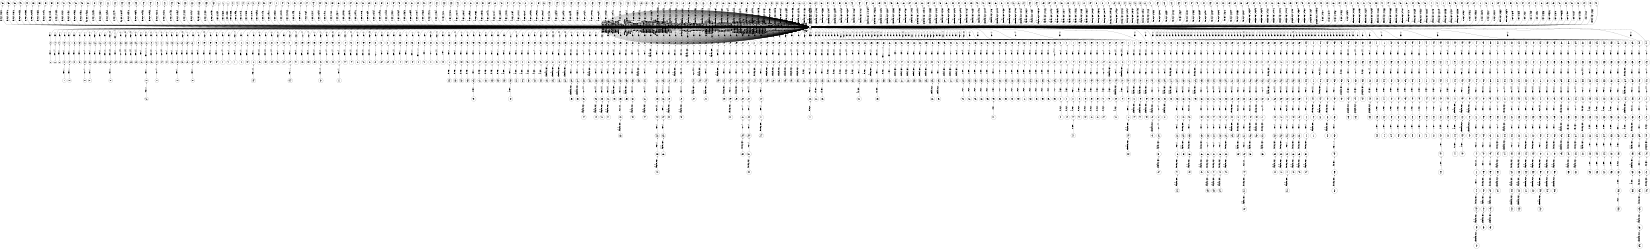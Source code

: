 digraph FST {
rankdir = LR;
size = "8.5,11";
label = "";
center = 1;
orientation = Landscape;
ranksep = "0.4";
nodesep = "0.25";
0 [label = "0", shape = circle, style = bold, fontsize = 14]
	0 -> 0 [label = "fig:（/-0.067097", fontsize = 14];
	0 -> 0 [label = "fig:図/-0.37864", fontsize = 14];
	0 -> 664 [label = "fig:<eps>/0.20602", fontsize = 14];
	0 -> 659 [label = "fig:<eps>/0.19876", fontsize = 14];
	0 -> 654 [label = "fig:<eps>/0.18816", fontsize = 14];
	0 -> 649 [label = "fig:<eps>/0.18435", fontsize = 14];
	0 -> 643 [label = "fig:<eps>/-0.23085", fontsize = 14];
	0 -> 638 [label = "fig:<eps>/-0.60345", fontsize = 14];
	0 -> 633 [label = "fig:<eps>/0.18353", fontsize = 14];
	0 -> 628 [label = "fig:<eps>/0.11098", fontsize = 14];
	0 -> 623 [label = "fig:<eps>/0.1893", fontsize = 14];
	0 -> 618 [label = "fig:<eps>/-0.18803", fontsize = 14];
	0 -> 674 [label = "fig:<eps>/0.13751", fontsize = 14];
	0 -> 679 [label = "fig:<eps>/0.14587", fontsize = 14];
	0 -> 684 [label = "fig:<eps>/0.19255", fontsize = 14];
	0 -> 689 [label = "fig:<eps>/0.19522", fontsize = 14];
	0 -> 694 [label = "fig:<eps>/0.046313", fontsize = 14];
	0 -> 222 [label = "fig:<eps>/-0.62698", fontsize = 14];
	0 -> 1064 [label = "fig:<eps>/0.23507", fontsize = 14];
	0 -> 1071 [label = "fig:<eps>/0.22965", fontsize = 14];
	0 -> 1078 [label = "fig:<eps>/-0.54491", fontsize = 14];
	0 -> 1085 [label = "fig:<eps>/0.080429", fontsize = 14];
	0 -> 1092 [label = "fig:<eps>/0.23978", fontsize = 14];
	0 -> 1099 [label = "fig:<eps>/0.23393", fontsize = 14];
	0 -> 1106 [label = "fig:<eps>/0.24453", fontsize = 14];
	0 -> 1113 [label = "fig:<eps>/0.24035", fontsize = 14];
	0 -> 1120 [label = "fig:<eps>/0.23115", fontsize = 14];
	0 -> 1127 [label = "fig:<eps>/-0.23116", fontsize = 14];
	0 -> 1136 [label = "fig:<eps>/-0.14485", fontsize = 14];
	0 -> 669 [label = "fig:<eps>/0.18969", fontsize = 14];
	0 -> 1328 [label = "fig:<eps>/-0.16765", fontsize = 14];
	0 -> 1337 [label = "fig:<eps>/0.24164", fontsize = 14];
	0 -> 1346 [label = "fig:<eps>/-0.3851", fontsize = 14];
	0 -> 1355 [label = "fig:<eps>/-0.13301", fontsize = 14];
	0 -> 1364 [label = "fig:<eps>/-0.21981", fontsize = 14];
	0 -> 1 [label = ".:<eps>/-0.37591", fontsize = 14];
	0 -> 4 [label = ".:<eps>/-0.56222", fontsize = 14];
	0 -> 0 [label = ".:。/-0.62093", fontsize = 14];
	0 -> 7 [label = ".:<eps>/-0.5232", fontsize = 14];
	0 -> 10 [label = ".:<eps>/-0.67686", fontsize = 14];
	0 -> 14 [label = ".:<eps>/-0.40936", fontsize = 14];
	0 -> 0 [label = ".:る/-0.36042", fontsize = 14];
	0 -> 18 [label = ".:<eps>/-0.70148", fontsize = 14];
	0 -> 21 [label = ".:<eps>/-0.38263", fontsize = 14];
	0 -> 24 [label = ".:<eps>/-0.60702", fontsize = 14];
	0 -> 0 [label = "1:1/-0.2192", fontsize = 14];
	0 -> 28 [label = "1:<eps>/0.052983", fontsize = 14];
	0 -> 0 [label = "1:１/-0.69307", fontsize = 14];
	0 -> 0 [label = "1:１９/0.11972", fontsize = 14];
	0 -> 0 [label = "1:１２/0.11065", fontsize = 14];
	0 -> 699 [label = "1:<eps>/0.11408", fontsize = 14];
	0 -> 705 [label = "1:<eps>/-0.49211", fontsize = 14];
	0 -> 711 [label = "1:<eps>/-0.26522", fontsize = 14];
	0 -> 718 [label = "1:<eps>/-0.21205", fontsize = 14];
	0 -> 724 [label = "1:<eps>/0.012735", fontsize = 14];
	0 -> 730 [label = "1:<eps>/0.47995", fontsize = 14];
	0 -> 736 [label = "1:<eps>/0.16777", fontsize = 14];
	0 -> 742 [label = "1:<eps>/0.1869", fontsize = 14];
	0 -> 1143 [label = "1:<eps>/0.34704", fontsize = 14];
	0 -> 225 [label = "1:<eps>/-0.13929", fontsize = 14];
	0 -> 229 [label = "1:<eps>/0.19112", fontsize = 14];
	0 -> 233 [label = "1:<eps>/0.11881", fontsize = 14];
	0 -> 237 [label = "1:<eps>/-0.58117", fontsize = 14];
	0 -> 241 [label = "1:<eps>/-0.34265", fontsize = 14];
	0 -> 246 [label = "1:<eps>/-0.48098", fontsize = 14];
	0 -> 250 [label = "1:<eps>/-0.40976", fontsize = 14];
	0 -> 254 [label = "1:<eps>/0.10703", fontsize = 14];
	0 -> 258 [label = "1:<eps>/0.16391", fontsize = 14];
	0 -> 262 [label = "is:<eps>/-0.51464", fontsize = 14];
	0 -> 266 [label = "is:<eps>/-0.24926", fontsize = 14];
	0 -> 271 [label = "is:<eps>/-0.24135", fontsize = 14];
	0 -> 275 [label = "is:<eps>/-0.23081", fontsize = 14];
	0 -> 279 [label = "is:<eps>/0.041839", fontsize = 14];
	0 -> 283 [label = "is:<eps>/-0.25648", fontsize = 14];
	0 -> 287 [label = "is:<eps>/-0.18999", fontsize = 14];
	0 -> 753 [label = "is:<eps>/-0.18074", fontsize = 14];
	0 -> 0 [label = "is:の/0.052175", fontsize = 14];
	0 -> 759 [label = "is:<eps>/-0.15665", fontsize = 14];
	0 -> 0 [label = "is:は/-0.57102", fontsize = 14];
	0 -> 0 [label = "is:に/-0.060866", fontsize = 14];
	0 -> 0 [label = "is:も/-0.11893", fontsize = 14];
	0 -> 0 [label = "is:が/-0.59235", fontsize = 14];
	0 -> 0 [label = "is:あ/-0.039107", fontsize = 14];
	0 -> 0 [label = "is:を/-0.5021", fontsize = 14];
	0 -> 0 [label = "is:れ/-0.27942", fontsize = 14];
	0 -> 748 [label = "is:<eps>/0.19246", fontsize = 14];
	0 -> 1151 [label = "is:<eps>/-0.10564", fontsize = 14];
	0 -> 1375 [label = "is:<eps>/0.6116", fontsize = 14];
	0 -> 1382 [label = "is:<eps>/0.070808", fontsize = 14];
	0 -> 1179 [label = "a:<eps>/-0.18719", fontsize = 14];
	0 -> 312 [label = "a:<eps>/-0.28084", fontsize = 14];
	0 -> 0 [label = "a:する/-0.4215", fontsize = 14];
	0 -> 0 [label = "a:る/-0.33829", fontsize = 14];
	0 -> 0 [label = "a:１/-0.33059", fontsize = 14];
	0 -> 0 [label = "a:ａ/-0.36908", fontsize = 14];
	0 -> 0 [label = "a:半/-0.29268", fontsize = 14];
	0 -> 307 [label = "a:<eps>/-0.39657", fontsize = 14];
	0 -> 303 [label = "a:<eps>/-0.2665", fontsize = 14];
	0 -> 299 [label = "a:<eps>/-0.25033", fontsize = 14];
	0 -> 295 [label = "a:<eps>/-0.27443", fontsize = 14];
	0 -> 291 [label = "a:<eps>/0.27074", fontsize = 14];
	0 -> 764 [label = "a:<eps>/-0.23529", fontsize = 14];
	0 -> 772 [label = "a:<eps>/-0.12223", fontsize = 14];
	0 -> 778 [label = "a:<eps>/-0.1309", fontsize = 14];
	0 -> 784 [label = "a:<eps>/-0.17272", fontsize = 14];
	0 -> 790 [label = "a:<eps>/0.30724", fontsize = 14];
	0 -> 797 [label = "a:<eps>/-0.24805", fontsize = 14];
	0 -> 806 [label = "a:<eps>/-0.20686", fontsize = 14];
	0 -> 0 [label = "a:a/-0.27632", fontsize = 14];
	0 -> 0 [label = "a:、/-0.53146", fontsize = 14];
	0 -> 32 [label = "a:<eps>/-0.31884", fontsize = 14];
	0 -> 0 [label = "a:た/-0.4067", fontsize = 14];
	0 -> 1159 [label = "a:<eps>/0.74361", fontsize = 14];
	0 -> 1166 [label = "a:<eps>/-0.23989", fontsize = 14];
	0 -> 0 [label = "a:その/-0.33499", fontsize = 14];
	0 -> 1191 [label = "a:<eps>/-0.20931", fontsize = 14];
	0 -> 1203 [label = "a:<eps>/0.30999", fontsize = 14];
	0 -> 1213 [label = "a:<eps>/0.032672", fontsize = 14];
	0 -> 1221 [label = "a:<eps>/-0.14641", fontsize = 14];
	0 -> 1232 [label = "a:<eps>/-0.12066", fontsize = 14];
	0 -> 1243 [label = "a:<eps>/0.26974", fontsize = 14];
	0 -> 1253 [label = "a:<eps>/-0.21352", fontsize = 14];
	0 -> 1263 [label = "a:<eps>/-0.20418", fontsize = 14];
	0 -> 1274 [label = "a:<eps>/0.37178", fontsize = 14];
	0 -> 1284 [label = "a:<eps>/-0.23414", fontsize = 14];
	0 -> 1294 [label = "a:<eps>/0.25481", fontsize = 14];
	0 -> 0 [label = "a:は/-0.45571", fontsize = 14];
	0 -> 35 [label = "a:<eps>/-0.39478", fontsize = 14];
	0 -> 0 [label = "a:また/-0.28764", fontsize = 14];
	0 -> 38 [label = "a:<eps>/-0.33191", fontsize = 14];
	0 -> 1392 [label = "a:<eps>/-0.038649", fontsize = 14];
	0 -> 0 [label = "a:さらに/-0.27717", fontsize = 14];
	0 -> 404 [label = "schematic:<eps>/-0.076338", fontsize = 14];
	0 -> 408 [label = "schematic:<eps>/-0.20442", fontsize = 14];
	0 -> 345 [label = "schematic:<eps>/-0.20402", fontsize = 14];
	0 -> 414 [label = "schematic:<eps>/-0.19182", fontsize = 14];
	0 -> 417 [label = "schematic:<eps>/-0.23127", fontsize = 14];
	0 -> 422 [label = "schematic:<eps>/-0.2172", fontsize = 14];
	0 -> 1320 [label = "schematic:<eps>/0.10933", fontsize = 14];
	0 -> 1311 [label = "schematic:<eps>/0.095413", fontsize = 14];
	0 -> 1302 [label = "schematic:<eps>/0.1444", fontsize = 14];
	0 -> 426 [label = "schematic:<eps>/-0.31034", fontsize = 14];
	0 -> 431 [label = "schematic:<eps>/-0.16821", fontsize = 14];
	0 -> 434 [label = "schematic:<eps>/0.16144", fontsize = 14];
	0 -> 339 [label = "schematic:<eps>/-0.24345", fontsize = 14];
	0 -> 333 [label = "schematic:<eps>/-0.31471", fontsize = 14];
	0 -> 327 [label = "schematic:<eps>/-0.3858", fontsize = 14];
	0 -> 323 [label = "schematic:<eps>/-0.24276", fontsize = 14];
	0 -> 317 [label = "schematic:<eps>/0.080753", fontsize = 14];
	0 -> 827 [label = "schematic:<eps>/-0.11657", fontsize = 14];
	0 -> 0 [label = "schematic:図/0.2594", fontsize = 14];
	0 -> 68 [label = "schematic:<eps>/-0.17387", fontsize = 14];
	0 -> 0 [label = "schematic:概念/-0.13368", fontsize = 14];
	0 -> 63 [label = "schematic:<eps>/0.025463", fontsize = 14];
	0 -> 60 [label = "schematic:<eps>/0.1254", fontsize = 14];
	0 -> 398 [label = "schematic:<eps>/-0.15599", fontsize = 14];
	0 -> 390 [label = "schematic:<eps>/0.071536", fontsize = 14];
	0 -> 0 [label = "schematic:略図/-0.21639", fontsize = 14];
	0 -> 0 [label = "schematic:略/-0.12407", fontsize = 14];
	0 -> 57 [label = "schematic:<eps>/-0.51426", fontsize = 14];
	0 -> 0 [label = "schematic:模式/-0.48114", fontsize = 14];
	0 -> 41 [label = "schematic:<eps>/0.17638", fontsize = 14];
	0 -> 0 [label = "schematic:実施/0.27034", fontsize = 14];
	0 -> 0 [label = "schematic:す/0.08173", fontsize = 14];
	0 -> 350 [label = "schematic:<eps>/-0.29133", fontsize = 14];
	0 -> 45 [label = "schematic:<eps>/0.083244", fontsize = 14];
	0 -> 0 [label = "schematic:断面/0.055792", fontsize = 14];
	0 -> 0 [label = "schematic:概要/-0.18933", fontsize = 14];
	0 -> 381 [label = "schematic:<eps>/-0.41203", fontsize = 14];
	0 -> 378 [label = "schematic:<eps>/0.36388", fontsize = 14];
	0 -> 372 [label = "schematic:<eps>/-0.40794", fontsize = 14];
	0 -> 368 [label = "schematic:<eps>/-0.32999", fontsize = 14];
	0 -> 362 [label = "schematic:<eps>/0.24789", fontsize = 14];
	0 -> 0 [label = "schematic:概略図/-0.29218", fontsize = 14];
	0 -> 1019 [label = "schematic:<eps>/0.33074", fontsize = 14];
	0 -> 1013 [label = "schematic:<eps>/0.03884", fontsize = 14];
	0 -> 1006 [label = "schematic:<eps>/0.10781", fontsize = 14];
	0 -> 997 [label = "schematic:<eps>/-0.0016094", fontsize = 14];
	0 -> 988 [label = "schematic:<eps>/-0.036386", fontsize = 14];
	0 -> 979 [label = "schematic:<eps>/-0.28976", fontsize = 14];
	0 -> 969 [label = "schematic:<eps>/-0.33014", fontsize = 14];
	0 -> 960 [label = "schematic:<eps>/-0.33085", fontsize = 14];
	0 -> 951 [label = "schematic:<eps>/0.16626", fontsize = 14];
	0 -> 946 [label = "schematic:<eps>/0.47561", fontsize = 14];
	0 -> 938 [label = "schematic:<eps>/-0.1055", fontsize = 14];
	0 -> 931 [label = "schematic:<eps>/-0.047977", fontsize = 14];
	0 -> 923 [label = "schematic:<eps>/-0.059108", fontsize = 14];
	0 -> 912 [label = "schematic:<eps>/-0.38335", fontsize = 14];
	0 -> 904 [label = "schematic:<eps>/-0.13125", fontsize = 14];
	0 -> 897 [label = "schematic:<eps>/0.51302", fontsize = 14];
	0 -> 888 [label = "schematic:<eps>/-0.24382", fontsize = 14];
	0 -> 878 [label = "schematic:<eps>/-0.28418", fontsize = 14];
	0 -> 868 [label = "schematic:<eps>/-0.29146", fontsize = 14];
	0 -> 858 [label = "schematic:<eps>/0.17334", fontsize = 14];
	0 -> 849 [label = "schematic:<eps>/0.25437", fontsize = 14];
	0 -> 844 [label = "schematic:<eps>/0.49076", fontsize = 14];
	0 -> 835 [label = "schematic:<eps>/-0.21079", fontsize = 14];
	0 -> 357 [label = "schematic:<eps>/-0.186", fontsize = 14];
	0 -> 817 [label = "schematic:<eps>/-0.27242", fontsize = 14];
	0 -> 812 [label = "schematic:<eps>/0.73327", fontsize = 14];
	0 -> 0 [label = "schematic:説明/0.12586", fontsize = 14];
	0 -> 54 [label = "schematic:<eps>/-0.31263", fontsize = 14];
	0 -> 51 [label = "schematic:<eps>/-0.41128", fontsize = 14];
	0 -> 48 [label = "schematic:<eps>/-0.51184", fontsize = 14];
	0 -> 0 [label = "schematic:概略/-0.58098", fontsize = 14];
	0 -> 0 [label = "schematic:回路/0.37361", fontsize = 14];
	0 -> 0 [label = "schematic:構成/-0.034708", fontsize = 14];
	0 -> 1026 [label = "diagram:<eps>/-0.08512", fontsize = 14];
	0 -> 1405 [label = "diagram:<eps>/0.3954", fontsize = 14];
	0 -> 438 [label = "diagram:<eps>/0.0051811", fontsize = 14];
	0 -> 443 [label = "diagram:<eps>/-0.11856", fontsize = 14];
	0 -> 449 [label = "diagram:<eps>/-0.17931", fontsize = 14];
	0 -> 454 [label = "diagram:<eps>/-0.35895", fontsize = 14];
	0 -> 462 [label = "diagram:<eps>/-0.23117", fontsize = 14];
	0 -> 0 [label = "diagram:線図/-0.27927", fontsize = 14];
	0 -> 0 [label = "diagram:チャート/-0.0047982", fontsize = 14];
	0 -> 0 [label = "diagram:図中/0.015284", fontsize = 14];
	0 -> 0 [label = "diagram:示/-0.22671", fontsize = 14];
	0 -> 75 [label = "diagram:<eps>/-0.20939", fontsize = 14];
	0 -> 0 [label = "diagram:構成/0.045481", fontsize = 14];
	0 -> 71 [label = "diagram:<eps>/-0.42356", fontsize = 14];
	0 -> 0 [label = "diagram:図/-0.31829", fontsize = 14];
	0 -> 471 [label = "diagram:<eps>/-0.0325", fontsize = 14];
	0 -> 475 [label = "diagram:<eps>/-0.35524", fontsize = 14];
	0 -> 0 [label = "showing:す/-0.19322", fontsize = 14];
	0 -> 101 [label = "showing:<eps>/-0.21852", fontsize = 14];
	0 -> 0 [label = "showing:示/-0.19681", fontsize = 14];
	0 -> 107 [label = "showing:<eps>/-0.55086", fontsize = 14];
	0 -> 110 [label = "showing:<eps>/-0.20149", fontsize = 14];
	0 -> 98 [label = "showing:<eps>/-0.0097663", fontsize = 14];
	0 -> 94 [label = "showing:<eps>/-0.44362", fontsize = 14];
	0 -> 78 [label = "showing:<eps>/-0.034612", fontsize = 14];
	0 -> 0 [label = "showing:を/0.010493", fontsize = 14];
	0 -> 81 [label = "showing:<eps>/-0.12984", fontsize = 14];
	0 -> 84 [label = "showing:<eps>/-0.25752", fontsize = 14];
	0 -> 88 [label = "showing:<eps>/-0.014803", fontsize = 14];
	0 -> 91 [label = "showing:<eps>/-0.39067", fontsize = 14];
	0 -> 104 [label = "showing:<eps>/-0.2646", fontsize = 14];
	0 -> 0 [label = "the:は/-0.3999", fontsize = 14];
	0 -> 1036 [label = "the:<eps>/-0.48848", fontsize = 14];
	0 -> 1041 [label = "the:<eps>/-0.30018", fontsize = 14];
	0 -> 1047 [label = "the:<eps>/-0.33591", fontsize = 14];
	0 -> 0 [label = "the:の/-0.46103", fontsize = 14];
	0 -> 1058 [label = "the:<eps>/-0.21163", fontsize = 14];
	0 -> 0 [label = "the:、/-0.56087", fontsize = 14];
	0 -> 0 [label = "the:た/-0.31363", fontsize = 14];
	0 -> 0 [label = "the:（/-0.22286", fontsize = 14];
	0 -> 0 [label = "the:その/-0.31193", fontsize = 14];
	0 -> 113 [label = "the:<eps>/-0.3569", fontsize = 14];
	0 -> 116 [label = "the:<eps>/-0.31222", fontsize = 14];
	0 -> 119 [label = "the:<eps>/-0.43285", fontsize = 14];
	0 -> 122 [label = "the:<eps>/-0.38489", fontsize = 14];
	0 -> 0 [label = "the:この/-0.36216", fontsize = 14];
	0 -> 0 [label = "the:前記/-0.39973", fontsize = 14];
	0 -> 0 [label = "the:する/-0.24789", fontsize = 14];
	0 -> 0 [label = "the:ア/-0.21137", fontsize = 14];
	0 -> 0 [label = "the:本/-0.2343", fontsize = 14];
	0 -> 0 [label = "the:各/-0.23004", fontsize = 14];
	0 -> 0 [label = "the:尚/-0.22102", fontsize = 14];
	0 -> 1053 [label = "the:<eps>/-0.24911", fontsize = 14];
	0 -> 502 [label = "the:<eps>/-0.30039", fontsize = 14];
	0 -> 482 [label = "the:<eps>/-0.28275", fontsize = 14];
	0 -> 486 [label = "the:<eps>/-0.3813", fontsize = 14];
	0 -> 490 [label = "the:<eps>/-0.28949", fontsize = 14];
	0 -> 494 [label = "the:<eps>/-0.26658", fontsize = 14];
	0 -> 498 [label = "the:<eps>/-0.30841", fontsize = 14];
	0 -> 0 [label = "principle:主/0.10221", fontsize = 14];
	0 -> 506 [label = "principle:<eps>/-0.56404", fontsize = 14];
	0 -> 510 [label = "principle:<eps>/-0.38795", fontsize = 14];
	0 -> 516 [label = "principle:<eps>/-0.36793", fontsize = 14];
	0 -> 521 [label = "principle:<eps>/-0.41231", fontsize = 14];
	0 -> 0 [label = "principle:よう/0.52991", fontsize = 14];
	0 -> 530 [label = "principle:<eps>/-0.19778", fontsize = 14];
	0 -> 534 [label = "principle:<eps>/-0.20708", fontsize = 14];
	0 -> 538 [label = "principle:<eps>/-0.40105", fontsize = 14];
	0 -> 0 [label = "principle:概念/0.13393", fontsize = 14];
	0 -> 0 [label = "principle:原理/-0.71075", fontsize = 14];
	0 -> 125 [label = "principle:<eps>/-0.4002", fontsize = 14];
	0 -> 129 [label = "principle:<eps>/-0.55804", fontsize = 14];
	0 -> 132 [label = "principle:<eps>/-0.40621", fontsize = 14];
	0 -> 526 [label = "principle:<eps>/-0.329", fontsize = 14];
	0 -> 0 [label = "principle:基本/0.077411", fontsize = 14];
	0 -> 0 [label = "principle:原則/-0.24747", fontsize = 14];
	0 -> 135 [label = "principle:<eps>/-0.0059037", fontsize = 14];
	0 -> 0 [label = "of:の/-0.61023", fontsize = 14];
	0 -> 0 [label = "of:は/-0.039741", fontsize = 14];
	0 -> 0 [label = "of:に/-0.19756", fontsize = 14];
	0 -> 138 [label = "of:<eps>/-0.19877", fontsize = 14];
	0 -> 551 [label = "of:<eps>/-0.051477", fontsize = 14];
	0 -> 546 [label = "of:<eps>/-0.009661", fontsize = 14];
	0 -> 542 [label = "of:<eps>/-0.14833", fontsize = 14];
	0 -> 0 [label = "of:が/-0.23188", fontsize = 14];
	0 -> 0 [label = "of:を/-0.38236", fontsize = 14];
	0 -> 0 [label = "of:も/0.068829", fontsize = 14];
	0 -> 0 [label = "an:、/-0.40998", fontsize = 14];
	0 -> 0 [label = "an:の/-0.23655", fontsize = 14];
	0 -> 0 [label = "an:は/-0.32029", fontsize = 14];
	0 -> 141 [label = "an:<eps>/-0.29892", fontsize = 14];
	0 -> 0 [label = "an:この/-0.16544", fontsize = 14];
	0 -> 0 [label = "an:する/-0.31324", fontsize = 14];
	0 -> 0 [label = "an:を/-0.2168", fontsize = 14];
	0 -> 0 [label = "an:ａｎ/-0.29439", fontsize = 14];
	0 -> 0 [label = "an:一/-0.16559", fontsize = 14];
	0 -> 0 [label = "an:た/-0.31574", fontsize = 14];
	0 -> 0 [label = "arcor:arcor/0.00051426", fontsize = 14];
	0 -> 0 [label = "(:に/0.0032179", fontsize = 14];
	0 -> 0 [label = "(:(/-0.47486", fontsize = 14];
	0 -> 0 [label = "(:（/-0.73295", fontsize = 14];
	0 -> 0 [label = "(:で/0.048951", fontsize = 14];
	0 -> 0 [label = "(:項/-0.037146", fontsize = 14];
	0 -> 0 [label = "(:を/0.033048", fontsize = 14];
	0 -> 0 [label = "anti:アンチ/-0.05788", fontsize = 14];
	0 -> 0 [label = "anti:な/0.62117", fontsize = 14];
	0 -> 0 [label = "anti:施/0.35387", fontsize = 14];
	0 -> 160 [label = "reflective:<eps>/-0.27363", fontsize = 14];
	0 -> 0 [label = "reflective:磁性/0.32065", fontsize = 14];
	0 -> 167 [label = "reflective:<eps>/-0.22931", fontsize = 14];
	0 -> 164 [label = "reflective:<eps>/-0.33241", fontsize = 14];
	0 -> 555 [label = "reflective:<eps>/0.060969", fontsize = 14];
	0 -> 144 [label = "reflective:<eps>/-0.26606", fontsize = 14];
	0 -> 0 [label = "reflective:光/0.27444", fontsize = 14];
	0 -> 148 [label = "reflective:<eps>/-0.23686", fontsize = 14];
	0 -> 0 [label = "reflective:側/0.38071", fontsize = 14];
	0 -> 151 [label = "reflective:<eps>/0.026663", fontsize = 14];
	0 -> 154 [label = "reflective:<eps>/-0.22513", fontsize = 14];
	0 -> 0 [label = "reflective:反射/-0.592", fontsize = 14];
	0 -> 157 [label = "reflective:<eps>/-0.47871", fontsize = 14];
	0 -> 186 [label = "coating:<eps>/-0.31", fontsize = 14];
	0 -> 559 [label = "coating:<eps>/-0.06339", fontsize = 14];
	0 -> 564 [label = "coating:<eps>/0.042527", fontsize = 14];
	0 -> 0 [label = "coating:膜/0.078248", fontsize = 14];
	0 -> 0 [label = "coating:方法/0.20941", fontsize = 14];
	0 -> 170 [label = "coating:<eps>/-0.33254", fontsize = 14];
	0 -> 0 [label = "coating:塗布/-0.62038", fontsize = 14];
	0 -> 174 [label = "coating:<eps>/-0.31755", fontsize = 14];
	0 -> 177 [label = "coating:<eps>/-0.32129", fontsize = 14];
	0 -> 180 [label = "coating:<eps>/-0.32535", fontsize = 14];
	0 -> 0 [label = "coating:塗膜/-0.38465", fontsize = 14];
	0 -> 0 [label = "coating:コーティング/-0.5561", fontsize = 14];
	0 -> 0 [label = "coating:コート/-0.48603", fontsize = 14];
	0 -> 189 [label = "coating:<eps>/-0.45217", fontsize = 14];
	0 -> 0 [label = "coating:塗装/-0.33624", fontsize = 14];
	0 -> 0 [label = "coating:被覆/-0.44337", fontsize = 14];
	0 -> 0 [label = "coating:塗料/-0.37978", fontsize = 14];
	0 -> 0 [label = "coating:皮膜/-0.25272", fontsize = 14];
	0 -> 0 [label = "coating:被膜/-0.38823", fontsize = 14];
	0 -> 0 [label = "coating:塗工/-0.32283", fontsize = 14];
	0 -> 0 [label = "coating:塗/-0.28302", fontsize = 14];
	0 -> 0 [label = "coating:外装/-0.11132", fontsize = 14];
	0 -> 183 [label = "coating:<eps>/-0.33232", fontsize = 14];
	0 -> 0 [label = "on:さ/-0.059784", fontsize = 14];
	0 -> 0 [label = "on:へ/-0.073424", fontsize = 14];
	0 -> 198 [label = "on:<eps>/-0.19251", fontsize = 14];
	0 -> 192 [label = "on:<eps>/-0.19626", fontsize = 14];
	0 -> 0 [label = "on:に/-0.45992", fontsize = 14];
	0 -> 0 [label = "on:し/0.052949", fontsize = 14];
	0 -> 0 [label = "on:側/-0.15875", fontsize = 14];
	0 -> 0 [label = "on:上/-0.50365", fontsize = 14];
	0 -> 201 [label = "on:<eps>/-0.59835", fontsize = 14];
	0 -> 204 [label = "on:<eps>/-0.35193", fontsize = 14];
	0 -> 0 [label = "on:オン/-0.37213", fontsize = 14];
	0 -> 207 [label = "on:<eps>/-0.35187", fontsize = 14];
	0 -> 195 [label = "on:<eps>/-0.23722", fontsize = 14];
	0 -> 0 [label = "resist:レジスト/-0.72294", fontsize = 14];
	0 -> 210 [label = "resist:<eps>/-0.36551", fontsize = 14];
	0 -> 0 [label = "resist:パターン/0.16804", fontsize = 14];
	0 -> 0 [label = "resist:ポジレジスト/-0.29159", fontsize = 14];
	0 -> 0 [label = "resist:感光/0.15513", fontsize = 14];
	0 -> 568 [label = "resist:<eps>/-0.38342", fontsize = 14];
	0 -> 0 [label = "resist:レジストロー/-0.33276", fontsize = 14];
	0 -> 610 [label = "):<eps>/-0.68789", fontsize = 14];
	0 -> 0 [label = "):)/-0.4663", fontsize = 14];
	0 -> 213 [label = "):<eps>/-0.33343", fontsize = 14];
	0 -> 0 [label = "):）/-0.73157", fontsize = 14];
	0 -> 216 [label = "):<eps>/-0.3671", fontsize = 14];
	0 -> 0 [label = "):▼/-0.30433", fontsize = 14];
	0 -> 606 [label = "):<eps>/-0.47569", fontsize = 14];
	0 -> 601 [label = "):<eps>/-0.3906", fontsize = 14];
	0 -> 596 [label = "):<eps>/-0.35566", fontsize = 14];
	0 -> 592 [label = "):<eps>/0.095526", fontsize = 14];
	0 -> 614 [label = "):<eps>/-0.38718", fontsize = 14];
	0 -> 588 [label = "):<eps>/0.066555", fontsize = 14];
	0 -> 584 [label = "):<eps>/-0.42071", fontsize = 14];
	0 -> 580 [label = "):<eps>/0.22304", fontsize = 14];
	0 -> 576 [label = "):<eps>/-0.54357", fontsize = 14];
	0 -> 572 [label = "):<eps>/0.1165", fontsize = 14];
	0 -> 219 [label = "method:<eps>/-0.3623", fontsize = 14];
	0 -> 0 [label = "method:泣き声/-0.13196", fontsize = 14];
	0 -> 0 [label = "method:工法/-0.26548", fontsize = 14];
	0 -> 0 [label = "method:手法/-0.39607", fontsize = 14];
	0 -> 0 [label = "method:法/-0.59074", fontsize = 14];
	0 -> 0 [label = "method:手段/0.055664", fontsize = 14];
	0 -> 0 [label = "method:つ/0.19391", fontsize = 14];
	0 -> 0 [label = "method:方式/-0.47017", fontsize = 14];
	0 -> 0 [label = "method:工程/-0.0078831", fontsize = 14];
	0 -> 0 [label = "method:式/0.098753", fontsize = 14];
	0 -> 0 [label = "method:方法/-0.67924", fontsize = 14];
	0 -> 0 [label = "method:で/0.21184", fontsize = 14];
	0 -> 0 [label = "method:）/0.26927", fontsize = 14];
1 [label = "1", shape = circle, style = solid, fontsize = 14]
2 [label = "2", shape = circle, style = solid, fontsize = 14]
	2 -> 3 [label = "<eps>:た", fontsize = 14];
3 [label = "3", shape = circle, style = solid, fontsize = 14]
	3 -> 0 [label = "<eps>:。", fontsize = 14];
4 [label = "4", shape = circle, style = solid, fontsize = 14]
5 [label = "5", shape = circle, style = solid, fontsize = 14]
	5 -> 6 [label = "<eps>:する", fontsize = 14];
6 [label = "6", shape = circle, style = solid, fontsize = 14]
	6 -> 0 [label = "<eps>:。", fontsize = 14];
7 [label = "7", shape = circle, style = solid, fontsize = 14]
8 [label = "8", shape = circle, style = solid, fontsize = 14]
	8 -> 9 [label = "<eps>:い", fontsize = 14];
9 [label = "9", shape = circle, style = solid, fontsize = 14]
	9 -> 0 [label = "<eps>:。", fontsize = 14];
10 [label = "10", shape = circle, style = solid, fontsize = 14]
11 [label = "11", shape = circle, style = solid, fontsize = 14]
	11 -> 12 [label = "<eps>:い", fontsize = 14];
12 [label = "12", shape = circle, style = solid, fontsize = 14]
	12 -> 13 [label = "<eps>:る", fontsize = 14];
13 [label = "13", shape = circle, style = solid, fontsize = 14]
	13 -> 0 [label = "<eps>:。", fontsize = 14];
14 [label = "14", shape = circle, style = solid, fontsize = 14]
15 [label = "15", shape = circle, style = solid, fontsize = 14]
	15 -> 16 [label = "<eps>:い", fontsize = 14];
16 [label = "16", shape = circle, style = solid, fontsize = 14]
	16 -> 17 [label = "<eps>:く", fontsize = 14];
17 [label = "17", shape = circle, style = solid, fontsize = 14]
	17 -> 0 [label = "<eps>:。", fontsize = 14];
18 [label = "18", shape = circle, style = solid, fontsize = 14]
19 [label = "19", shape = circle, style = solid, fontsize = 14]
	19 -> 20 [label = "<eps>:る", fontsize = 14];
20 [label = "20", shape = circle, style = solid, fontsize = 14]
	20 -> 0 [label = "<eps>:。", fontsize = 14];
21 [label = "21", shape = circle, style = solid, fontsize = 14]
22 [label = "22", shape = circle, style = solid, fontsize = 14]
	22 -> 23 [label = "<eps>:う", fontsize = 14];
23 [label = "23", shape = circle, style = solid, fontsize = 14]
	23 -> 0 [label = "<eps>:。", fontsize = 14];
24 [label = "24", shape = circle, style = solid, fontsize = 14]
25 [label = "25", shape = circle, style = solid, fontsize = 14]
	25 -> 26 [label = "<eps>:あ", fontsize = 14];
26 [label = "26", shape = circle, style = solid, fontsize = 14]
	26 -> 27 [label = "<eps>:る", fontsize = 14];
27 [label = "27", shape = circle, style = solid, fontsize = 14]
	27 -> 0 [label = "<eps>:。", fontsize = 14];
28 [label = "28", shape = circle, style = solid, fontsize = 14]
29 [label = "29", shape = circle, style = solid, fontsize = 14]
	29 -> 30 [label = "<eps>:２", fontsize = 14];
30 [label = "30", shape = circle, style = solid, fontsize = 14]
	30 -> 31 [label = "<eps>:に", fontsize = 14];
31 [label = "31", shape = circle, style = solid, fontsize = 14]
	31 -> 0 [label = "<eps>:示", fontsize = 14];
32 [label = "32", shape = circle, style = solid, fontsize = 14]
33 [label = "33", shape = circle, style = solid, fontsize = 14]
	33 -> 34 [label = "<eps>:、", fontsize = 14];
34 [label = "34", shape = circle, style = solid, fontsize = 14]
	34 -> 0 [label = "<eps>:これ", fontsize = 14];
35 [label = "35", shape = circle, style = solid, fontsize = 14]
36 [label = "36", shape = circle, style = solid, fontsize = 14]
	36 -> 37 [label = "<eps>:は", fontsize = 14];
37 [label = "37", shape = circle, style = solid, fontsize = 14]
	37 -> 0 [label = "<eps>:、", fontsize = 14];
38 [label = "38", shape = circle, style = solid, fontsize = 14]
39 [label = "39", shape = circle, style = solid, fontsize = 14]
	39 -> 40 [label = "<eps>:また", fontsize = 14];
40 [label = "40", shape = circle, style = solid, fontsize = 14]
	40 -> 0 [label = "<eps>:、", fontsize = 14];
41 [label = "41", shape = circle, style = solid, fontsize = 14]
42 [label = "42", shape = circle, style = solid, fontsize = 14]
	42 -> 43 [label = "<eps>:本", fontsize = 14];
43 [label = "43", shape = circle, style = solid, fontsize = 14]
	43 -> 44 [label = "<eps>:実施", fontsize = 14];
44 [label = "44", shape = circle, style = solid, fontsize = 14]
	44 -> 0 [label = "<eps>:形態", fontsize = 14];
45 [label = "45", shape = circle, style = solid, fontsize = 14]
46 [label = "46", shape = circle, style = solid, fontsize = 14]
	46 -> 47 [label = "<eps>:す", fontsize = 14];
47 [label = "47", shape = circle, style = solid, fontsize = 14]
	47 -> 0 [label = "<eps>:ブロック", fontsize = 14];
48 [label = "48", shape = circle, style = solid, fontsize = 14]
49 [label = "49", shape = circle, style = solid, fontsize = 14]
	49 -> 50 [label = "<eps>:概略", fontsize = 14];
50 [label = "50", shape = circle, style = solid, fontsize = 14]
	50 -> 0 [label = "<eps>:的", fontsize = 14];
51 [label = "51", shape = circle, style = solid, fontsize = 14]
52 [label = "52", shape = circle, style = solid, fontsize = 14]
	52 -> 53 [label = "<eps>:概略", fontsize = 14];
53 [label = "53", shape = circle, style = solid, fontsize = 14]
	53 -> 0 [label = "<eps>:構成", fontsize = 14];
54 [label = "54", shape = circle, style = solid, fontsize = 14]
55 [label = "55", shape = circle, style = solid, fontsize = 14]
	55 -> 56 [label = "<eps>:概略", fontsize = 14];
56 [label = "56", shape = circle, style = solid, fontsize = 14]
	56 -> 0 [label = "<eps>:説明", fontsize = 14];
57 [label = "57", shape = circle, style = solid, fontsize = 14]
58 [label = "58", shape = circle, style = solid, fontsize = 14]
	58 -> 59 [label = "<eps>:模式", fontsize = 14];
59 [label = "59", shape = circle, style = solid, fontsize = 14]
	59 -> 0 [label = "<eps>:的", fontsize = 14];
60 [label = "60", shape = circle, style = solid, fontsize = 14]
61 [label = "61", shape = circle, style = solid, fontsize = 14]
	61 -> 62 [label = "<eps>:示", fontsize = 14];
62 [label = "62", shape = circle, style = solid, fontsize = 14]
	62 -> 0 [label = "<eps>:す", fontsize = 14];
63 [label = "63", shape = circle, style = solid, fontsize = 14]
64 [label = "64", shape = circle, style = solid, fontsize = 14]
	64 -> 65 [label = "<eps>:示", fontsize = 14];
65 [label = "65", shape = circle, style = solid, fontsize = 14]
	65 -> 66 [label = "<eps>:す", fontsize = 14];
66 [label = "66", shape = circle, style = solid, fontsize = 14]
	66 -> 67 [label = "<eps>:ブロック", fontsize = 14];
67 [label = "67", shape = circle, style = solid, fontsize = 14]
	67 -> 0 [label = "<eps>:図", fontsize = 14];
68 [label = "68", shape = circle, style = solid, fontsize = 14]
69 [label = "69", shape = circle, style = solid, fontsize = 14]
	69 -> 70 [label = "<eps>:概念", fontsize = 14];
70 [label = "70", shape = circle, style = solid, fontsize = 14]
	70 -> 0 [label = "<eps>:的", fontsize = 14];
71 [label = "71", shape = circle, style = solid, fontsize = 14]
72 [label = "72", shape = circle, style = solid, fontsize = 14]
	72 -> 73 [label = "<eps>:図", fontsize = 14];
73 [label = "73", shape = circle, style = solid, fontsize = 14]
	73 -> 74 [label = "<eps>:で", fontsize = 14];
74 [label = "74", shape = circle, style = solid, fontsize = 14]
	74 -> 0 [label = "<eps>:あ", fontsize = 14];
75 [label = "75", shape = circle, style = solid, fontsize = 14]
76 [label = "76", shape = circle, style = solid, fontsize = 14]
	76 -> 77 [label = "<eps>:構成", fontsize = 14];
77 [label = "77", shape = circle, style = solid, fontsize = 14]
	77 -> 0 [label = "<eps>:図", fontsize = 14];
78 [label = "78", shape = circle, style = solid, fontsize = 14]
79 [label = "79", shape = circle, style = solid, fontsize = 14]
	79 -> 80 [label = "<eps>:で", fontsize = 14];
80 [label = "80", shape = circle, style = solid, fontsize = 14]
	80 -> 0 [label = "<eps>:あ", fontsize = 14];
81 [label = "81", shape = circle, style = solid, fontsize = 14]
82 [label = "82", shape = circle, style = solid, fontsize = 14]
	82 -> 83 [label = "<eps>:を", fontsize = 14];
83 [label = "83", shape = circle, style = solid, fontsize = 14]
	83 -> 0 [label = "<eps>:表", fontsize = 14];
84 [label = "84", shape = circle, style = solid, fontsize = 14]
85 [label = "85", shape = circle, style = solid, fontsize = 14]
	85 -> 86 [label = "<eps>:を", fontsize = 14];
86 [label = "86", shape = circle, style = solid, fontsize = 14]
	86 -> 87 [label = "<eps>:表", fontsize = 14];
87 [label = "87", shape = circle, style = solid, fontsize = 14]
	87 -> 0 [label = "<eps>:す", fontsize = 14];
88 [label = "88", shape = circle, style = solid, fontsize = 14]
89 [label = "89", shape = circle, style = solid, fontsize = 14]
	89 -> 90 [label = "<eps>:を", fontsize = 14];
90 [label = "90", shape = circle, style = solid, fontsize = 14]
	90 -> 0 [label = "<eps>:説明", fontsize = 14];
91 [label = "91", shape = circle, style = solid, fontsize = 14]
92 [label = "92", shape = circle, style = solid, fontsize = 14]
	92 -> 93 [label = "<eps>:を", fontsize = 14];
93 [label = "93", shape = circle, style = solid, fontsize = 14]
	93 -> 0 [label = "<eps>:示", fontsize = 14];
94 [label = "94", shape = circle, style = solid, fontsize = 14]
95 [label = "95", shape = circle, style = solid, fontsize = 14]
	95 -> 96 [label = "<eps>:を", fontsize = 14];
96 [label = "96", shape = circle, style = solid, fontsize = 14]
	96 -> 97 [label = "<eps>:示", fontsize = 14];
97 [label = "97", shape = circle, style = solid, fontsize = 14]
	97 -> 0 [label = "<eps>:す", fontsize = 14];
98 [label = "98", shape = circle, style = solid, fontsize = 14]
99 [label = "99", shape = circle, style = solid, fontsize = 14]
	99 -> 100 [label = "<eps>:例", fontsize = 14];
100 [label = "100", shape = circle, style = solid, fontsize = 14]
	100 -> 0 [label = "<eps>:を", fontsize = 14];
101 [label = "101", shape = circle, style = solid, fontsize = 14]
102 [label = "102", shape = circle, style = solid, fontsize = 14]
	102 -> 103 [label = "<eps>:す", fontsize = 14];
103 [label = "103", shape = circle, style = solid, fontsize = 14]
	103 -> 0 [label = "<eps>:説明", fontsize = 14];
104 [label = "104", shape = circle, style = solid, fontsize = 14]
105 [label = "105", shape = circle, style = solid, fontsize = 14]
	105 -> 106 [label = "<eps>:表", fontsize = 14];
106 [label = "106", shape = circle, style = solid, fontsize = 14]
	106 -> 0 [label = "<eps>:す", fontsize = 14];
107 [label = "107", shape = circle, style = solid, fontsize = 14]
108 [label = "108", shape = circle, style = solid, fontsize = 14]
	108 -> 109 [label = "<eps>:示", fontsize = 14];
109 [label = "109", shape = circle, style = solid, fontsize = 14]
	109 -> 0 [label = "<eps>:す", fontsize = 14];
110 [label = "110", shape = circle, style = solid, fontsize = 14]
111 [label = "111", shape = circle, style = solid, fontsize = 14]
	111 -> 112 [label = "<eps>:表わ", fontsize = 14];
112 [label = "112", shape = circle, style = solid, fontsize = 14]
	112 -> 0 [label = "<eps>:す", fontsize = 14];
113 [label = "113", shape = circle, style = solid, fontsize = 14]
114 [label = "114", shape = circle, style = solid, fontsize = 14]
	114 -> 115 [label = "<eps>:は", fontsize = 14];
115 [label = "115", shape = circle, style = solid, fontsize = 14]
	115 -> 0 [label = "<eps>:、", fontsize = 14];
116 [label = "116", shape = circle, style = solid, fontsize = 14]
117 [label = "117", shape = circle, style = solid, fontsize = 14]
	117 -> 118 [label = "<eps>:は", fontsize = 14];
118 [label = "118", shape = circle, style = solid, fontsize = 14]
	118 -> 0 [label = "<eps>:この", fontsize = 14];
119 [label = "119", shape = circle, style = solid, fontsize = 14]
120 [label = "120", shape = circle, style = solid, fontsize = 14]
	120 -> 121 [label = "<eps>:また", fontsize = 14];
121 [label = "121", shape = circle, style = solid, fontsize = 14]
	121 -> 0 [label = "<eps>:、", fontsize = 14];
122 [label = "122", shape = circle, style = solid, fontsize = 14]
123 [label = "123", shape = circle, style = solid, fontsize = 14]
	123 -> 124 [label = "<eps>:なお", fontsize = 14];
124 [label = "124", shape = circle, style = solid, fontsize = 14]
	124 -> 0 [label = "<eps>:、", fontsize = 14];
125 [label = "125", shape = circle, style = solid, fontsize = 14]
126 [label = "126", shape = circle, style = solid, fontsize = 14]
	126 -> 127 [label = "<eps>:原理", fontsize = 14];
127 [label = "127", shape = circle, style = solid, fontsize = 14]
	127 -> 128 [label = "<eps>:に", fontsize = 14];
128 [label = "128", shape = circle, style = solid, fontsize = 14]
	128 -> 0 [label = "<eps>:つ", fontsize = 14];
129 [label = "129", shape = circle, style = solid, fontsize = 14]
130 [label = "130", shape = circle, style = solid, fontsize = 14]
	130 -> 131 [label = "<eps>:原理", fontsize = 14];
131 [label = "131", shape = circle, style = solid, fontsize = 14]
	131 -> 0 [label = "<eps>:的", fontsize = 14];
132 [label = "132", shape = circle, style = solid, fontsize = 14]
133 [label = "133", shape = circle, style = solid, fontsize = 14]
	133 -> 134 [label = "<eps>:原理", fontsize = 14];
134 [label = "134", shape = circle, style = solid, fontsize = 14]
	134 -> 0 [label = "<eps>:上", fontsize = 14];
135 [label = "135", shape = circle, style = solid, fontsize = 14]
136 [label = "136", shape = circle, style = solid, fontsize = 14]
	136 -> 137 [label = "<eps>:基本", fontsize = 14];
137 [label = "137", shape = circle, style = solid, fontsize = 14]
	137 -> 0 [label = "<eps>:的", fontsize = 14];
138 [label = "138", shape = circle, style = solid, fontsize = 14]
139 [label = "139", shape = circle, style = solid, fontsize = 14]
	139 -> 140 [label = "<eps>:に", fontsize = 14];
140 [label = "140", shape = circle, style = solid, fontsize = 14]
	140 -> 0 [label = "<eps>:おけ", fontsize = 14];
141 [label = "141", shape = circle, style = solid, fontsize = 14]
142 [label = "142", shape = circle, style = solid, fontsize = 14]
	142 -> 143 [label = "<eps>:は", fontsize = 14];
143 [label = "143", shape = circle, style = solid, fontsize = 14]
	143 -> 0 [label = "<eps>:、", fontsize = 14];
144 [label = "144", shape = circle, style = solid, fontsize = 14]
145 [label = "145", shape = circle, style = solid, fontsize = 14]
	145 -> 146 [label = "<eps>:一般", fontsize = 14];
146 [label = "146", shape = circle, style = solid, fontsize = 14]
	146 -> 147 [label = "<eps>:に", fontsize = 14];
147 [label = "147", shape = circle, style = solid, fontsize = 14]
	147 -> 0 [label = "<eps>:反射", fontsize = 14];
148 [label = "148", shape = circle, style = solid, fontsize = 14]
149 [label = "149", shape = circle, style = solid, fontsize = 14]
	149 -> 150 [label = "<eps>:光", fontsize = 14];
150 [label = "150", shape = circle, style = solid, fontsize = 14]
	150 -> 0 [label = "<eps>:反射", fontsize = 14];
151 [label = "151", shape = circle, style = solid, fontsize = 14]
152 [label = "152", shape = circle, style = solid, fontsize = 14]
	152 -> 153 [label = "<eps>:よく", fontsize = 14];
153 [label = "153", shape = circle, style = solid, fontsize = 14]
	153 -> 0 [label = "<eps>:表れ", fontsize = 14];
154 [label = "154", shape = circle, style = solid, fontsize = 14]
155 [label = "155", shape = circle, style = solid, fontsize = 14]
	155 -> 156 [label = "<eps>:色", fontsize = 14];
156 [label = "156", shape = circle, style = solid, fontsize = 14]
	156 -> 0 [label = "<eps>:反射", fontsize = 14];
157 [label = "157", shape = circle, style = solid, fontsize = 14]
158 [label = "158", shape = circle, style = solid, fontsize = 14]
	158 -> 159 [label = "<eps>:反射", fontsize = 14];
159 [label = "159", shape = circle, style = solid, fontsize = 14]
	159 -> 0 [label = "<eps>:型", fontsize = 14];
160 [label = "160", shape = circle, style = solid, fontsize = 14]
161 [label = "161", shape = circle, style = solid, fontsize = 14]
	161 -> 162 [label = "<eps>:反射", fontsize = 14];
162 [label = "162", shape = circle, style = solid, fontsize = 14]
	162 -> 163 [label = "<eps>:型", fontsize = 14];
163 [label = "163", shape = circle, style = solid, fontsize = 14]
	163 -> 0 [label = "<eps>:表示", fontsize = 14];
164 [label = "164", shape = circle, style = solid, fontsize = 14]
165 [label = "165", shape = circle, style = solid, fontsize = 14]
	165 -> 166 [label = "<eps>:反射", fontsize = 14];
166 [label = "166", shape = circle, style = solid, fontsize = 14]
	166 -> 0 [label = "<eps>:性", fontsize = 14];
167 [label = "167", shape = circle, style = solid, fontsize = 14]
168 [label = "168", shape = circle, style = solid, fontsize = 14]
	168 -> 169 [label = "<eps>:反射", fontsize = 14];
169 [label = "169", shape = circle, style = solid, fontsize = 14]
	169 -> 0 [label = "<eps>:領域", fontsize = 14];
170 [label = "170", shape = circle, style = solid, fontsize = 14]
171 [label = "171", shape = circle, style = solid, fontsize = 14]
	171 -> 172 [label = "<eps>:用", fontsize = 14];
172 [label = "172", shape = circle, style = solid, fontsize = 14]
	172 -> 173 [label = "<eps>:塗", fontsize = 14];
173 [label = "173", shape = circle, style = solid, fontsize = 14]
	173 -> 0 [label = "<eps>:工", fontsize = 14];
174 [label = "174", shape = circle, style = solid, fontsize = 14]
175 [label = "175", shape = circle, style = solid, fontsize = 14]
	175 -> 176 [label = "<eps>:塗布", fontsize = 14];
176 [label = "176", shape = circle, style = solid, fontsize = 14]
	176 -> 0 [label = "<eps>:方法", fontsize = 14];
177 [label = "177", shape = circle, style = solid, fontsize = 14]
178 [label = "178", shape = circle, style = solid, fontsize = 14]
	178 -> 179 [label = "<eps>:塗布", fontsize = 14];
179 [label = "179", shape = circle, style = solid, fontsize = 14]
	179 -> 0 [label = "<eps>:処理", fontsize = 14];
180 [label = "180", shape = circle, style = solid, fontsize = 14]
181 [label = "181", shape = circle, style = solid, fontsize = 14]
	181 -> 182 [label = "<eps>:塗布", fontsize = 14];
182 [label = "182", shape = circle, style = solid, fontsize = 14]
	182 -> 0 [label = "<eps>:用", fontsize = 14];
183 [label = "183", shape = circle, style = solid, fontsize = 14]
184 [label = "184", shape = circle, style = solid, fontsize = 14]
	184 -> 185 [label = "<eps>:塗布", fontsize = 14];
185 [label = "185", shape = circle, style = solid, fontsize = 14]
	185 -> 0 [label = "<eps>:法", fontsize = 14];
186 [label = "186", shape = circle, style = solid, fontsize = 14]
187 [label = "187", shape = circle, style = solid, fontsize = 14]
	187 -> 188 [label = "<eps>:塗布", fontsize = 14];
188 [label = "188", shape = circle, style = solid, fontsize = 14]
	188 -> 0 [label = "<eps>:乾燥", fontsize = 14];
189 [label = "189", shape = circle, style = solid, fontsize = 14]
190 [label = "190", shape = circle, style = solid, fontsize = 14]
	190 -> 191 [label = "<eps>:コート", fontsize = 14];
191 [label = "191", shape = circle, style = solid, fontsize = 14]
	191 -> 0 [label = "<eps>:法", fontsize = 14];
192 [label = "192", shape = circle, style = solid, fontsize = 14]
193 [label = "193", shape = circle, style = solid, fontsize = 14]
	193 -> 194 [label = "<eps>:に", fontsize = 14];
194 [label = "194", shape = circle, style = solid, fontsize = 14]
	194 -> 0 [label = "<eps>:対", fontsize = 14];
195 [label = "195", shape = circle, style = solid, fontsize = 14]
196 [label = "196", shape = circle, style = solid, fontsize = 14]
	196 -> 197 [label = "<eps>:に", fontsize = 14];
197 [label = "197", shape = circle, style = solid, fontsize = 14]
	197 -> 0 [label = "<eps>:お", fontsize = 14];
198 [label = "198", shape = circle, style = solid, fontsize = 14]
199 [label = "199", shape = circle, style = solid, fontsize = 14]
	199 -> 200 [label = "<eps>:表面", fontsize = 14];
200 [label = "200", shape = circle, style = solid, fontsize = 14]
	200 -> 0 [label = "<eps>:に", fontsize = 14];
201 [label = "201", shape = circle, style = solid, fontsize = 14]
202 [label = "202", shape = circle, style = solid, fontsize = 14]
	202 -> 203 [label = "<eps>:上", fontsize = 14];
203 [label = "203", shape = circle, style = solid, fontsize = 14]
	203 -> 0 [label = "<eps>:に", fontsize = 14];
204 [label = "204", shape = circle, style = solid, fontsize = 14]
205 [label = "205", shape = circle, style = solid, fontsize = 14]
	205 -> 206 [label = "<eps>:上", fontsize = 14];
206 [label = "206", shape = circle, style = solid, fontsize = 14]
	206 -> 0 [label = "<eps>:へ", fontsize = 14];
207 [label = "207", shape = circle, style = solid, fontsize = 14]
208 [label = "208", shape = circle, style = solid, fontsize = 14]
	208 -> 209 [label = "<eps>:ｏｎ", fontsize = 14];
209 [label = "209", shape = circle, style = solid, fontsize = 14]
	209 -> 0 [label = "<eps>:に", fontsize = 14];
210 [label = "210", shape = circle, style = solid, fontsize = 14]
211 [label = "211", shape = circle, style = solid, fontsize = 14]
	211 -> 212 [label = "<eps>:レジスト", fontsize = 14];
212 [label = "212", shape = circle, style = solid, fontsize = 14]
	212 -> 0 [label = "<eps>:膜", fontsize = 14];
213 [label = "213", shape = circle, style = solid, fontsize = 14]
214 [label = "214", shape = circle, style = solid, fontsize = 14]
	214 -> 215 [label = "<eps>:)", fontsize = 14];
215 [label = "215", shape = circle, style = solid, fontsize = 14]
	215 -> 0 [label = "<eps>:．", fontsize = 14];
216 [label = "216", shape = circle, style = solid, fontsize = 14]
217 [label = "217", shape = circle, style = solid, fontsize = 14]
	217 -> 218 [label = "<eps>:）", fontsize = 14];
218 [label = "218", shape = circle, style = solid, fontsize = 14]
	218 -> 0 [label = "<eps>:参照", fontsize = 14];
219 [label = "219", shape = circle, style = solid, fontsize = 14]
220 [label = "220", shape = circle, style = solid, fontsize = 14]
	220 -> 221 [label = "<eps>:製造", fontsize = 14];
221 [label = "221", shape = circle, style = solid, fontsize = 14]
	221 -> 0 [label = "<eps>:方法", fontsize = 14];
222 [label = "222", shape = circle, style = solid, fontsize = 14]
223 [label = "223", shape = circle, style = solid, fontsize = 14]
	223 -> 224 [label = ".:<eps>", fontsize = 14];
224 [label = "224", shape = circle, style = solid, fontsize = 14]
	224 -> 0 [label = "<eps>:図", fontsize = 14];
225 [label = "225", shape = circle, style = solid, fontsize = 14]
226 [label = "226", shape = circle, style = solid, fontsize = 14]
	226 -> 227 [label = "is:<eps>", fontsize = 14];
227 [label = "227", shape = circle, style = solid, fontsize = 14]
	227 -> 228 [label = "<eps>:1", fontsize = 14];
228 [label = "228", shape = circle, style = solid, fontsize = 14]
	228 -> 0 [label = "<eps>:を", fontsize = 14];
229 [label = "229", shape = circle, style = solid, fontsize = 14]
230 [label = "230", shape = circle, style = solid, fontsize = 14]
	230 -> 231 [label = "is:<eps>", fontsize = 14];
231 [label = "231", shape = circle, style = solid, fontsize = 14]
	231 -> 232 [label = "<eps>:を", fontsize = 14];
232 [label = "232", shape = circle, style = solid, fontsize = 14]
	232 -> 0 [label = "<eps>:参照", fontsize = 14];
233 [label = "233", shape = circle, style = solid, fontsize = 14]
234 [label = "234", shape = circle, style = solid, fontsize = 14]
	234 -> 235 [label = "is:<eps>", fontsize = 14];
235 [label = "235", shape = circle, style = solid, fontsize = 14]
	235 -> 236 [label = "<eps>:１", fontsize = 14];
236 [label = "236", shape = circle, style = solid, fontsize = 14]
	236 -> 0 [label = "<eps>:の", fontsize = 14];
237 [label = "237", shape = circle, style = solid, fontsize = 14]
238 [label = "238", shape = circle, style = solid, fontsize = 14]
	238 -> 239 [label = "is:<eps>", fontsize = 14];
239 [label = "239", shape = circle, style = solid, fontsize = 14]
	239 -> 240 [label = "<eps>:１", fontsize = 14];
240 [label = "240", shape = circle, style = solid, fontsize = 14]
	240 -> 0 [label = "<eps>:は", fontsize = 14];
241 [label = "241", shape = circle, style = solid, fontsize = 14]
242 [label = "242", shape = circle, style = solid, fontsize = 14]
	242 -> 243 [label = "is:<eps>", fontsize = 14];
243 [label = "243", shape = circle, style = solid, fontsize = 14]
	243 -> 244 [label = "<eps>:１", fontsize = 14];
244 [label = "244", shape = circle, style = solid, fontsize = 14]
	244 -> 245 [label = "<eps>:に", fontsize = 14];
245 [label = "245", shape = circle, style = solid, fontsize = 14]
	245 -> 0 [label = "<eps>:は", fontsize = 14];
246 [label = "246", shape = circle, style = solid, fontsize = 14]
247 [label = "247", shape = circle, style = solid, fontsize = 14]
	247 -> 248 [label = "is:<eps>", fontsize = 14];
248 [label = "248", shape = circle, style = solid, fontsize = 14]
	248 -> 249 [label = "<eps>:１", fontsize = 14];
249 [label = "249", shape = circle, style = solid, fontsize = 14]
	249 -> 0 [label = "<eps>:が", fontsize = 14];
250 [label = "250", shape = circle, style = solid, fontsize = 14]
251 [label = "251", shape = circle, style = solid, fontsize = 14]
	251 -> 252 [label = "is:<eps>", fontsize = 14];
252 [label = "252", shape = circle, style = solid, fontsize = 14]
	252 -> 253 [label = "<eps>:１", fontsize = 14];
253 [label = "253", shape = circle, style = solid, fontsize = 14]
	253 -> 0 [label = "<eps>:を", fontsize = 14];
254 [label = "254", shape = circle, style = solid, fontsize = 14]
255 [label = "255", shape = circle, style = solid, fontsize = 14]
	255 -> 256 [label = "is:<eps>", fontsize = 14];
256 [label = "256", shape = circle, style = solid, fontsize = 14]
	256 -> 257 [label = "<eps>:８", fontsize = 14];
257 [label = "257", shape = circle, style = solid, fontsize = 14]
	257 -> 0 [label = "<eps>:は", fontsize = 14];
258 [label = "258", shape = circle, style = solid, fontsize = 14]
259 [label = "259", shape = circle, style = solid, fontsize = 14]
	259 -> 260 [label = "is:<eps>", fontsize = 14];
260 [label = "260", shape = circle, style = solid, fontsize = 14]
	260 -> 261 [label = "<eps>:２３", fontsize = 14];
261 [label = "261", shape = circle, style = solid, fontsize = 14]
	261 -> 0 [label = "<eps>:は", fontsize = 14];
262 [label = "262", shape = circle, style = solid, fontsize = 14]
263 [label = "263", shape = circle, style = solid, fontsize = 14]
	263 -> 264 [label = "a:<eps>", fontsize = 14];
264 [label = "264", shape = circle, style = solid, fontsize = 14]
	264 -> 265 [label = "<eps>:は", fontsize = 14];
265 [label = "265", shape = circle, style = solid, fontsize = 14]
	265 -> 0 [label = "<eps>:、", fontsize = 14];
266 [label = "266", shape = circle, style = solid, fontsize = 14]
267 [label = "267", shape = circle, style = solid, fontsize = 14]
	267 -> 268 [label = "a:<eps>", fontsize = 14];
268 [label = "268", shape = circle, style = solid, fontsize = 14]
	268 -> 269 [label = "<eps>:は", fontsize = 14];
269 [label = "269", shape = circle, style = solid, fontsize = 14]
	269 -> 270 [label = "<eps>:、", fontsize = 14];
270 [label = "270", shape = circle, style = solid, fontsize = 14]
	270 -> 0 [label = "<eps>:ディフ", fontsize = 14];
271 [label = "271", shape = circle, style = solid, fontsize = 14]
272 [label = "272", shape = circle, style = solid, fontsize = 14]
	272 -> 273 [label = "a:<eps>", fontsize = 14];
273 [label = "273", shape = circle, style = solid, fontsize = 14]
	273 -> 274 [label = "<eps>:は", fontsize = 14];
274 [label = "274", shape = circle, style = solid, fontsize = 14]
	274 -> 0 [label = "<eps>:その", fontsize = 14];
275 [label = "275", shape = circle, style = solid, fontsize = 14]
276 [label = "276", shape = circle, style = solid, fontsize = 14]
	276 -> 277 [label = "a:<eps>", fontsize = 14];
277 [label = "277", shape = circle, style = solid, fontsize = 14]
	277 -> 278 [label = "<eps>:は", fontsize = 14];
278 [label = "278", shape = circle, style = solid, fontsize = 14]
	278 -> 0 [label = "<eps>:，", fontsize = 14];
279 [label = "279", shape = circle, style = solid, fontsize = 14]
280 [label = "280", shape = circle, style = solid, fontsize = 14]
	280 -> 281 [label = "a:<eps>", fontsize = 14];
281 [label = "281", shape = circle, style = solid, fontsize = 14]
	281 -> 282 [label = "<eps>:に", fontsize = 14];
282 [label = "282", shape = circle, style = solid, fontsize = 14]
	282 -> 0 [label = "<eps>:、", fontsize = 14];
283 [label = "283", shape = circle, style = solid, fontsize = 14]
284 [label = "284", shape = circle, style = solid, fontsize = 14]
	284 -> 285 [label = "a:<eps>", fontsize = 14];
285 [label = "285", shape = circle, style = solid, fontsize = 14]
	285 -> 286 [label = "<eps>:が", fontsize = 14];
286 [label = "286", shape = circle, style = solid, fontsize = 14]
	286 -> 0 [label = "<eps>:ｐ", fontsize = 14];
287 [label = "287", shape = circle, style = solid, fontsize = 14]
288 [label = "288", shape = circle, style = solid, fontsize = 14]
	288 -> 289 [label = "a:<eps>", fontsize = 14];
289 [label = "289", shape = circle, style = solid, fontsize = 14]
	289 -> 290 [label = "<eps>:を", fontsize = 14];
290 [label = "290", shape = circle, style = solid, fontsize = 14]
	290 -> 0 [label = "<eps>:用い", fontsize = 14];
291 [label = "291", shape = circle, style = solid, fontsize = 14]
292 [label = "292", shape = circle, style = solid, fontsize = 14]
	292 -> 293 [label = "schematic:<eps>", fontsize = 14];
293 [label = "293", shape = circle, style = solid, fontsize = 14]
	293 -> 294 [label = "<eps>:、", fontsize = 14];
294 [label = "294", shape = circle, style = solid, fontsize = 14]
	294 -> 0 [label = "<eps>:図", fontsize = 14];
295 [label = "295", shape = circle, style = solid, fontsize = 14]
296 [label = "296", shape = circle, style = solid, fontsize = 14]
	296 -> 297 [label = "schematic:<eps>", fontsize = 14];
297 [label = "297", shape = circle, style = solid, fontsize = 14]
	297 -> 298 [label = "<eps>:、", fontsize = 14];
298 [label = "298", shape = circle, style = solid, fontsize = 14]
	298 -> 0 [label = "<eps>:概略", fontsize = 14];
299 [label = "299", shape = circle, style = solid, fontsize = 14]
300 [label = "300", shape = circle, style = solid, fontsize = 14]
	300 -> 301 [label = "schematic:<eps>", fontsize = 14];
301 [label = "301", shape = circle, style = solid, fontsize = 14]
	301 -> 302 [label = "<eps>:その", fontsize = 14];
302 [label = "302", shape = circle, style = solid, fontsize = 14]
	302 -> 0 [label = "<eps>:概略", fontsize = 14];
303 [label = "303", shape = circle, style = solid, fontsize = 14]
304 [label = "304", shape = circle, style = solid, fontsize = 14]
	304 -> 305 [label = "schematic:<eps>", fontsize = 14];
305 [label = "305", shape = circle, style = solid, fontsize = 14]
	305 -> 306 [label = "<eps>:する", fontsize = 14];
306 [label = "306", shape = circle, style = solid, fontsize = 14]
	306 -> 0 [label = "<eps>:概略", fontsize = 14];
307 [label = "307", shape = circle, style = solid, fontsize = 14]
308 [label = "308", shape = circle, style = solid, fontsize = 14]
	308 -> 309 [label = "schematic:<eps>", fontsize = 14];
309 [label = "309", shape = circle, style = solid, fontsize = 14]
	309 -> 310 [label = "<eps>:を", fontsize = 14];
310 [label = "310", shape = circle, style = solid, fontsize = 14]
	310 -> 311 [label = "<eps>:概略", fontsize = 14];
311 [label = "311", shape = circle, style = solid, fontsize = 14]
	311 -> 0 [label = "<eps>:的", fontsize = 14];
312 [label = "312", shape = circle, style = solid, fontsize = 14]
313 [label = "313", shape = circle, style = solid, fontsize = 14]
	313 -> 314 [label = "schematic:<eps>", fontsize = 14];
314 [label = "314", shape = circle, style = solid, fontsize = 14]
	314 -> 315 [label = "<eps>:を", fontsize = 14];
315 [label = "315", shape = circle, style = solid, fontsize = 14]
	315 -> 316 [label = "<eps>:模式", fontsize = 14];
316 [label = "316", shape = circle, style = solid, fontsize = 14]
	316 -> 0 [label = "<eps>:的", fontsize = 14];
317 [label = "317", shape = circle, style = solid, fontsize = 14]
318 [label = "318", shape = circle, style = solid, fontsize = 14]
	318 -> 319 [label = "diagram:<eps>", fontsize = 14];
319 [label = "319", shape = circle, style = solid, fontsize = 14]
	319 -> 320 [label = "<eps>:構成", fontsize = 14];
320 [label = "320", shape = circle, style = solid, fontsize = 14]
	320 -> 321 [label = "<eps>:図", fontsize = 14];
321 [label = "321", shape = circle, style = solid, fontsize = 14]
	321 -> 322 [label = "<eps>:で", fontsize = 14];
322 [label = "322", shape = circle, style = solid, fontsize = 14]
	322 -> 0 [label = "<eps>:あ", fontsize = 14];
323 [label = "323", shape = circle, style = solid, fontsize = 14]
324 [label = "324", shape = circle, style = solid, fontsize = 14]
	324 -> 325 [label = "diagram:<eps>", fontsize = 14];
325 [label = "325", shape = circle, style = solid, fontsize = 14]
	325 -> 326 [label = "<eps>:概略", fontsize = 14];
326 [label = "326", shape = circle, style = solid, fontsize = 14]
	326 -> 0 [label = "<eps>:図", fontsize = 14];
327 [label = "327", shape = circle, style = solid, fontsize = 14]
328 [label = "328", shape = circle, style = solid, fontsize = 14]
	328 -> 329 [label = "diagram:<eps>", fontsize = 14];
329 [label = "329", shape = circle, style = solid, fontsize = 14]
	329 -> 330 [label = "<eps>:概略", fontsize = 14];
330 [label = "330", shape = circle, style = solid, fontsize = 14]
	330 -> 331 [label = "<eps>:図", fontsize = 14];
331 [label = "331", shape = circle, style = solid, fontsize = 14]
	331 -> 332 [label = "<eps>:で", fontsize = 14];
332 [label = "332", shape = circle, style = solid, fontsize = 14]
	332 -> 0 [label = "<eps>:あ", fontsize = 14];
333 [label = "333", shape = circle, style = solid, fontsize = 14]
334 [label = "334", shape = circle, style = solid, fontsize = 14]
	334 -> 335 [label = "diagram:<eps>", fontsize = 14];
335 [label = "335", shape = circle, style = solid, fontsize = 14]
	335 -> 336 [label = "<eps>:概略", fontsize = 14];
336 [label = "336", shape = circle, style = solid, fontsize = 14]
	336 -> 337 [label = "<eps>:的", fontsize = 14];
337 [label = "337", shape = circle, style = solid, fontsize = 14]
	337 -> 338 [label = "<eps>:な", fontsize = 14];
338 [label = "338", shape = circle, style = solid, fontsize = 14]
	338 -> 0 [label = "<eps>:線図", fontsize = 14];
339 [label = "339", shape = circle, style = solid, fontsize = 14]
340 [label = "340", shape = circle, style = solid, fontsize = 14]
	340 -> 341 [label = "diagram:<eps>", fontsize = 14];
341 [label = "341", shape = circle, style = solid, fontsize = 14]
	341 -> 342 [label = "<eps>:概略", fontsize = 14];
342 [label = "342", shape = circle, style = solid, fontsize = 14]
	342 -> 343 [label = "<eps>:的", fontsize = 14];
343 [label = "343", shape = circle, style = solid, fontsize = 14]
	343 -> 344 [label = "<eps>:に", fontsize = 14];
344 [label = "344", shape = circle, style = solid, fontsize = 14]
	344 -> 0 [label = "<eps>:示", fontsize = 14];
345 [label = "345", shape = circle, style = solid, fontsize = 14]
346 [label = "346", shape = circle, style = solid, fontsize = 14]
	346 -> 347 [label = "diagram:<eps>", fontsize = 14];
347 [label = "347", shape = circle, style = solid, fontsize = 14]
	347 -> 348 [label = "<eps>:概略", fontsize = 14];
348 [label = "348", shape = circle, style = solid, fontsize = 14]
	348 -> 349 [label = "<eps>:構成", fontsize = 14];
349 [label = "349", shape = circle, style = solid, fontsize = 14]
	349 -> 0 [label = "<eps>:図", fontsize = 14];
350 [label = "350", shape = circle, style = solid, fontsize = 14]
351 [label = "351", shape = circle, style = solid, fontsize = 14]
	351 -> 352 [label = "diagram:<eps>", fontsize = 14];
352 [label = "352", shape = circle, style = solid, fontsize = 14]
	352 -> 353 [label = "<eps>:概略", fontsize = 14];
353 [label = "353", shape = circle, style = solid, fontsize = 14]
	353 -> 354 [label = "<eps>:構成", fontsize = 14];
354 [label = "354", shape = circle, style = solid, fontsize = 14]
	354 -> 355 [label = "<eps>:図", fontsize = 14];
355 [label = "355", shape = circle, style = solid, fontsize = 14]
	355 -> 356 [label = "<eps>:で", fontsize = 14];
356 [label = "356", shape = circle, style = solid, fontsize = 14]
	356 -> 0 [label = "<eps>:あ", fontsize = 14];
357 [label = "357", shape = circle, style = solid, fontsize = 14]
358 [label = "358", shape = circle, style = solid, fontsize = 14]
	358 -> 359 [label = "diagram:<eps>", fontsize = 14];
359 [label = "359", shape = circle, style = solid, fontsize = 14]
	359 -> 360 [label = "<eps>:概略", fontsize = 14];
360 [label = "360", shape = circle, style = solid, fontsize = 14]
	360 -> 361 [label = "<eps>:系統", fontsize = 14];
361 [label = "361", shape = circle, style = solid, fontsize = 14]
	361 -> 0 [label = "<eps>:図", fontsize = 14];
362 [label = "362", shape = circle, style = solid, fontsize = 14]
363 [label = "363", shape = circle, style = solid, fontsize = 14]
	363 -> 364 [label = "diagram:<eps>", fontsize = 14];
364 [label = "364", shape = circle, style = solid, fontsize = 14]
	364 -> 365 [label = "<eps>:説明", fontsize = 14];
365 [label = "365", shape = circle, style = solid, fontsize = 14]
	365 -> 366 [label = "<eps>:図", fontsize = 14];
366 [label = "366", shape = circle, style = solid, fontsize = 14]
	366 -> 367 [label = "<eps>:で", fontsize = 14];
367 [label = "367", shape = circle, style = solid, fontsize = 14]
	367 -> 0 [label = "<eps>:あ", fontsize = 14];
368 [label = "368", shape = circle, style = solid, fontsize = 14]
369 [label = "369", shape = circle, style = solid, fontsize = 14]
	369 -> 370 [label = "diagram:<eps>", fontsize = 14];
370 [label = "370", shape = circle, style = solid, fontsize = 14]
	370 -> 371 [label = "<eps>:模式", fontsize = 14];
371 [label = "371", shape = circle, style = solid, fontsize = 14]
	371 -> 0 [label = "<eps>:図", fontsize = 14];
372 [label = "372", shape = circle, style = solid, fontsize = 14]
373 [label = "373", shape = circle, style = solid, fontsize = 14]
	373 -> 374 [label = "diagram:<eps>", fontsize = 14];
374 [label = "374", shape = circle, style = solid, fontsize = 14]
	374 -> 375 [label = "<eps>:模式", fontsize = 14];
375 [label = "375", shape = circle, style = solid, fontsize = 14]
	375 -> 376 [label = "<eps>:図", fontsize = 14];
376 [label = "376", shape = circle, style = solid, fontsize = 14]
	376 -> 377 [label = "<eps>:で", fontsize = 14];
377 [label = "377", shape = circle, style = solid, fontsize = 14]
	377 -> 0 [label = "<eps>:あ", fontsize = 14];
378 [label = "378", shape = circle, style = solid, fontsize = 14]
379 [label = "379", shape = circle, style = solid, fontsize = 14]
	379 -> 380 [label = "diagram:<eps>", fontsize = 14];
380 [label = "380", shape = circle, style = solid, fontsize = 14]
	380 -> 0 [label = "<eps>:示", fontsize = 14];
381 [label = "381", shape = circle, style = solid, fontsize = 14]
382 [label = "382", shape = circle, style = solid, fontsize = 14]
	382 -> 383 [label = "diagram:<eps>", fontsize = 14];
383 [label = "383", shape = circle, style = solid, fontsize = 14]
	383 -> 384 [label = "<eps>:示", fontsize = 14];
384 [label = "384", shape = circle, style = solid, fontsize = 14]
	384 -> 385 [label = "<eps>:す", fontsize = 14];
385 [label = "385", shape = circle, style = solid, fontsize = 14]
	385 -> 386 [label = "<eps>:概略", fontsize = 14];
386 [label = "386", shape = circle, style = solid, fontsize = 14]
	386 -> 387 [label = "<eps>:構成", fontsize = 14];
387 [label = "387", shape = circle, style = solid, fontsize = 14]
	387 -> 388 [label = "<eps>:図", fontsize = 14];
388 [label = "388", shape = circle, style = solid, fontsize = 14]
	388 -> 389 [label = "<eps>:で", fontsize = 14];
389 [label = "389", shape = circle, style = solid, fontsize = 14]
	389 -> 0 [label = "<eps>:あ", fontsize = 14];
390 [label = "390", shape = circle, style = solid, fontsize = 14]
391 [label = "391", shape = circle, style = solid, fontsize = 14]
	391 -> 392 [label = "diagram:<eps>", fontsize = 14];
392 [label = "392", shape = circle, style = solid, fontsize = 14]
	392 -> 393 [label = "<eps>:示", fontsize = 14];
393 [label = "393", shape = circle, style = solid, fontsize = 14]
	393 -> 394 [label = "<eps>:す", fontsize = 14];
394 [label = "394", shape = circle, style = solid, fontsize = 14]
	394 -> 395 [label = "<eps>:ブロック", fontsize = 14];
395 [label = "395", shape = circle, style = solid, fontsize = 14]
	395 -> 396 [label = "<eps>:図", fontsize = 14];
396 [label = "396", shape = circle, style = solid, fontsize = 14]
	396 -> 397 [label = "<eps>:で", fontsize = 14];
397 [label = "397", shape = circle, style = solid, fontsize = 14]
	397 -> 0 [label = "<eps>:あ", fontsize = 14];
398 [label = "398", shape = circle, style = solid, fontsize = 14]
399 [label = "399", shape = circle, style = solid, fontsize = 14]
	399 -> 400 [label = "diagram:<eps>", fontsize = 14];
400 [label = "400", shape = circle, style = solid, fontsize = 14]
	400 -> 401 [label = "<eps>:図解", fontsize = 14];
401 [label = "401", shape = circle, style = solid, fontsize = 14]
	401 -> 402 [label = "<eps>:図", fontsize = 14];
402 [label = "402", shape = circle, style = solid, fontsize = 14]
	402 -> 403 [label = "<eps>:で", fontsize = 14];
403 [label = "403", shape = circle, style = solid, fontsize = 14]
	403 -> 0 [label = "<eps>:あ", fontsize = 14];
404 [label = "404", shape = circle, style = solid, fontsize = 14]
405 [label = "405", shape = circle, style = solid, fontsize = 14]
	405 -> 406 [label = "diagram:<eps>", fontsize = 14];
406 [label = "406", shape = circle, style = solid, fontsize = 14]
	406 -> 407 [label = "<eps>:概念", fontsize = 14];
407 [label = "407", shape = circle, style = solid, fontsize = 14]
	407 -> 0 [label = "<eps>:図", fontsize = 14];
408 [label = "408", shape = circle, style = solid, fontsize = 14]
409 [label = "409", shape = circle, style = solid, fontsize = 14]
	409 -> 410 [label = "diagram:<eps>", fontsize = 14];
410 [label = "410", shape = circle, style = solid, fontsize = 14]
	410 -> 411 [label = "<eps>:全体", fontsize = 14];
411 [label = "411", shape = circle, style = solid, fontsize = 14]
	411 -> 412 [label = "<eps>:概略", fontsize = 14];
412 [label = "412", shape = circle, style = solid, fontsize = 14]
	412 -> 413 [label = "<eps>:系統", fontsize = 14];
413 [label = "413", shape = circle, style = solid, fontsize = 14]
	413 -> 0 [label = "<eps>:図", fontsize = 14];
414 [label = "414", shape = circle, style = solid, fontsize = 14]
415 [label = "415", shape = circle, style = solid, fontsize = 14]
	415 -> 416 [label = "diagram:<eps>", fontsize = 14];
416 [label = "416", shape = circle, style = solid, fontsize = 14]
	416 -> 0 [label = "<eps>:概略図", fontsize = 14];
417 [label = "417", shape = circle, style = solid, fontsize = 14]
418 [label = "418", shape = circle, style = solid, fontsize = 14]
	418 -> 419 [label = "diagram:<eps>", fontsize = 14];
419 [label = "419", shape = circle, style = solid, fontsize = 14]
	419 -> 420 [label = "<eps>:概略図", fontsize = 14];
420 [label = "420", shape = circle, style = solid, fontsize = 14]
	420 -> 421 [label = "<eps>:で", fontsize = 14];
421 [label = "421", shape = circle, style = solid, fontsize = 14]
	421 -> 0 [label = "<eps>:あ", fontsize = 14];
422 [label = "422", shape = circle, style = solid, fontsize = 14]
423 [label = "423", shape = circle, style = solid, fontsize = 14]
	423 -> 424 [label = "diagram:<eps>", fontsize = 14];
424 [label = "424", shape = circle, style = solid, fontsize = 14]
	424 -> 425 [label = "<eps>:摸", fontsize = 14];
425 [label = "425", shape = circle, style = solid, fontsize = 14]
	425 -> 0 [label = "<eps>:式", fontsize = 14];
426 [label = "426", shape = circle, style = solid, fontsize = 14]
427 [label = "427", shape = circle, style = solid, fontsize = 14]
	427 -> 428 [label = "diagram:<eps>", fontsize = 14];
428 [label = "428", shape = circle, style = solid, fontsize = 14]
	428 -> 429 [label = "<eps>:摸", fontsize = 14];
429 [label = "429", shape = circle, style = solid, fontsize = 14]
	429 -> 430 [label = "<eps>:式", fontsize = 14];
430 [label = "430", shape = circle, style = solid, fontsize = 14]
	430 -> 0 [label = "<eps>:図", fontsize = 14];
431 [label = "431", shape = circle, style = solid, fontsize = 14]
432 [label = "432", shape = circle, style = solid, fontsize = 14]
	432 -> 433 [label = "diagram:<eps>", fontsize = 14];
433 [label = "433", shape = circle, style = solid, fontsize = 14]
	433 -> 0 [label = "<eps>:概要図", fontsize = 14];
434 [label = "434", shape = circle, style = solid, fontsize = 14]
435 [label = "435", shape = circle, style = solid, fontsize = 14]
	435 -> 436 [label = "diagram:<eps>", fontsize = 14];
436 [label = "436", shape = circle, style = solid, fontsize = 14]
	436 -> 437 [label = "<eps>:簡略", fontsize = 14];
437 [label = "437", shape = circle, style = solid, fontsize = 14]
	437 -> 0 [label = "<eps>:図", fontsize = 14];
438 [label = "438", shape = circle, style = solid, fontsize = 14]
439 [label = "439", shape = circle, style = solid, fontsize = 14]
	439 -> 440 [label = "showing:<eps>", fontsize = 14];
440 [label = "440", shape = circle, style = solid, fontsize = 14]
	440 -> 441 [label = "<eps>:図", fontsize = 14];
441 [label = "441", shape = circle, style = solid, fontsize = 14]
	441 -> 442 [label = "<eps>:で", fontsize = 14];
442 [label = "442", shape = circle, style = solid, fontsize = 14]
	442 -> 0 [label = "<eps>:あ", fontsize = 14];
443 [label = "443", shape = circle, style = solid, fontsize = 14]
444 [label = "444", shape = circle, style = solid, fontsize = 14]
	444 -> 445 [label = "showing:<eps>", fontsize = 14];
445 [label = "445", shape = circle, style = solid, fontsize = 14]
	445 -> 446 [label = "<eps>:図", fontsize = 14];
446 [label = "446", shape = circle, style = solid, fontsize = 14]
	446 -> 447 [label = "<eps>:を", fontsize = 14];
447 [label = "447", shape = circle, style = solid, fontsize = 14]
	447 -> 448 [label = "<eps>:示", fontsize = 14];
448 [label = "448", shape = circle, style = solid, fontsize = 14]
	448 -> 0 [label = "<eps>:す", fontsize = 14];
449 [label = "449", shape = circle, style = solid, fontsize = 14]
450 [label = "450", shape = circle, style = solid, fontsize = 14]
	450 -> 451 [label = "showing:<eps>", fontsize = 14];
451 [label = "451", shape = circle, style = solid, fontsize = 14]
	451 -> 452 [label = "<eps>:を", fontsize = 14];
452 [label = "452", shape = circle, style = solid, fontsize = 14]
	452 -> 453 [label = "<eps>:示", fontsize = 14];
453 [label = "453", shape = circle, style = solid, fontsize = 14]
	453 -> 0 [label = "<eps>:す", fontsize = 14];
454 [label = "454", shape = circle, style = solid, fontsize = 14]
455 [label = "455", shape = circle, style = solid, fontsize = 14]
	455 -> 456 [label = "showing:<eps>", fontsize = 14];
456 [label = "456", shape = circle, style = solid, fontsize = 14]
	456 -> 457 [label = "<eps>:を", fontsize = 14];
457 [label = "457", shape = circle, style = solid, fontsize = 14]
	457 -> 458 [label = "<eps>:示", fontsize = 14];
458 [label = "458", shape = circle, style = solid, fontsize = 14]
	458 -> 459 [label = "<eps>:す", fontsize = 14];
459 [label = "459", shape = circle, style = solid, fontsize = 14]
	459 -> 460 [label = "<eps>:図", fontsize = 14];
460 [label = "460", shape = circle, style = solid, fontsize = 14]
	460 -> 461 [label = "<eps>:で", fontsize = 14];
461 [label = "461", shape = circle, style = solid, fontsize = 14]
	461 -> 0 [label = "<eps>:あ", fontsize = 14];
462 [label = "462", shape = circle, style = solid, fontsize = 14]
463 [label = "463", shape = circle, style = solid, fontsize = 14]
	463 -> 464 [label = "showing:<eps>", fontsize = 14];
464 [label = "464", shape = circle, style = solid, fontsize = 14]
	464 -> 465 [label = "<eps>:を", fontsize = 14];
465 [label = "465", shape = circle, style = solid, fontsize = 14]
	465 -> 466 [label = "<eps>:示", fontsize = 14];
466 [label = "466", shape = circle, style = solid, fontsize = 14]
	466 -> 467 [label = "<eps>:す", fontsize = 14];
467 [label = "467", shape = circle, style = solid, fontsize = 14]
	467 -> 468 [label = "<eps>:説明", fontsize = 14];
468 [label = "468", shape = circle, style = solid, fontsize = 14]
	468 -> 469 [label = "<eps>:図", fontsize = 14];
469 [label = "469", shape = circle, style = solid, fontsize = 14]
	469 -> 470 [label = "<eps>:で", fontsize = 14];
470 [label = "470", shape = circle, style = solid, fontsize = 14]
	470 -> 0 [label = "<eps>:あ", fontsize = 14];
471 [label = "471", shape = circle, style = solid, fontsize = 14]
472 [label = "472", shape = circle, style = solid, fontsize = 14]
	472 -> 473 [label = "showing:<eps>", fontsize = 14];
473 [label = "473", shape = circle, style = solid, fontsize = 14]
	473 -> 474 [label = "<eps>:示", fontsize = 14];
474 [label = "474", shape = circle, style = solid, fontsize = 14]
	474 -> 0 [label = "<eps>:す", fontsize = 14];
475 [label = "475", shape = circle, style = solid, fontsize = 14]
476 [label = "476", shape = circle, style = solid, fontsize = 14]
	476 -> 477 [label = "showing:<eps>", fontsize = 14];
477 [label = "477", shape = circle, style = solid, fontsize = 14]
	477 -> 478 [label = "<eps>:示", fontsize = 14];
478 [label = "478", shape = circle, style = solid, fontsize = 14]
	478 -> 479 [label = "<eps>:す", fontsize = 14];
479 [label = "479", shape = circle, style = solid, fontsize = 14]
	479 -> 480 [label = "<eps>:図", fontsize = 14];
480 [label = "480", shape = circle, style = solid, fontsize = 14]
	480 -> 481 [label = "<eps>:で", fontsize = 14];
481 [label = "481", shape = circle, style = solid, fontsize = 14]
	481 -> 0 [label = "<eps>:あ", fontsize = 14];
482 [label = "482", shape = circle, style = solid, fontsize = 14]
483 [label = "483", shape = circle, style = solid, fontsize = 14]
	483 -> 484 [label = "principle:<eps>", fontsize = 14];
484 [label = "484", shape = circle, style = solid, fontsize = 14]
	484 -> 485 [label = "<eps>:その", fontsize = 14];
485 [label = "485", shape = circle, style = solid, fontsize = 14]
	485 -> 0 [label = "<eps>:原理", fontsize = 14];
486 [label = "486", shape = circle, style = solid, fontsize = 14]
487 [label = "487", shape = circle, style = solid, fontsize = 14]
	487 -> 488 [label = "principle:<eps>", fontsize = 14];
488 [label = "488", shape = circle, style = solid, fontsize = 14]
	488 -> 489 [label = "<eps>:の", fontsize = 14];
489 [label = "489", shape = circle, style = solid, fontsize = 14]
	489 -> 0 [label = "<eps>:原理", fontsize = 14];
490 [label = "490", shape = circle, style = solid, fontsize = 14]
491 [label = "491", shape = circle, style = solid, fontsize = 14]
	491 -> 492 [label = "principle:<eps>", fontsize = 14];
492 [label = "492", shape = circle, style = solid, fontsize = 14]
	492 -> 493 [label = "<eps>:この", fontsize = 14];
493 [label = "493", shape = circle, style = solid, fontsize = 14]
	493 -> 0 [label = "<eps>:原理", fontsize = 14];
494 [label = "494", shape = circle, style = solid, fontsize = 14]
495 [label = "495", shape = circle, style = solid, fontsize = 14]
	495 -> 496 [label = "principle:<eps>", fontsize = 14];
496 [label = "496", shape = circle, style = solid, fontsize = 14]
	496 -> 497 [label = "<eps>:する", fontsize = 14];
497 [label = "497", shape = circle, style = solid, fontsize = 14]
	497 -> 0 [label = "<eps>:原理", fontsize = 14];
498 [label = "498", shape = circle, style = solid, fontsize = 14]
499 [label = "499", shape = circle, style = solid, fontsize = 14]
	499 -> 500 [label = "principle:<eps>", fontsize = 14];
500 [label = "500", shape = circle, style = solid, fontsize = 14]
	500 -> 501 [label = "<eps>:原理", fontsize = 14];
501 [label = "501", shape = circle, style = solid, fontsize = 14]
	501 -> 0 [label = "<eps>:の", fontsize = 14];
502 [label = "502", shape = circle, style = solid, fontsize = 14]
503 [label = "503", shape = circle, style = solid, fontsize = 14]
	503 -> 504 [label = "principle:<eps>", fontsize = 14];
504 [label = "504", shape = circle, style = solid, fontsize = 14]
	504 -> 505 [label = "<eps>:原理", fontsize = 14];
505 [label = "505", shape = circle, style = solid, fontsize = 14]
	505 -> 0 [label = "<eps>:は", fontsize = 14];
506 [label = "506", shape = circle, style = solid, fontsize = 14]
507 [label = "507", shape = circle, style = solid, fontsize = 14]
	507 -> 508 [label = "of:<eps>", fontsize = 14];
508 [label = "508", shape = circle, style = solid, fontsize = 14]
	508 -> 509 [label = "<eps>:の", fontsize = 14];
509 [label = "509", shape = circle, style = solid, fontsize = 14]
	509 -> 0 [label = "<eps>:原理", fontsize = 14];
510 [label = "510", shape = circle, style = solid, fontsize = 14]
511 [label = "511", shape = circle, style = solid, fontsize = 14]
	511 -> 512 [label = "of:<eps>", fontsize = 14];
512 [label = "512", shape = circle, style = solid, fontsize = 14]
	512 -> 513 [label = "<eps>:の", fontsize = 14];
513 [label = "513", shape = circle, style = solid, fontsize = 14]
	513 -> 514 [label = "<eps>:原理", fontsize = 14];
514 [label = "514", shape = circle, style = solid, fontsize = 14]
	514 -> 515 [label = "<eps>:に", fontsize = 14];
515 [label = "515", shape = circle, style = solid, fontsize = 14]
	515 -> 0 [label = "<eps>:つ", fontsize = 14];
516 [label = "516", shape = circle, style = solid, fontsize = 14]
517 [label = "517", shape = circle, style = solid, fontsize = 14]
	517 -> 518 [label = "of:<eps>", fontsize = 14];
518 [label = "518", shape = circle, style = solid, fontsize = 14]
	518 -> 519 [label = "<eps>:の", fontsize = 14];
519 [label = "519", shape = circle, style = solid, fontsize = 14]
	519 -> 520 [label = "<eps>:原理", fontsize = 14];
520 [label = "520", shape = circle, style = solid, fontsize = 14]
	520 -> 0 [label = "<eps>:を", fontsize = 14];
521 [label = "521", shape = circle, style = solid, fontsize = 14]
522 [label = "522", shape = circle, style = solid, fontsize = 14]
	522 -> 523 [label = "of:<eps>", fontsize = 14];
523 [label = "523", shape = circle, style = solid, fontsize = 14]
	523 -> 524 [label = "<eps>:の", fontsize = 14];
524 [label = "524", shape = circle, style = solid, fontsize = 14]
	524 -> 525 [label = "<eps>:原理", fontsize = 14];
525 [label = "525", shape = circle, style = solid, fontsize = 14]
	525 -> 0 [label = "<eps>:的", fontsize = 14];
526 [label = "526", shape = circle, style = solid, fontsize = 14]
527 [label = "527", shape = circle, style = solid, fontsize = 14]
	527 -> 528 [label = "of:<eps>", fontsize = 14];
528 [label = "528", shape = circle, style = solid, fontsize = 14]
	528 -> 529 [label = "<eps>:原理", fontsize = 14];
529 [label = "529", shape = circle, style = solid, fontsize = 14]
	529 -> 0 [label = "<eps>:の", fontsize = 14];
530 [label = "530", shape = circle, style = solid, fontsize = 14]
531 [label = "531", shape = circle, style = solid, fontsize = 14]
	531 -> 532 [label = "of:<eps>", fontsize = 14];
532 [label = "532", shape = circle, style = solid, fontsize = 14]
	532 -> 533 [label = "<eps>:原理", fontsize = 14];
533 [label = "533", shape = circle, style = solid, fontsize = 14]
	533 -> 0 [label = "<eps>:に", fontsize = 14];
534 [label = "534", shape = circle, style = solid, fontsize = 14]
535 [label = "535", shape = circle, style = solid, fontsize = 14]
	535 -> 536 [label = "of:<eps>", fontsize = 14];
536 [label = "536", shape = circle, style = solid, fontsize = 14]
	536 -> 537 [label = "<eps>:原理", fontsize = 14];
537 [label = "537", shape = circle, style = solid, fontsize = 14]
	537 -> 0 [label = "<eps>:が", fontsize = 14];
538 [label = "538", shape = circle, style = solid, fontsize = 14]
539 [label = "539", shape = circle, style = solid, fontsize = 14]
	539 -> 540 [label = "of:<eps>", fontsize = 14];
540 [label = "540", shape = circle, style = solid, fontsize = 14]
	540 -> 541 [label = "<eps>:原理", fontsize = 14];
541 [label = "541", shape = circle, style = solid, fontsize = 14]
	541 -> 0 [label = "<eps>:を", fontsize = 14];
542 [label = "542", shape = circle, style = solid, fontsize = 14]
543 [label = "543", shape = circle, style = solid, fontsize = 14]
	543 -> 544 [label = "an:<eps>", fontsize = 14];
544 [label = "544", shape = circle, style = solid, fontsize = 14]
	544 -> 545 [label = "<eps>:の", fontsize = 14];
545 [label = "545", shape = circle, style = solid, fontsize = 14]
	545 -> 0 [label = "<eps>:不", fontsize = 14];
546 [label = "546", shape = circle, style = solid, fontsize = 14]
547 [label = "547", shape = circle, style = solid, fontsize = 14]
	547 -> 548 [label = "an:<eps>", fontsize = 14];
548 [label = "548", shape = circle, style = solid, fontsize = 14]
	548 -> 549 [label = "<eps>:に", fontsize = 14];
549 [label = "549", shape = circle, style = solid, fontsize = 14]
	549 -> 550 [label = "<eps>:は", fontsize = 14];
550 [label = "550", shape = circle, style = solid, fontsize = 14]
	550 -> 0 [label = "<eps>:、", fontsize = 14];
551 [label = "551", shape = circle, style = solid, fontsize = 14]
552 [label = "552", shape = circle, style = solid, fontsize = 14]
	552 -> 553 [label = "an:<eps>", fontsize = 14];
553 [label = "553", shape = circle, style = solid, fontsize = 14]
	553 -> 554 [label = "<eps>:を", fontsize = 14];
554 [label = "554", shape = circle, style = solid, fontsize = 14]
	554 -> 0 [label = "<eps>:ｎ", fontsize = 14];
555 [label = "555", shape = circle, style = solid, fontsize = 14]
556 [label = "556", shape = circle, style = solid, fontsize = 14]
	556 -> 557 [label = "coating:<eps>", fontsize = 14];
557 [label = "557", shape = circle, style = solid, fontsize = 14]
	557 -> 558 [label = "<eps>:反射", fontsize = 14];
558 [label = "558", shape = circle, style = solid, fontsize = 14]
	558 -> 0 [label = "<eps>:コート", fontsize = 14];
559 [label = "559", shape = circle, style = solid, fontsize = 14]
560 [label = "560", shape = circle, style = solid, fontsize = 14]
	560 -> 561 [label = "on:<eps>", fontsize = 14];
561 [label = "561", shape = circle, style = solid, fontsize = 14]
	561 -> 562 [label = "<eps>:に", fontsize = 14];
562 [label = "562", shape = circle, style = solid, fontsize = 14]
	562 -> 563 [label = "<eps>:塗布", fontsize = 14];
563 [label = "563", shape = circle, style = solid, fontsize = 14]
	563 -> 0 [label = "<eps>:する", fontsize = 14];
564 [label = "564", shape = circle, style = solid, fontsize = 14]
565 [label = "565", shape = circle, style = solid, fontsize = 14]
	565 -> 566 [label = "on:<eps>", fontsize = 14];
566 [label = "566", shape = circle, style = solid, fontsize = 14]
	566 -> 567 [label = "<eps>:コーティング", fontsize = 14];
567 [label = "567", shape = circle, style = solid, fontsize = 14]
	567 -> 0 [label = "<eps>:さ", fontsize = 14];
568 [label = "568", shape = circle, style = solid, fontsize = 14]
569 [label = "569", shape = circle, style = solid, fontsize = 14]
	569 -> 570 [label = "):<eps>", fontsize = 14];
570 [label = "570", shape = circle, style = solid, fontsize = 14]
	570 -> 571 [label = "<eps>:レジスト", fontsize = 14];
571 [label = "571", shape = circle, style = solid, fontsize = 14]
	571 -> 0 [label = "<eps>:）", fontsize = 14];
572 [label = "572", shape = circle, style = solid, fontsize = 14]
573 [label = "573", shape = circle, style = solid, fontsize = 14]
	573 -> 574 [label = "method:<eps>", fontsize = 14];
574 [label = "574", shape = circle, style = solid, fontsize = 14]
	574 -> 575 [label = "<eps>:)", fontsize = 14];
575 [label = "575", shape = circle, style = solid, fontsize = 14]
	575 -> 0 [label = "<eps>:など", fontsize = 14];
576 [label = "576", shape = circle, style = solid, fontsize = 14]
577 [label = "577", shape = circle, style = solid, fontsize = 14]
	577 -> 578 [label = "method:<eps>", fontsize = 14];
578 [label = "578", shape = circle, style = solid, fontsize = 14]
	578 -> 579 [label = "<eps>:)", fontsize = 14];
579 [label = "579", shape = circle, style = solid, fontsize = 14]
	579 -> 0 [label = "<eps>:法", fontsize = 14];
580 [label = "580", shape = circle, style = solid, fontsize = 14]
581 [label = "581", shape = circle, style = solid, fontsize = 14]
	581 -> 582 [label = "method:<eps>", fontsize = 14];
582 [label = "582", shape = circle, style = solid, fontsize = 14]
	582 -> 583 [label = "<eps>:）", fontsize = 14];
583 [label = "583", shape = circle, style = solid, fontsize = 14]
	583 -> 0 [label = "<eps>:に", fontsize = 14];
584 [label = "584", shape = circle, style = solid, fontsize = 14]
585 [label = "585", shape = circle, style = solid, fontsize = 14]
	585 -> 586 [label = "method:<eps>", fontsize = 14];
586 [label = "586", shape = circle, style = solid, fontsize = 14]
	586 -> 587 [label = "<eps>:）", fontsize = 14];
587 [label = "587", shape = circle, style = solid, fontsize = 14]
	587 -> 0 [label = "<eps>:方法", fontsize = 14];
588 [label = "588", shape = circle, style = solid, fontsize = 14]
589 [label = "589", shape = circle, style = solid, fontsize = 14]
	589 -> 590 [label = "method:<eps>", fontsize = 14];
590 [label = "590", shape = circle, style = solid, fontsize = 14]
	590 -> 591 [label = "<eps>:）", fontsize = 14];
591 [label = "591", shape = circle, style = solid, fontsize = 14]
	591 -> 0 [label = "<eps>:式", fontsize = 14];
592 [label = "592", shape = circle, style = solid, fontsize = 14]
593 [label = "593", shape = circle, style = solid, fontsize = 14]
	593 -> 594 [label = "method:<eps>", fontsize = 14];
594 [label = "594", shape = circle, style = solid, fontsize = 14]
	594 -> 595 [label = "<eps>:）", fontsize = 14];
595 [label = "595", shape = circle, style = solid, fontsize = 14]
	595 -> 0 [label = "<eps>:等", fontsize = 14];
596 [label = "596", shape = circle, style = solid, fontsize = 14]
597 [label = "597", shape = circle, style = solid, fontsize = 14]
	597 -> 598 [label = "method:<eps>", fontsize = 14];
598 [label = "598", shape = circle, style = solid, fontsize = 14]
	598 -> 599 [label = "<eps>:）", fontsize = 14];
599 [label = "599", shape = circle, style = solid, fontsize = 14]
	599 -> 600 [label = "<eps>:）", fontsize = 14];
600 [label = "600", shape = circle, style = solid, fontsize = 14]
	600 -> 0 [label = "<eps>:方式", fontsize = 14];
601 [label = "601", shape = circle, style = solid, fontsize = 14]
602 [label = "602", shape = circle, style = solid, fontsize = 14]
	602 -> 603 [label = "method:<eps>", fontsize = 14];
603 [label = "603", shape = circle, style = solid, fontsize = 14]
	603 -> 604 [label = "<eps>:）", fontsize = 14];
604 [label = "604", shape = circle, style = solid, fontsize = 14]
	604 -> 605 [label = "<eps>:）", fontsize = 14];
605 [label = "605", shape = circle, style = solid, fontsize = 14]
	605 -> 0 [label = "<eps>:法", fontsize = 14];
606 [label = "606", shape = circle, style = solid, fontsize = 14]
607 [label = "607", shape = circle, style = solid, fontsize = 14]
	607 -> 608 [label = "method:<eps>", fontsize = 14];
608 [label = "608", shape = circle, style = solid, fontsize = 14]
	608 -> 609 [label = "<eps>:）", fontsize = 14];
609 [label = "609", shape = circle, style = solid, fontsize = 14]
	609 -> 0 [label = "<eps>:方式", fontsize = 14];
610 [label = "610", shape = circle, style = solid, fontsize = 14]
611 [label = "611", shape = circle, style = solid, fontsize = 14]
	611 -> 612 [label = "method:<eps>", fontsize = 14];
612 [label = "612", shape = circle, style = solid, fontsize = 14]
	612 -> 613 [label = "<eps>:）", fontsize = 14];
613 [label = "613", shape = circle, style = solid, fontsize = 14]
	613 -> 0 [label = "<eps>:法", fontsize = 14];
614 [label = "614", shape = circle, style = solid, fontsize = 14]
615 [label = "615", shape = circle, style = solid, fontsize = 14]
	615 -> 616 [label = "method:<eps>", fontsize = 14];
616 [label = "616", shape = circle, style = solid, fontsize = 14]
	616 -> 617 [label = "<eps>:法", fontsize = 14];
617 [label = "617", shape = circle, style = solid, fontsize = 14]
	617 -> 0 [label = "<eps>:）", fontsize = 14];
618 [label = "618", shape = circle, style = solid, fontsize = 14]
619 [label = "619", shape = circle, style = solid, fontsize = 14]
	619 -> 620 [label = ".:<eps>", fontsize = 14];
620 [label = "620", shape = circle, style = solid, fontsize = 14]
	620 -> 621 [label = "1:<eps>", fontsize = 14];
621 [label = "621", shape = circle, style = solid, fontsize = 14]
	621 -> 622 [label = "<eps>:図", fontsize = 14];
622 [label = "622", shape = circle, style = solid, fontsize = 14]
	622 -> 0 [label = "<eps>:1", fontsize = 14];
623 [label = "623", shape = circle, style = solid, fontsize = 14]
624 [label = "624", shape = circle, style = solid, fontsize = 14]
	624 -> 625 [label = ".:<eps>", fontsize = 14];
625 [label = "625", shape = circle, style = solid, fontsize = 14]
	625 -> 626 [label = "1:<eps>", fontsize = 14];
626 [label = "626", shape = circle, style = solid, fontsize = 14]
	626 -> 627 [label = "<eps>:図", fontsize = 14];
627 [label = "627", shape = circle, style = solid, fontsize = 14]
	627 -> 0 [label = "<eps>:９", fontsize = 14];
628 [label = "628", shape = circle, style = solid, fontsize = 14]
629 [label = "629", shape = circle, style = solid, fontsize = 14]
	629 -> 630 [label = ".:<eps>", fontsize = 14];
630 [label = "630", shape = circle, style = solid, fontsize = 14]
	630 -> 631 [label = "1:<eps>", fontsize = 14];
631 [label = "631", shape = circle, style = solid, fontsize = 14]
	631 -> 632 [label = "<eps>:図", fontsize = 14];
632 [label = "632", shape = circle, style = solid, fontsize = 14]
	632 -> 0 [label = "<eps>:５", fontsize = 14];
633 [label = "633", shape = circle, style = solid, fontsize = 14]
634 [label = "634", shape = circle, style = solid, fontsize = 14]
	634 -> 635 [label = ".:<eps>", fontsize = 14];
635 [label = "635", shape = circle, style = solid, fontsize = 14]
	635 -> 636 [label = "1:<eps>", fontsize = 14];
636 [label = "636", shape = circle, style = solid, fontsize = 14]
	636 -> 637 [label = "<eps>:図", fontsize = 14];
637 [label = "637", shape = circle, style = solid, fontsize = 14]
	637 -> 0 [label = "<eps>:３", fontsize = 14];
638 [label = "638", shape = circle, style = solid, fontsize = 14]
639 [label = "639", shape = circle, style = solid, fontsize = 14]
	639 -> 640 [label = ".:<eps>", fontsize = 14];
640 [label = "640", shape = circle, style = solid, fontsize = 14]
	640 -> 641 [label = "1:<eps>", fontsize = 14];
641 [label = "641", shape = circle, style = solid, fontsize = 14]
	641 -> 642 [label = "<eps>:図", fontsize = 14];
642 [label = "642", shape = circle, style = solid, fontsize = 14]
	642 -> 0 [label = "<eps>:１", fontsize = 14];
643 [label = "643", shape = circle, style = solid, fontsize = 14]
644 [label = "644", shape = circle, style = solid, fontsize = 14]
	644 -> 645 [label = ".:<eps>", fontsize = 14];
645 [label = "645", shape = circle, style = solid, fontsize = 14]
	645 -> 646 [label = "1:<eps>", fontsize = 14];
646 [label = "646", shape = circle, style = solid, fontsize = 14]
	646 -> 647 [label = "<eps>:図", fontsize = 14];
647 [label = "647", shape = circle, style = solid, fontsize = 14]
	647 -> 648 [label = "<eps>:１", fontsize = 14];
648 [label = "648", shape = circle, style = solid, fontsize = 14]
	648 -> 0 [label = "<eps>:参照", fontsize = 14];
649 [label = "649", shape = circle, style = solid, fontsize = 14]
650 [label = "650", shape = circle, style = solid, fontsize = 14]
	650 -> 651 [label = ".:<eps>", fontsize = 14];
651 [label = "651", shape = circle, style = solid, fontsize = 14]
	651 -> 652 [label = "1:<eps>", fontsize = 14];
652 [label = "652", shape = circle, style = solid, fontsize = 14]
	652 -> 653 [label = "<eps>:図", fontsize = 14];
653 [label = "653", shape = circle, style = solid, fontsize = 14]
	653 -> 0 [label = "<eps>:６", fontsize = 14];
654 [label = "654", shape = circle, style = solid, fontsize = 14]
655 [label = "655", shape = circle, style = solid, fontsize = 14]
	655 -> 656 [label = ".:<eps>", fontsize = 14];
656 [label = "656", shape = circle, style = solid, fontsize = 14]
	656 -> 657 [label = "1:<eps>", fontsize = 14];
657 [label = "657", shape = circle, style = solid, fontsize = 14]
	657 -> 658 [label = "<eps>:図", fontsize = 14];
658 [label = "658", shape = circle, style = solid, fontsize = 14]
	658 -> 0 [label = "<eps>:８", fontsize = 14];
659 [label = "659", shape = circle, style = solid, fontsize = 14]
660 [label = "660", shape = circle, style = solid, fontsize = 14]
	660 -> 661 [label = ".:<eps>", fontsize = 14];
661 [label = "661", shape = circle, style = solid, fontsize = 14]
	661 -> 662 [label = "1:<eps>", fontsize = 14];
662 [label = "662", shape = circle, style = solid, fontsize = 14]
	662 -> 663 [label = "<eps>:図", fontsize = 14];
663 [label = "663", shape = circle, style = solid, fontsize = 14]
	663 -> 0 [label = "<eps>:１９", fontsize = 14];
664 [label = "664", shape = circle, style = solid, fontsize = 14]
665 [label = "665", shape = circle, style = solid, fontsize = 14]
	665 -> 666 [label = ".:<eps>", fontsize = 14];
666 [label = "666", shape = circle, style = solid, fontsize = 14]
	666 -> 667 [label = "1:<eps>", fontsize = 14];
667 [label = "667", shape = circle, style = solid, fontsize = 14]
	667 -> 668 [label = "<eps>:図", fontsize = 14];
668 [label = "668", shape = circle, style = solid, fontsize = 14]
	668 -> 0 [label = "<eps>:３５", fontsize = 14];
669 [label = "669", shape = circle, style = solid, fontsize = 14]
670 [label = "670", shape = circle, style = solid, fontsize = 14]
	670 -> 671 [label = ".:<eps>", fontsize = 14];
671 [label = "671", shape = circle, style = solid, fontsize = 14]
	671 -> 672 [label = "1:<eps>", fontsize = 14];
672 [label = "672", shape = circle, style = solid, fontsize = 14]
	672 -> 673 [label = "<eps>:図", fontsize = 14];
673 [label = "673", shape = circle, style = solid, fontsize = 14]
	673 -> 0 [label = "<eps>:１２", fontsize = 14];
674 [label = "674", shape = circle, style = solid, fontsize = 14]
675 [label = "675", shape = circle, style = solid, fontsize = 14]
	675 -> 676 [label = ".:<eps>", fontsize = 14];
676 [label = "676", shape = circle, style = solid, fontsize = 14]
	676 -> 677 [label = "1:<eps>", fontsize = 14];
677 [label = "677", shape = circle, style = solid, fontsize = 14]
	677 -> 678 [label = "<eps>:図", fontsize = 14];
678 [label = "678", shape = circle, style = solid, fontsize = 14]
	678 -> 0 [label = "<eps>:７", fontsize = 14];
679 [label = "679", shape = circle, style = solid, fontsize = 14]
680 [label = "680", shape = circle, style = solid, fontsize = 14]
	680 -> 681 [label = ".:<eps>", fontsize = 14];
681 [label = "681", shape = circle, style = solid, fontsize = 14]
	681 -> 682 [label = "1:<eps>", fontsize = 14];
682 [label = "682", shape = circle, style = solid, fontsize = 14]
	682 -> 683 [label = "<eps>:図", fontsize = 14];
683 [label = "683", shape = circle, style = solid, fontsize = 14]
	683 -> 0 [label = "<eps>:１３", fontsize = 14];
684 [label = "684", shape = circle, style = solid, fontsize = 14]
685 [label = "685", shape = circle, style = solid, fontsize = 14]
	685 -> 686 [label = ".:<eps>", fontsize = 14];
686 [label = "686", shape = circle, style = solid, fontsize = 14]
	686 -> 687 [label = "1:<eps>", fontsize = 14];
687 [label = "687", shape = circle, style = solid, fontsize = 14]
	687 -> 688 [label = "<eps>:図", fontsize = 14];
688 [label = "688", shape = circle, style = solid, fontsize = 14]
	688 -> 0 [label = "<eps>:１４", fontsize = 14];
689 [label = "689", shape = circle, style = solid, fontsize = 14]
690 [label = "690", shape = circle, style = solid, fontsize = 14]
	690 -> 691 [label = ".:<eps>", fontsize = 14];
691 [label = "691", shape = circle, style = solid, fontsize = 14]
	691 -> 692 [label = "1:<eps>", fontsize = 14];
692 [label = "692", shape = circle, style = solid, fontsize = 14]
	692 -> 693 [label = "<eps>:図", fontsize = 14];
693 [label = "693", shape = circle, style = solid, fontsize = 14]
	693 -> 0 [label = "<eps>:１７", fontsize = 14];
694 [label = "694", shape = circle, style = solid, fontsize = 14]
695 [label = "695", shape = circle, style = solid, fontsize = 14]
	695 -> 696 [label = ".:<eps>", fontsize = 14];
696 [label = "696", shape = circle, style = solid, fontsize = 14]
	696 -> 697 [label = "1:<eps>", fontsize = 14];
697 [label = "697", shape = circle, style = solid, fontsize = 14]
	697 -> 698 [label = "<eps>:例えば", fontsize = 14];
698 [label = "698", shape = circle, style = solid, fontsize = 14]
	698 -> 0 [label = "<eps>:図１", fontsize = 14];
699 [label = "699", shape = circle, style = solid, fontsize = 14]
700 [label = "700", shape = circle, style = solid, fontsize = 14]
	700 -> 701 [label = "is:<eps>", fontsize = 14];
701 [label = "701", shape = circle, style = solid, fontsize = 14]
	701 -> 702 [label = "a:<eps>", fontsize = 14];
702 [label = "702", shape = circle, style = solid, fontsize = 14]
	702 -> 703 [label = "<eps>:５", fontsize = 14];
703 [label = "703", shape = circle, style = solid, fontsize = 14]
	703 -> 704 [label = "<eps>:は", fontsize = 14];
704 [label = "704", shape = circle, style = solid, fontsize = 14]
	704 -> 0 [label = "<eps>:、", fontsize = 14];
705 [label = "705", shape = circle, style = solid, fontsize = 14]
706 [label = "706", shape = circle, style = solid, fontsize = 14]
	706 -> 707 [label = "is:<eps>", fontsize = 14];
707 [label = "707", shape = circle, style = solid, fontsize = 14]
	707 -> 708 [label = "a:<eps>", fontsize = 14];
708 [label = "708", shape = circle, style = solid, fontsize = 14]
	708 -> 709 [label = "<eps>:１", fontsize = 14];
709 [label = "709", shape = circle, style = solid, fontsize = 14]
	709 -> 710 [label = "<eps>:は", fontsize = 14];
710 [label = "710", shape = circle, style = solid, fontsize = 14]
	710 -> 0 [label = "<eps>:、", fontsize = 14];
711 [label = "711", shape = circle, style = solid, fontsize = 14]
712 [label = "712", shape = circle, style = solid, fontsize = 14]
	712 -> 713 [label = "is:<eps>", fontsize = 14];
713 [label = "713", shape = circle, style = solid, fontsize = 14]
	713 -> 714 [label = "a:<eps>", fontsize = 14];
714 [label = "714", shape = circle, style = solid, fontsize = 14]
	714 -> 715 [label = "<eps>:１", fontsize = 14];
715 [label = "715", shape = circle, style = solid, fontsize = 14]
	715 -> 716 [label = "<eps>:は", fontsize = 14];
716 [label = "716", shape = circle, style = solid, fontsize = 14]
	716 -> 717 [label = "<eps>:、", fontsize = 14];
717 [label = "717", shape = circle, style = solid, fontsize = 14]
	717 -> 0 [label = "<eps>:この", fontsize = 14];
718 [label = "718", shape = circle, style = solid, fontsize = 14]
719 [label = "719", shape = circle, style = solid, fontsize = 14]
	719 -> 720 [label = "is:<eps>", fontsize = 14];
720 [label = "720", shape = circle, style = solid, fontsize = 14]
	720 -> 721 [label = "a:<eps>", fontsize = 14];
721 [label = "721", shape = circle, style = solid, fontsize = 14]
	721 -> 722 [label = "<eps>:１", fontsize = 14];
722 [label = "722", shape = circle, style = solid, fontsize = 14]
	722 -> 723 [label = "<eps>:は", fontsize = 14];
723 [label = "723", shape = circle, style = solid, fontsize = 14]
	723 -> 0 [label = "<eps>:，", fontsize = 14];
724 [label = "724", shape = circle, style = solid, fontsize = 14]
725 [label = "725", shape = circle, style = solid, fontsize = 14]
	725 -> 726 [label = "is:<eps>", fontsize = 14];
726 [label = "726", shape = circle, style = solid, fontsize = 14]
	726 -> 727 [label = "a:<eps>", fontsize = 14];
727 [label = "727", shape = circle, style = solid, fontsize = 14]
	727 -> 728 [label = "<eps>:１", fontsize = 14];
728 [label = "728", shape = circle, style = solid, fontsize = 14]
	728 -> 729 [label = "<eps>:に", fontsize = 14];
729 [label = "729", shape = circle, style = solid, fontsize = 14]
	729 -> 0 [label = "<eps>:、", fontsize = 14];
730 [label = "730", shape = circle, style = solid, fontsize = 14]
731 [label = "731", shape = circle, style = solid, fontsize = 14]
	731 -> 732 [label = "is:<eps>", fontsize = 14];
732 [label = "732", shape = circle, style = solid, fontsize = 14]
	732 -> 733 [label = "a:<eps>", fontsize = 14];
733 [label = "733", shape = circle, style = solid, fontsize = 14]
	733 -> 734 [label = "<eps>:１６", fontsize = 14];
734 [label = "734", shape = circle, style = solid, fontsize = 14]
	734 -> 735 [label = "<eps>:に", fontsize = 14];
735 [label = "735", shape = circle, style = solid, fontsize = 14]
	735 -> 0 [label = "<eps>:、", fontsize = 14];
736 [label = "736", shape = circle, style = solid, fontsize = 14]
737 [label = "737", shape = circle, style = solid, fontsize = 14]
	737 -> 738 [label = "is:<eps>", fontsize = 14];
738 [label = "738", shape = circle, style = solid, fontsize = 14]
	738 -> 739 [label = "a:<eps>", fontsize = 14];
739 [label = "739", shape = circle, style = solid, fontsize = 14]
	739 -> 740 [label = "<eps>:１２", fontsize = 14];
740 [label = "740", shape = circle, style = solid, fontsize = 14]
	740 -> 741 [label = "<eps>:は", fontsize = 14];
741 [label = "741", shape = circle, style = solid, fontsize = 14]
	741 -> 0 [label = "<eps>:、", fontsize = 14];
742 [label = "742", shape = circle, style = solid, fontsize = 14]
743 [label = "743", shape = circle, style = solid, fontsize = 14]
	743 -> 744 [label = "is:<eps>", fontsize = 14];
744 [label = "744", shape = circle, style = solid, fontsize = 14]
	744 -> 745 [label = "a:<eps>", fontsize = 14];
745 [label = "745", shape = circle, style = solid, fontsize = 14]
	745 -> 746 [label = "<eps>:図面", fontsize = 14];
746 [label = "746", shape = circle, style = solid, fontsize = 14]
	746 -> 747 [label = "<eps>:を", fontsize = 14];
747 [label = "747", shape = circle, style = solid, fontsize = 14]
	747 -> 0 [label = "<eps>:用い", fontsize = 14];
748 [label = "748", shape = circle, style = solid, fontsize = 14]
749 [label = "749", shape = circle, style = solid, fontsize = 14]
	749 -> 750 [label = "a:<eps>", fontsize = 14];
750 [label = "750", shape = circle, style = solid, fontsize = 14]
	750 -> 751 [label = "schematic:<eps>", fontsize = 14];
751 [label = "751", shape = circle, style = solid, fontsize = 14]
	751 -> 752 [label = "<eps>:の", fontsize = 14];
752 [label = "752", shape = circle, style = solid, fontsize = 14]
	752 -> 0 [label = "<eps>:概略", fontsize = 14];
753 [label = "753", shape = circle, style = solid, fontsize = 14]
754 [label = "754", shape = circle, style = solid, fontsize = 14]
	754 -> 755 [label = "a:<eps>", fontsize = 14];
755 [label = "755", shape = circle, style = solid, fontsize = 14]
	755 -> 756 [label = "schematic:<eps>", fontsize = 14];
756 [label = "756", shape = circle, style = solid, fontsize = 14]
	756 -> 757 [label = "<eps>:を", fontsize = 14];
757 [label = "757", shape = circle, style = solid, fontsize = 14]
	757 -> 758 [label = "<eps>:模式", fontsize = 14];
758 [label = "758", shape = circle, style = solid, fontsize = 14]
	758 -> 0 [label = "<eps>:的", fontsize = 14];
759 [label = "759", shape = circle, style = solid, fontsize = 14]
760 [label = "760", shape = circle, style = solid, fontsize = 14]
	760 -> 761 [label = "a:<eps>", fontsize = 14];
761 [label = "761", shape = circle, style = solid, fontsize = 14]
	761 -> 762 [label = "schematic:<eps>", fontsize = 14];
762 [label = "762", shape = circle, style = solid, fontsize = 14]
	762 -> 763 [label = "<eps>:概略図", fontsize = 14];
763 [label = "763", shape = circle, style = solid, fontsize = 14]
	763 -> 0 [label = "<eps>:を", fontsize = 14];
764 [label = "764", shape = circle, style = solid, fontsize = 14]
765 [label = "765", shape = circle, style = solid, fontsize = 14]
	765 -> 766 [label = "schematic:<eps>", fontsize = 14];
766 [label = "766", shape = circle, style = solid, fontsize = 14]
	766 -> 767 [label = "diagram:<eps>", fontsize = 14];
767 [label = "767", shape = circle, style = solid, fontsize = 14]
	767 -> 768 [label = "<eps>:た", fontsize = 14];
768 [label = "768", shape = circle, style = solid, fontsize = 14]
	768 -> 769 [label = "<eps>:概略", fontsize = 14];
769 [label = "769", shape = circle, style = solid, fontsize = 14]
	769 -> 770 [label = "<eps>:図", fontsize = 14];
770 [label = "770", shape = circle, style = solid, fontsize = 14]
	770 -> 771 [label = "<eps>:で", fontsize = 14];
771 [label = "771", shape = circle, style = solid, fontsize = 14]
	771 -> 0 [label = "<eps>:あ", fontsize = 14];
772 [label = "772", shape = circle, style = solid, fontsize = 14]
773 [label = "773", shape = circle, style = solid, fontsize = 14]
	773 -> 774 [label = "schematic:<eps>", fontsize = 14];
774 [label = "774", shape = circle, style = solid, fontsize = 14]
	774 -> 775 [label = "diagram:<eps>", fontsize = 14];
775 [label = "775", shape = circle, style = solid, fontsize = 14]
	775 -> 776 [label = "<eps>:た", fontsize = 14];
776 [label = "776", shape = circle, style = solid, fontsize = 14]
	776 -> 777 [label = "<eps>:模式", fontsize = 14];
777 [label = "777", shape = circle, style = solid, fontsize = 14]
	777 -> 0 [label = "<eps>:図", fontsize = 14];
778 [label = "778", shape = circle, style = solid, fontsize = 14]
779 [label = "779", shape = circle, style = solid, fontsize = 14]
	779 -> 780 [label = "schematic:<eps>", fontsize = 14];
780 [label = "780", shape = circle, style = solid, fontsize = 14]
	780 -> 781 [label = "diagram:<eps>", fontsize = 14];
781 [label = "781", shape = circle, style = solid, fontsize = 14]
	781 -> 782 [label = "<eps>:の", fontsize = 14];
782 [label = "782", shape = circle, style = solid, fontsize = 14]
	782 -> 783 [label = "<eps>:模式", fontsize = 14];
783 [label = "783", shape = circle, style = solid, fontsize = 14]
	783 -> 0 [label = "<eps>:図", fontsize = 14];
784 [label = "784", shape = circle, style = solid, fontsize = 14]
785 [label = "785", shape = circle, style = solid, fontsize = 14]
	785 -> 786 [label = "schematic:<eps>", fontsize = 14];
786 [label = "786", shape = circle, style = solid, fontsize = 14]
	786 -> 787 [label = "diagram:<eps>", fontsize = 14];
787 [label = "787", shape = circle, style = solid, fontsize = 14]
	787 -> 788 [label = "<eps>:する", fontsize = 14];
788 [label = "788", shape = circle, style = solid, fontsize = 14]
	788 -> 789 [label = "<eps>:模式", fontsize = 14];
789 [label = "789", shape = circle, style = solid, fontsize = 14]
	789 -> 0 [label = "<eps>:図", fontsize = 14];
790 [label = "790", shape = circle, style = solid, fontsize = 14]
791 [label = "791", shape = circle, style = solid, fontsize = 14]
	791 -> 792 [label = "schematic:<eps>", fontsize = 14];
792 [label = "792", shape = circle, style = solid, fontsize = 14]
	792 -> 793 [label = "diagram:<eps>", fontsize = 14];
793 [label = "793", shape = circle, style = solid, fontsize = 14]
	793 -> 794 [label = "<eps>:す", fontsize = 14];
794 [label = "794", shape = circle, style = solid, fontsize = 14]
	794 -> 795 [label = "<eps>:図", fontsize = 14];
795 [label = "795", shape = circle, style = solid, fontsize = 14]
	795 -> 796 [label = "<eps>:で", fontsize = 14];
796 [label = "796", shape = circle, style = solid, fontsize = 14]
	796 -> 0 [label = "<eps>:あ", fontsize = 14];
797 [label = "797", shape = circle, style = solid, fontsize = 14]
798 [label = "798", shape = circle, style = solid, fontsize = 14]
	798 -> 799 [label = "schematic:<eps>", fontsize = 14];
799 [label = "799", shape = circle, style = solid, fontsize = 14]
	799 -> 800 [label = "diagram:<eps>", fontsize = 14];
800 [label = "800", shape = circle, style = solid, fontsize = 14]
	800 -> 801 [label = "<eps>:模式", fontsize = 14];
801 [label = "801", shape = circle, style = solid, fontsize = 14]
	801 -> 802 [label = "<eps>:的", fontsize = 14];
802 [label = "802", shape = circle, style = solid, fontsize = 14]
	802 -> 803 [label = "<eps>:な", fontsize = 14];
803 [label = "803", shape = circle, style = solid, fontsize = 14]
	803 -> 804 [label = "<eps>:図", fontsize = 14];
804 [label = "804", shape = circle, style = solid, fontsize = 14]
	804 -> 805 [label = "<eps>:で", fontsize = 14];
805 [label = "805", shape = circle, style = solid, fontsize = 14]
	805 -> 0 [label = "<eps>:あ", fontsize = 14];
806 [label = "806", shape = circle, style = solid, fontsize = 14]
807 [label = "807", shape = circle, style = solid, fontsize = 14]
	807 -> 808 [label = "schematic:<eps>", fontsize = 14];
808 [label = "808", shape = circle, style = solid, fontsize = 14]
	808 -> 809 [label = "diagram:<eps>", fontsize = 14];
809 [label = "809", shape = circle, style = solid, fontsize = 14]
	809 -> 810 [label = "<eps>:摸", fontsize = 14];
810 [label = "810", shape = circle, style = solid, fontsize = 14]
	810 -> 811 [label = "<eps>:式", fontsize = 14];
811 [label = "811", shape = circle, style = solid, fontsize = 14]
	811 -> 0 [label = "<eps>:図", fontsize = 14];
812 [label = "812", shape = circle, style = solid, fontsize = 14]
813 [label = "813", shape = circle, style = solid, fontsize = 14]
	813 -> 814 [label = "diagram:<eps>", fontsize = 14];
814 [label = "814", shape = circle, style = solid, fontsize = 14]
	814 -> 815 [label = "showing:<eps>", fontsize = 14];
815 [label = "815", shape = circle, style = solid, fontsize = 14]
	815 -> 816 [label = "<eps>:で", fontsize = 14];
816 [label = "816", shape = circle, style = solid, fontsize = 14]
	816 -> 0 [label = "<eps>:あ", fontsize = 14];
817 [label = "817", shape = circle, style = solid, fontsize = 14]
818 [label = "818", shape = circle, style = solid, fontsize = 14]
	818 -> 819 [label = "diagram:<eps>", fontsize = 14];
819 [label = "819", shape = circle, style = solid, fontsize = 14]
	819 -> 820 [label = "showing:<eps>", fontsize = 14];
820 [label = "820", shape = circle, style = solid, fontsize = 14]
	820 -> 821 [label = "<eps>:を", fontsize = 14];
821 [label = "821", shape = circle, style = solid, fontsize = 14]
	821 -> 822 [label = "<eps>:表", fontsize = 14];
822 [label = "822", shape = circle, style = solid, fontsize = 14]
	822 -> 823 [label = "<eps>:す", fontsize = 14];
823 [label = "823", shape = circle, style = solid, fontsize = 14]
	823 -> 824 [label = "<eps>:模式", fontsize = 14];
824 [label = "824", shape = circle, style = solid, fontsize = 14]
	824 -> 825 [label = "<eps>:図", fontsize = 14];
825 [label = "825", shape = circle, style = solid, fontsize = 14]
	825 -> 826 [label = "<eps>:で", fontsize = 14];
826 [label = "826", shape = circle, style = solid, fontsize = 14]
	826 -> 0 [label = "<eps>:あ", fontsize = 14];
827 [label = "827", shape = circle, style = solid, fontsize = 14]
828 [label = "828", shape = circle, style = solid, fontsize = 14]
	828 -> 829 [label = "diagram:<eps>", fontsize = 14];
829 [label = "829", shape = circle, style = solid, fontsize = 14]
	829 -> 830 [label = "showing:<eps>", fontsize = 14];
830 [label = "830", shape = circle, style = solid, fontsize = 14]
	830 -> 831 [label = "<eps>:を", fontsize = 14];
831 [label = "831", shape = circle, style = solid, fontsize = 14]
	831 -> 832 [label = "<eps>:概略", fontsize = 14];
832 [label = "832", shape = circle, style = solid, fontsize = 14]
	832 -> 833 [label = "<eps>:的", fontsize = 14];
833 [label = "833", shape = circle, style = solid, fontsize = 14]
	833 -> 834 [label = "<eps>:に", fontsize = 14];
834 [label = "834", shape = circle, style = solid, fontsize = 14]
	834 -> 0 [label = "<eps>:示", fontsize = 14];
835 [label = "835", shape = circle, style = solid, fontsize = 14]
836 [label = "836", shape = circle, style = solid, fontsize = 14]
	836 -> 837 [label = "diagram:<eps>", fontsize = 14];
837 [label = "837", shape = circle, style = solid, fontsize = 14]
	837 -> 838 [label = "showing:<eps>", fontsize = 14];
838 [label = "838", shape = circle, style = solid, fontsize = 14]
	838 -> 839 [label = "<eps>:を", fontsize = 14];
839 [label = "839", shape = circle, style = solid, fontsize = 14]
	839 -> 840 [label = "<eps>:概略", fontsize = 14];
840 [label = "840", shape = circle, style = solid, fontsize = 14]
	840 -> 841 [label = "<eps>:的", fontsize = 14];
841 [label = "841", shape = circle, style = solid, fontsize = 14]
	841 -> 842 [label = "<eps>:に", fontsize = 14];
842 [label = "842", shape = circle, style = solid, fontsize = 14]
	842 -> 843 [label = "<eps>:示", fontsize = 14];
843 [label = "843", shape = circle, style = solid, fontsize = 14]
	843 -> 0 [label = "<eps>:す", fontsize = 14];
844 [label = "844", shape = circle, style = solid, fontsize = 14]
845 [label = "845", shape = circle, style = solid, fontsize = 14]
	845 -> 846 [label = "diagram:<eps>", fontsize = 14];
846 [label = "846", shape = circle, style = solid, fontsize = 14]
	846 -> 847 [label = "showing:<eps>", fontsize = 14];
847 [label = "847", shape = circle, style = solid, fontsize = 14]
	847 -> 848 [label = "<eps>:を", fontsize = 14];
848 [label = "848", shape = circle, style = solid, fontsize = 14]
	848 -> 0 [label = "<eps>:示", fontsize = 14];
849 [label = "849", shape = circle, style = solid, fontsize = 14]
850 [label = "850", shape = circle, style = solid, fontsize = 14]
	850 -> 851 [label = "diagram:<eps>", fontsize = 14];
851 [label = "851", shape = circle, style = solid, fontsize = 14]
	851 -> 852 [label = "showing:<eps>", fontsize = 14];
852 [label = "852", shape = circle, style = solid, fontsize = 14]
	852 -> 853 [label = "<eps>:を", fontsize = 14];
853 [label = "853", shape = circle, style = solid, fontsize = 14]
	853 -> 854 [label = "<eps>:示", fontsize = 14];
854 [label = "854", shape = circle, style = solid, fontsize = 14]
	854 -> 855 [label = "<eps>:す", fontsize = 14];
855 [label = "855", shape = circle, style = solid, fontsize = 14]
	855 -> 856 [label = "<eps>:図", fontsize = 14];
856 [label = "856", shape = circle, style = solid, fontsize = 14]
	856 -> 857 [label = "<eps>:で", fontsize = 14];
857 [label = "857", shape = circle, style = solid, fontsize = 14]
	857 -> 0 [label = "<eps>:あ", fontsize = 14];
858 [label = "858", shape = circle, style = solid, fontsize = 14]
859 [label = "859", shape = circle, style = solid, fontsize = 14]
	859 -> 860 [label = "diagram:<eps>", fontsize = 14];
860 [label = "860", shape = circle, style = solid, fontsize = 14]
	860 -> 861 [label = "showing:<eps>", fontsize = 14];
861 [label = "861", shape = circle, style = solid, fontsize = 14]
	861 -> 862 [label = "<eps>:を", fontsize = 14];
862 [label = "862", shape = circle, style = solid, fontsize = 14]
	862 -> 863 [label = "<eps>:示", fontsize = 14];
863 [label = "863", shape = circle, style = solid, fontsize = 14]
	863 -> 864 [label = "<eps>:す", fontsize = 14];
864 [label = "864", shape = circle, style = solid, fontsize = 14]
	864 -> 865 [label = "<eps>:構成", fontsize = 14];
865 [label = "865", shape = circle, style = solid, fontsize = 14]
	865 -> 866 [label = "<eps>:図", fontsize = 14];
866 [label = "866", shape = circle, style = solid, fontsize = 14]
	866 -> 867 [label = "<eps>:で", fontsize = 14];
867 [label = "867", shape = circle, style = solid, fontsize = 14]
	867 -> 0 [label = "<eps>:あ", fontsize = 14];
868 [label = "868", shape = circle, style = solid, fontsize = 14]
869 [label = "869", shape = circle, style = solid, fontsize = 14]
	869 -> 870 [label = "diagram:<eps>", fontsize = 14];
870 [label = "870", shape = circle, style = solid, fontsize = 14]
	870 -> 871 [label = "showing:<eps>", fontsize = 14];
871 [label = "871", shape = circle, style = solid, fontsize = 14]
	871 -> 872 [label = "<eps>:を", fontsize = 14];
872 [label = "872", shape = circle, style = solid, fontsize = 14]
	872 -> 873 [label = "<eps>:示", fontsize = 14];
873 [label = "873", shape = circle, style = solid, fontsize = 14]
	873 -> 874 [label = "<eps>:す", fontsize = 14];
874 [label = "874", shape = circle, style = solid, fontsize = 14]
	874 -> 875 [label = "<eps>:概略", fontsize = 14];
875 [label = "875", shape = circle, style = solid, fontsize = 14]
	875 -> 876 [label = "<eps>:図", fontsize = 14];
876 [label = "876", shape = circle, style = solid, fontsize = 14]
	876 -> 877 [label = "<eps>:で", fontsize = 14];
877 [label = "877", shape = circle, style = solid, fontsize = 14]
	877 -> 0 [label = "<eps>:あ", fontsize = 14];
878 [label = "878", shape = circle, style = solid, fontsize = 14]
879 [label = "879", shape = circle, style = solid, fontsize = 14]
	879 -> 880 [label = "diagram:<eps>", fontsize = 14];
880 [label = "880", shape = circle, style = solid, fontsize = 14]
	880 -> 881 [label = "showing:<eps>", fontsize = 14];
881 [label = "881", shape = circle, style = solid, fontsize = 14]
	881 -> 882 [label = "<eps>:を", fontsize = 14];
882 [label = "882", shape = circle, style = solid, fontsize = 14]
	882 -> 883 [label = "<eps>:示", fontsize = 14];
883 [label = "883", shape = circle, style = solid, fontsize = 14]
	883 -> 884 [label = "<eps>:す", fontsize = 14];
884 [label = "884", shape = circle, style = solid, fontsize = 14]
	884 -> 885 [label = "<eps>:模式", fontsize = 14];
885 [label = "885", shape = circle, style = solid, fontsize = 14]
	885 -> 886 [label = "<eps>:図", fontsize = 14];
886 [label = "886", shape = circle, style = solid, fontsize = 14]
	886 -> 887 [label = "<eps>:で", fontsize = 14];
887 [label = "887", shape = circle, style = solid, fontsize = 14]
	887 -> 0 [label = "<eps>:あ", fontsize = 14];
888 [label = "888", shape = circle, style = solid, fontsize = 14]
889 [label = "889", shape = circle, style = solid, fontsize = 14]
	889 -> 890 [label = "diagram:<eps>", fontsize = 14];
890 [label = "890", shape = circle, style = solid, fontsize = 14]
	890 -> 891 [label = "showing:<eps>", fontsize = 14];
891 [label = "891", shape = circle, style = solid, fontsize = 14]
	891 -> 892 [label = "<eps>:表", fontsize = 14];
892 [label = "892", shape = circle, style = solid, fontsize = 14]
	892 -> 893 [label = "<eps>:す", fontsize = 14];
893 [label = "893", shape = circle, style = solid, fontsize = 14]
	893 -> 894 [label = "<eps>:模式", fontsize = 14];
894 [label = "894", shape = circle, style = solid, fontsize = 14]
	894 -> 895 [label = "<eps>:図", fontsize = 14];
895 [label = "895", shape = circle, style = solid, fontsize = 14]
	895 -> 896 [label = "<eps>:で", fontsize = 14];
896 [label = "896", shape = circle, style = solid, fontsize = 14]
	896 -> 0 [label = "<eps>:あ", fontsize = 14];
897 [label = "897", shape = circle, style = solid, fontsize = 14]
898 [label = "898", shape = circle, style = solid, fontsize = 14]
	898 -> 899 [label = "diagram:<eps>", fontsize = 14];
899 [label = "899", shape = circle, style = solid, fontsize = 14]
	899 -> 900 [label = "showing:<eps>", fontsize = 14];
900 [label = "900", shape = circle, style = solid, fontsize = 14]
	900 -> 901 [label = "<eps>:構成", fontsize = 14];
901 [label = "901", shape = circle, style = solid, fontsize = 14]
	901 -> 902 [label = "<eps>:図", fontsize = 14];
902 [label = "902", shape = circle, style = solid, fontsize = 14]
	902 -> 903 [label = "<eps>:で", fontsize = 14];
903 [label = "903", shape = circle, style = solid, fontsize = 14]
	903 -> 0 [label = "<eps>:あ", fontsize = 14];
904 [label = "904", shape = circle, style = solid, fontsize = 14]
905 [label = "905", shape = circle, style = solid, fontsize = 14]
	905 -> 906 [label = "diagram:<eps>", fontsize = 14];
906 [label = "906", shape = circle, style = solid, fontsize = 14]
	906 -> 907 [label = "showing:<eps>", fontsize = 14];
907 [label = "907", shape = circle, style = solid, fontsize = 14]
	907 -> 908 [label = "<eps>:概略", fontsize = 14];
908 [label = "908", shape = circle, style = solid, fontsize = 14]
	908 -> 909 [label = "<eps>:図", fontsize = 14];
909 [label = "909", shape = circle, style = solid, fontsize = 14]
	909 -> 910 [label = "<eps>:を", fontsize = 14];
910 [label = "910", shape = circle, style = solid, fontsize = 14]
	910 -> 911 [label = "<eps>:示", fontsize = 14];
911 [label = "911", shape = circle, style = solid, fontsize = 14]
	911 -> 0 [label = "<eps>:す", fontsize = 14];
912 [label = "912", shape = circle, style = solid, fontsize = 14]
913 [label = "913", shape = circle, style = solid, fontsize = 14]
	913 -> 914 [label = "diagram:<eps>", fontsize = 14];
914 [label = "914", shape = circle, style = solid, fontsize = 14]
	914 -> 915 [label = "showing:<eps>", fontsize = 14];
915 [label = "915", shape = circle, style = solid, fontsize = 14]
	915 -> 916 [label = "<eps>:概略", fontsize = 14];
916 [label = "916", shape = circle, style = solid, fontsize = 14]
	916 -> 917 [label = "<eps>:的", fontsize = 14];
917 [label = "917", shape = circle, style = solid, fontsize = 14]
	917 -> 918 [label = "<eps>:に", fontsize = 14];
918 [label = "918", shape = circle, style = solid, fontsize = 14]
	918 -> 919 [label = "<eps>:示", fontsize = 14];
919 [label = "919", shape = circle, style = solid, fontsize = 14]
	919 -> 920 [label = "<eps>:す", fontsize = 14];
920 [label = "920", shape = circle, style = solid, fontsize = 14]
	920 -> 921 [label = "<eps>:図", fontsize = 14];
921 [label = "921", shape = circle, style = solid, fontsize = 14]
	921 -> 922 [label = "<eps>:で", fontsize = 14];
922 [label = "922", shape = circle, style = solid, fontsize = 14]
	922 -> 0 [label = "<eps>:あ", fontsize = 14];
923 [label = "923", shape = circle, style = solid, fontsize = 14]
924 [label = "924", shape = circle, style = solid, fontsize = 14]
	924 -> 925 [label = "diagram:<eps>", fontsize = 14];
925 [label = "925", shape = circle, style = solid, fontsize = 14]
	925 -> 926 [label = "showing:<eps>", fontsize = 14];
926 [label = "926", shape = circle, style = solid, fontsize = 14]
	926 -> 927 [label = "<eps>:概略", fontsize = 14];
927 [label = "927", shape = circle, style = solid, fontsize = 14]
	927 -> 928 [label = "<eps>:構成", fontsize = 14];
928 [label = "928", shape = circle, style = solid, fontsize = 14]
	928 -> 929 [label = "<eps>:図", fontsize = 14];
929 [label = "929", shape = circle, style = solid, fontsize = 14]
	929 -> 930 [label = "<eps>:で", fontsize = 14];
930 [label = "930", shape = circle, style = solid, fontsize = 14]
	930 -> 0 [label = "<eps>:あ", fontsize = 14];
931 [label = "931", shape = circle, style = solid, fontsize = 14]
932 [label = "932", shape = circle, style = solid, fontsize = 14]
	932 -> 933 [label = "diagram:<eps>", fontsize = 14];
933 [label = "933", shape = circle, style = solid, fontsize = 14]
	933 -> 934 [label = "showing:<eps>", fontsize = 14];
934 [label = "934", shape = circle, style = solid, fontsize = 14]
	934 -> 935 [label = "<eps>:模式", fontsize = 14];
935 [label = "935", shape = circle, style = solid, fontsize = 14]
	935 -> 936 [label = "<eps>:図", fontsize = 14];
936 [label = "936", shape = circle, style = solid, fontsize = 14]
	936 -> 937 [label = "<eps>:で", fontsize = 14];
937 [label = "937", shape = circle, style = solid, fontsize = 14]
	937 -> 0 [label = "<eps>:あ", fontsize = 14];
938 [label = "938", shape = circle, style = solid, fontsize = 14]
939 [label = "939", shape = circle, style = solid, fontsize = 14]
	939 -> 940 [label = "diagram:<eps>", fontsize = 14];
940 [label = "940", shape = circle, style = solid, fontsize = 14]
	940 -> 941 [label = "showing:<eps>", fontsize = 14];
941 [label = "941", shape = circle, style = solid, fontsize = 14]
	941 -> 942 [label = "<eps>:模式", fontsize = 14];
942 [label = "942", shape = circle, style = solid, fontsize = 14]
	942 -> 943 [label = "<eps>:図", fontsize = 14];
943 [label = "943", shape = circle, style = solid, fontsize = 14]
	943 -> 944 [label = "<eps>:を", fontsize = 14];
944 [label = "944", shape = circle, style = solid, fontsize = 14]
	944 -> 945 [label = "<eps>:示", fontsize = 14];
945 [label = "945", shape = circle, style = solid, fontsize = 14]
	945 -> 0 [label = "<eps>:す", fontsize = 14];
946 [label = "946", shape = circle, style = solid, fontsize = 14]
947 [label = "947", shape = circle, style = solid, fontsize = 14]
	947 -> 948 [label = "diagram:<eps>", fontsize = 14];
948 [label = "948", shape = circle, style = solid, fontsize = 14]
	948 -> 949 [label = "showing:<eps>", fontsize = 14];
949 [label = "949", shape = circle, style = solid, fontsize = 14]
	949 -> 950 [label = "<eps>:示", fontsize = 14];
950 [label = "950", shape = circle, style = solid, fontsize = 14]
	950 -> 0 [label = "<eps>:す", fontsize = 14];
951 [label = "951", shape = circle, style = solid, fontsize = 14]
952 [label = "952", shape = circle, style = solid, fontsize = 14]
	952 -> 953 [label = "diagram:<eps>", fontsize = 14];
953 [label = "953", shape = circle, style = solid, fontsize = 14]
	953 -> 954 [label = "showing:<eps>", fontsize = 14];
954 [label = "954", shape = circle, style = solid, fontsize = 14]
	954 -> 955 [label = "<eps>:示", fontsize = 14];
955 [label = "955", shape = circle, style = solid, fontsize = 14]
	955 -> 956 [label = "<eps>:す", fontsize = 14];
956 [label = "956", shape = circle, style = solid, fontsize = 14]
	956 -> 957 [label = "<eps>:構成", fontsize = 14];
957 [label = "957", shape = circle, style = solid, fontsize = 14]
	957 -> 958 [label = "<eps>:図", fontsize = 14];
958 [label = "958", shape = circle, style = solid, fontsize = 14]
	958 -> 959 [label = "<eps>:で", fontsize = 14];
959 [label = "959", shape = circle, style = solid, fontsize = 14]
	959 -> 0 [label = "<eps>:あ", fontsize = 14];
960 [label = "960", shape = circle, style = solid, fontsize = 14]
961 [label = "961", shape = circle, style = solid, fontsize = 14]
	961 -> 962 [label = "diagram:<eps>", fontsize = 14];
962 [label = "962", shape = circle, style = solid, fontsize = 14]
	962 -> 963 [label = "showing:<eps>", fontsize = 14];
963 [label = "963", shape = circle, style = solid, fontsize = 14]
	963 -> 964 [label = "<eps>:示", fontsize = 14];
964 [label = "964", shape = circle, style = solid, fontsize = 14]
	964 -> 965 [label = "<eps>:す", fontsize = 14];
965 [label = "965", shape = circle, style = solid, fontsize = 14]
	965 -> 966 [label = "<eps>:概略", fontsize = 14];
966 [label = "966", shape = circle, style = solid, fontsize = 14]
	966 -> 967 [label = "<eps>:図", fontsize = 14];
967 [label = "967", shape = circle, style = solid, fontsize = 14]
	967 -> 968 [label = "<eps>:で", fontsize = 14];
968 [label = "968", shape = circle, style = solid, fontsize = 14]
	968 -> 0 [label = "<eps>:あ", fontsize = 14];
969 [label = "969", shape = circle, style = solid, fontsize = 14]
970 [label = "970", shape = circle, style = solid, fontsize = 14]
	970 -> 971 [label = "diagram:<eps>", fontsize = 14];
971 [label = "971", shape = circle, style = solid, fontsize = 14]
	971 -> 972 [label = "showing:<eps>", fontsize = 14];
972 [label = "972", shape = circle, style = solid, fontsize = 14]
	972 -> 973 [label = "<eps>:示", fontsize = 14];
973 [label = "973", shape = circle, style = solid, fontsize = 14]
	973 -> 974 [label = "<eps>:す", fontsize = 14];
974 [label = "974", shape = circle, style = solid, fontsize = 14]
	974 -> 975 [label = "<eps>:概略", fontsize = 14];
975 [label = "975", shape = circle, style = solid, fontsize = 14]
	975 -> 976 [label = "<eps>:構成", fontsize = 14];
976 [label = "976", shape = circle, style = solid, fontsize = 14]
	976 -> 977 [label = "<eps>:図", fontsize = 14];
977 [label = "977", shape = circle, style = solid, fontsize = 14]
	977 -> 978 [label = "<eps>:で", fontsize = 14];
978 [label = "978", shape = circle, style = solid, fontsize = 14]
	978 -> 0 [label = "<eps>:あ", fontsize = 14];
979 [label = "979", shape = circle, style = solid, fontsize = 14]
980 [label = "980", shape = circle, style = solid, fontsize = 14]
	980 -> 981 [label = "diagram:<eps>", fontsize = 14];
981 [label = "981", shape = circle, style = solid, fontsize = 14]
	981 -> 982 [label = "showing:<eps>", fontsize = 14];
982 [label = "982", shape = circle, style = solid, fontsize = 14]
	982 -> 983 [label = "<eps>:示", fontsize = 14];
983 [label = "983", shape = circle, style = solid, fontsize = 14]
	983 -> 984 [label = "<eps>:す", fontsize = 14];
984 [label = "984", shape = circle, style = solid, fontsize = 14]
	984 -> 985 [label = "<eps>:模式", fontsize = 14];
985 [label = "985", shape = circle, style = solid, fontsize = 14]
	985 -> 986 [label = "<eps>:図", fontsize = 14];
986 [label = "986", shape = circle, style = solid, fontsize = 14]
	986 -> 987 [label = "<eps>:で", fontsize = 14];
987 [label = "987", shape = circle, style = solid, fontsize = 14]
	987 -> 0 [label = "<eps>:あ", fontsize = 14];
988 [label = "988", shape = circle, style = solid, fontsize = 14]
989 [label = "989", shape = circle, style = solid, fontsize = 14]
	989 -> 990 [label = "diagram:<eps>", fontsize = 14];
990 [label = "990", shape = circle, style = solid, fontsize = 14]
	990 -> 991 [label = "showing:<eps>", fontsize = 14];
991 [label = "991", shape = circle, style = solid, fontsize = 14]
	991 -> 992 [label = "<eps>:示", fontsize = 14];
992 [label = "992", shape = circle, style = solid, fontsize = 14]
	992 -> 993 [label = "<eps>:す", fontsize = 14];
993 [label = "993", shape = circle, style = solid, fontsize = 14]
	993 -> 994 [label = "<eps>:概念", fontsize = 14];
994 [label = "994", shape = circle, style = solid, fontsize = 14]
	994 -> 995 [label = "<eps>:図", fontsize = 14];
995 [label = "995", shape = circle, style = solid, fontsize = 14]
	995 -> 996 [label = "<eps>:で", fontsize = 14];
996 [label = "996", shape = circle, style = solid, fontsize = 14]
	996 -> 0 [label = "<eps>:あ", fontsize = 14];
997 [label = "997", shape = circle, style = solid, fontsize = 14]
998 [label = "998", shape = circle, style = solid, fontsize = 14]
	998 -> 999 [label = "diagram:<eps>", fontsize = 14];
999 [label = "999", shape = circle, style = solid, fontsize = 14]
	999 -> 1000 [label = "showing:<eps>", fontsize = 14];
1000 [label = "1000", shape = circle, style = solid, fontsize = 14]
	1000 -> 1001 [label = "<eps>:示", fontsize = 14];
1001 [label = "1001", shape = circle, style = solid, fontsize = 14]
	1001 -> 1002 [label = "<eps>:す", fontsize = 14];
1002 [label = "1002", shape = circle, style = solid, fontsize = 14]
	1002 -> 1003 [label = "<eps>:外", fontsize = 14];
1003 [label = "1003", shape = circle, style = solid, fontsize = 14]
	1003 -> 1004 [label = "<eps>:略図", fontsize = 14];
1004 [label = "1004", shape = circle, style = solid, fontsize = 14]
	1004 -> 1005 [label = "<eps>:で", fontsize = 14];
1005 [label = "1005", shape = circle, style = solid, fontsize = 14]
	1005 -> 0 [label = "<eps>:あ", fontsize = 14];
1006 [label = "1006", shape = circle, style = solid, fontsize = 14]
1007 [label = "1007", shape = circle, style = solid, fontsize = 14]
	1007 -> 1008 [label = "diagram:<eps>", fontsize = 14];
1008 [label = "1008", shape = circle, style = solid, fontsize = 14]
	1008 -> 1009 [label = "showing:<eps>", fontsize = 14];
1009 [label = "1009", shape = circle, style = solid, fontsize = 14]
	1009 -> 1010 [label = "<eps>:概要", fontsize = 14];
1010 [label = "1010", shape = circle, style = solid, fontsize = 14]
	1010 -> 1011 [label = "<eps>:を", fontsize = 14];
1011 [label = "1011", shape = circle, style = solid, fontsize = 14]
	1011 -> 1012 [label = "<eps>:示", fontsize = 14];
1012 [label = "1012", shape = circle, style = solid, fontsize = 14]
	1012 -> 0 [label = "<eps>:す", fontsize = 14];
1013 [label = "1013", shape = circle, style = solid, fontsize = 14]
1014 [label = "1014", shape = circle, style = solid, fontsize = 14]
	1014 -> 1015 [label = "diagram:<eps>", fontsize = 14];
1015 [label = "1015", shape = circle, style = solid, fontsize = 14]
	1015 -> 1016 [label = "showing:<eps>", fontsize = 14];
1016 [label = "1016", shape = circle, style = solid, fontsize = 14]
	1016 -> 1017 [label = "<eps>:概要図", fontsize = 14];
1017 [label = "1017", shape = circle, style = solid, fontsize = 14]
	1017 -> 1018 [label = "<eps>:で", fontsize = 14];
1018 [label = "1018", shape = circle, style = solid, fontsize = 14]
	1018 -> 0 [label = "<eps>:あ", fontsize = 14];
1019 [label = "1019", shape = circle, style = solid, fontsize = 14]
1020 [label = "1020", shape = circle, style = solid, fontsize = 14]
	1020 -> 1021 [label = "diagram:<eps>", fontsize = 14];
1021 [label = "1021", shape = circle, style = solid, fontsize = 14]
	1021 -> 1022 [label = "showing:<eps>", fontsize = 14];
1022 [label = "1022", shape = circle, style = solid, fontsize = 14]
	1022 -> 1023 [label = "<eps>:骨子", fontsize = 14];
1023 [label = "1023", shape = circle, style = solid, fontsize = 14]
	1023 -> 1024 [label = "<eps>:図", fontsize = 14];
1024 [label = "1024", shape = circle, style = solid, fontsize = 14]
	1024 -> 1025 [label = "<eps>:で", fontsize = 14];
1025 [label = "1025", shape = circle, style = solid, fontsize = 14]
	1025 -> 0 [label = "<eps>:あ", fontsize = 14];
1026 [label = "1026", shape = circle, style = solid, fontsize = 14]
1027 [label = "1027", shape = circle, style = solid, fontsize = 14]
	1027 -> 1028 [label = "showing:<eps>", fontsize = 14];
1028 [label = "1028", shape = circle, style = solid, fontsize = 14]
	1028 -> 1029 [label = "the:<eps>", fontsize = 14];
1029 [label = "1029", shape = circle, style = solid, fontsize = 14]
	1029 -> 1030 [label = "<eps>:ところ", fontsize = 14];
1030 [label = "1030", shape = circle, style = solid, fontsize = 14]
	1030 -> 1031 [label = "<eps>:を", fontsize = 14];
1031 [label = "1031", shape = circle, style = solid, fontsize = 14]
	1031 -> 1032 [label = "<eps>:示", fontsize = 14];
1032 [label = "1032", shape = circle, style = solid, fontsize = 14]
	1032 -> 1033 [label = "<eps>:す", fontsize = 14];
1033 [label = "1033", shape = circle, style = solid, fontsize = 14]
	1033 -> 1034 [label = "<eps>:図", fontsize = 14];
1034 [label = "1034", shape = circle, style = solid, fontsize = 14]
	1034 -> 1035 [label = "<eps>:で", fontsize = 14];
1035 [label = "1035", shape = circle, style = solid, fontsize = 14]
	1035 -> 0 [label = "<eps>:あ", fontsize = 14];
1036 [label = "1036", shape = circle, style = solid, fontsize = 14]
1037 [label = "1037", shape = circle, style = solid, fontsize = 14]
	1037 -> 1038 [label = "principle:<eps>", fontsize = 14];
1038 [label = "1038", shape = circle, style = solid, fontsize = 14]
	1038 -> 1039 [label = "of:<eps>", fontsize = 14];
1039 [label = "1039", shape = circle, style = solid, fontsize = 14]
	1039 -> 1040 [label = "<eps>:の", fontsize = 14];
1040 [label = "1040", shape = circle, style = solid, fontsize = 14]
	1040 -> 0 [label = "<eps>:原理", fontsize = 14];
1041 [label = "1041", shape = circle, style = solid, fontsize = 14]
1042 [label = "1042", shape = circle, style = solid, fontsize = 14]
	1042 -> 1043 [label = "principle:<eps>", fontsize = 14];
1043 [label = "1043", shape = circle, style = solid, fontsize = 14]
	1043 -> 1044 [label = "of:<eps>", fontsize = 14];
1044 [label = "1044", shape = circle, style = solid, fontsize = 14]
	1044 -> 1045 [label = "<eps>:の", fontsize = 14];
1045 [label = "1045", shape = circle, style = solid, fontsize = 14]
	1045 -> 1046 [label = "<eps>:原理", fontsize = 14];
1046 [label = "1046", shape = circle, style = solid, fontsize = 14]
	1046 -> 0 [label = "<eps>:の", fontsize = 14];
1047 [label = "1047", shape = circle, style = solid, fontsize = 14]
1048 [label = "1048", shape = circle, style = solid, fontsize = 14]
	1048 -> 1049 [label = "principle:<eps>", fontsize = 14];
1049 [label = "1049", shape = circle, style = solid, fontsize = 14]
	1049 -> 1050 [label = "of:<eps>", fontsize = 14];
1050 [label = "1050", shape = circle, style = solid, fontsize = 14]
	1050 -> 1051 [label = "<eps>:の", fontsize = 14];
1051 [label = "1051", shape = circle, style = solid, fontsize = 14]
	1051 -> 1052 [label = "<eps>:原理", fontsize = 14];
1052 [label = "1052", shape = circle, style = solid, fontsize = 14]
	1052 -> 0 [label = "<eps>:を", fontsize = 14];
1053 [label = "1053", shape = circle, style = solid, fontsize = 14]
1054 [label = "1054", shape = circle, style = solid, fontsize = 14]
	1054 -> 1055 [label = "principle:<eps>", fontsize = 14];
1055 [label = "1055", shape = circle, style = solid, fontsize = 14]
	1055 -> 1056 [label = "of:<eps>", fontsize = 14];
1056 [label = "1056", shape = circle, style = solid, fontsize = 14]
	1056 -> 1057 [label = "<eps>:原理", fontsize = 14];
1057 [label = "1057", shape = circle, style = solid, fontsize = 14]
	1057 -> 0 [label = "<eps>:の", fontsize = 14];
1058 [label = "1058", shape = circle, style = solid, fontsize = 14]
1059 [label = "1059", shape = circle, style = solid, fontsize = 14]
	1059 -> 1060 [label = "principle:<eps>", fontsize = 14];
1060 [label = "1060", shape = circle, style = solid, fontsize = 14]
	1060 -> 1061 [label = "of:<eps>", fontsize = 14];
1061 [label = "1061", shape = circle, style = solid, fontsize = 14]
	1061 -> 1062 [label = "<eps>:原理", fontsize = 14];
1062 [label = "1062", shape = circle, style = solid, fontsize = 14]
	1062 -> 1063 [label = "<eps>:を", fontsize = 14];
1063 [label = "1063", shape = circle, style = solid, fontsize = 14]
	1063 -> 0 [label = "<eps>:、", fontsize = 14];
1064 [label = "1064", shape = circle, style = solid, fontsize = 14]
1065 [label = "1065", shape = circle, style = solid, fontsize = 14]
	1065 -> 1066 [label = ".:<eps>", fontsize = 14];
1066 [label = "1066", shape = circle, style = solid, fontsize = 14]
	1066 -> 1067 [label = "1:<eps>", fontsize = 14];
1067 [label = "1067", shape = circle, style = solid, fontsize = 14]
	1067 -> 1068 [label = "is:<eps>", fontsize = 14];
1068 [label = "1068", shape = circle, style = solid, fontsize = 14]
	1068 -> 1069 [label = "<eps>:図", fontsize = 14];
1069 [label = "1069", shape = circle, style = solid, fontsize = 14]
	1069 -> 1070 [label = "<eps>:９", fontsize = 14];
1070 [label = "1070", shape = circle, style = solid, fontsize = 14]
	1070 -> 0 [label = "<eps>:は", fontsize = 14];
1071 [label = "1071", shape = circle, style = solid, fontsize = 14]
1072 [label = "1072", shape = circle, style = solid, fontsize = 14]
	1072 -> 1073 [label = ".:<eps>", fontsize = 14];
1073 [label = "1073", shape = circle, style = solid, fontsize = 14]
	1073 -> 1074 [label = "1:<eps>", fontsize = 14];
1074 [label = "1074", shape = circle, style = solid, fontsize = 14]
	1074 -> 1075 [label = "is:<eps>", fontsize = 14];
1075 [label = "1075", shape = circle, style = solid, fontsize = 14]
	1075 -> 1076 [label = "<eps>:図", fontsize = 14];
1076 [label = "1076", shape = circle, style = solid, fontsize = 14]
	1076 -> 1077 [label = "<eps>:５", fontsize = 14];
1077 [label = "1077", shape = circle, style = solid, fontsize = 14]
	1077 -> 0 [label = "<eps>:は", fontsize = 14];
1078 [label = "1078", shape = circle, style = solid, fontsize = 14]
1079 [label = "1079", shape = circle, style = solid, fontsize = 14]
	1079 -> 1080 [label = ".:<eps>", fontsize = 14];
1080 [label = "1080", shape = circle, style = solid, fontsize = 14]
	1080 -> 1081 [label = "1:<eps>", fontsize = 14];
1081 [label = "1081", shape = circle, style = solid, fontsize = 14]
	1081 -> 1082 [label = "is:<eps>", fontsize = 14];
1082 [label = "1082", shape = circle, style = solid, fontsize = 14]
	1082 -> 1083 [label = "<eps>:図", fontsize = 14];
1083 [label = "1083", shape = circle, style = solid, fontsize = 14]
	1083 -> 1084 [label = "<eps>:１", fontsize = 14];
1084 [label = "1084", shape = circle, style = solid, fontsize = 14]
	1084 -> 0 [label = "<eps>:は", fontsize = 14];
1085 [label = "1085", shape = circle, style = solid, fontsize = 14]
1086 [label = "1086", shape = circle, style = solid, fontsize = 14]
	1086 -> 1087 [label = ".:<eps>", fontsize = 14];
1087 [label = "1087", shape = circle, style = solid, fontsize = 14]
	1087 -> 1088 [label = "1:<eps>", fontsize = 14];
1088 [label = "1088", shape = circle, style = solid, fontsize = 14]
	1088 -> 1089 [label = "is:<eps>", fontsize = 14];
1089 [label = "1089", shape = circle, style = solid, fontsize = 14]
	1089 -> 1090 [label = "<eps>:図", fontsize = 14];
1090 [label = "1090", shape = circle, style = solid, fontsize = 14]
	1090 -> 1091 [label = "<eps>:１", fontsize = 14];
1091 [label = "1091", shape = circle, style = solid, fontsize = 14]
	1091 -> 0 [label = "<eps>:に", fontsize = 14];
1092 [label = "1092", shape = circle, style = solid, fontsize = 14]
1093 [label = "1093", shape = circle, style = solid, fontsize = 14]
	1093 -> 1094 [label = ".:<eps>", fontsize = 14];
1094 [label = "1094", shape = circle, style = solid, fontsize = 14]
	1094 -> 1095 [label = "1:<eps>", fontsize = 14];
1095 [label = "1095", shape = circle, style = solid, fontsize = 14]
	1095 -> 1096 [label = "is:<eps>", fontsize = 14];
1096 [label = "1096", shape = circle, style = solid, fontsize = 14]
	1096 -> 1097 [label = "<eps>:図", fontsize = 14];
1097 [label = "1097", shape = circle, style = solid, fontsize = 14]
	1097 -> 1098 [label = "<eps>:１５", fontsize = 14];
1098 [label = "1098", shape = circle, style = solid, fontsize = 14]
	1098 -> 0 [label = "<eps>:は", fontsize = 14];
1099 [label = "1099", shape = circle, style = solid, fontsize = 14]
1100 [label = "1100", shape = circle, style = solid, fontsize = 14]
	1100 -> 1101 [label = ".:<eps>", fontsize = 14];
1101 [label = "1101", shape = circle, style = solid, fontsize = 14]
	1101 -> 1102 [label = "1:<eps>", fontsize = 14];
1102 [label = "1102", shape = circle, style = solid, fontsize = 14]
	1102 -> 1103 [label = "is:<eps>", fontsize = 14];
1103 [label = "1103", shape = circle, style = solid, fontsize = 14]
	1103 -> 1104 [label = "<eps>:図", fontsize = 14];
1104 [label = "1104", shape = circle, style = solid, fontsize = 14]
	1104 -> 1105 [label = "<eps>:８", fontsize = 14];
1105 [label = "1105", shape = circle, style = solid, fontsize = 14]
	1105 -> 0 [label = "<eps>:は", fontsize = 14];
1106 [label = "1106", shape = circle, style = solid, fontsize = 14]
1107 [label = "1107", shape = circle, style = solid, fontsize = 14]
	1107 -> 1108 [label = ".:<eps>", fontsize = 14];
1108 [label = "1108", shape = circle, style = solid, fontsize = 14]
	1108 -> 1109 [label = "1:<eps>", fontsize = 14];
1109 [label = "1109", shape = circle, style = solid, fontsize = 14]
	1109 -> 1110 [label = "is:<eps>", fontsize = 14];
1110 [label = "1110", shape = circle, style = solid, fontsize = 14]
	1110 -> 1111 [label = "<eps>:図", fontsize = 14];
1111 [label = "1111", shape = circle, style = solid, fontsize = 14]
	1111 -> 1112 [label = "<eps>:１９", fontsize = 14];
1112 [label = "1112", shape = circle, style = solid, fontsize = 14]
	1112 -> 0 [label = "<eps>:は", fontsize = 14];
1113 [label = "1113", shape = circle, style = solid, fontsize = 14]
1114 [label = "1114", shape = circle, style = solid, fontsize = 14]
	1114 -> 1115 [label = ".:<eps>", fontsize = 14];
1115 [label = "1115", shape = circle, style = solid, fontsize = 14]
	1115 -> 1116 [label = "1:<eps>", fontsize = 14];
1116 [label = "1116", shape = circle, style = solid, fontsize = 14]
	1116 -> 1117 [label = "is:<eps>", fontsize = 14];
1117 [label = "1117", shape = circle, style = solid, fontsize = 14]
	1117 -> 1118 [label = "<eps>:図", fontsize = 14];
1118 [label = "1118", shape = circle, style = solid, fontsize = 14]
	1118 -> 1119 [label = "<eps>:１６", fontsize = 14];
1119 [label = "1119", shape = circle, style = solid, fontsize = 14]
	1119 -> 0 [label = "<eps>:は", fontsize = 14];
1120 [label = "1120", shape = circle, style = solid, fontsize = 14]
1121 [label = "1121", shape = circle, style = solid, fontsize = 14]
	1121 -> 1122 [label = ".:<eps>", fontsize = 14];
1122 [label = "1122", shape = circle, style = solid, fontsize = 14]
	1122 -> 1123 [label = "1:<eps>", fontsize = 14];
1123 [label = "1123", shape = circle, style = solid, fontsize = 14]
	1123 -> 1124 [label = "is:<eps>", fontsize = 14];
1124 [label = "1124", shape = circle, style = solid, fontsize = 14]
	1124 -> 1125 [label = "<eps>:図", fontsize = 14];
1125 [label = "1125", shape = circle, style = solid, fontsize = 14]
	1125 -> 1126 [label = "<eps>:７", fontsize = 14];
1126 [label = "1126", shape = circle, style = solid, fontsize = 14]
	1126 -> 0 [label = "<eps>:は", fontsize = 14];
1127 [label = "1127", shape = circle, style = solid, fontsize = 14]
1128 [label = "1128", shape = circle, style = solid, fontsize = 14]
	1128 -> 1129 [label = ".:<eps>", fontsize = 14];
1129 [label = "1129", shape = circle, style = solid, fontsize = 14]
	1129 -> 1130 [label = "1:<eps>", fontsize = 14];
1130 [label = "1130", shape = circle, style = solid, fontsize = 14]
	1130 -> 1131 [label = "is:<eps>", fontsize = 14];
1131 [label = "1131", shape = circle, style = solid, fontsize = 14]
	1131 -> 1132 [label = "<eps>:ここ", fontsize = 14];
1132 [label = "1132", shape = circle, style = solid, fontsize = 14]
	1132 -> 1133 [label = "<eps>:で", fontsize = 14];
1133 [label = "1133", shape = circle, style = solid, fontsize = 14]
	1133 -> 1134 [label = "<eps>:図", fontsize = 14];
1134 [label = "1134", shape = circle, style = solid, fontsize = 14]
	1134 -> 1135 [label = "<eps>:１", fontsize = 14];
1135 [label = "1135", shape = circle, style = solid, fontsize = 14]
	1135 -> 0 [label = "<eps>:は", fontsize = 14];
1136 [label = "1136", shape = circle, style = solid, fontsize = 14]
1137 [label = "1137", shape = circle, style = solid, fontsize = 14]
	1137 -> 1138 [label = ".:<eps>", fontsize = 14];
1138 [label = "1138", shape = circle, style = solid, fontsize = 14]
	1138 -> 1139 [label = "1:<eps>", fontsize = 14];
1139 [label = "1139", shape = circle, style = solid, fontsize = 14]
	1139 -> 1140 [label = "is:<eps>", fontsize = 14];
1140 [label = "1140", shape = circle, style = solid, fontsize = 14]
	1140 -> 1141 [label = "<eps>:を", fontsize = 14];
1141 [label = "1141", shape = circle, style = solid, fontsize = 14]
	1141 -> 1142 [label = "<eps>:図", fontsize = 14];
1142 [label = "1142", shape = circle, style = solid, fontsize = 14]
	1142 -> 0 [label = "<eps>:１", fontsize = 14];
1143 [label = "1143", shape = circle, style = solid, fontsize = 14]
1144 [label = "1144", shape = circle, style = solid, fontsize = 14]
	1144 -> 1145 [label = "is:<eps>", fontsize = 14];
1145 [label = "1145", shape = circle, style = solid, fontsize = 14]
	1145 -> 1146 [label = "a:<eps>", fontsize = 14];
1146 [label = "1146", shape = circle, style = solid, fontsize = 14]
	1146 -> 1147 [label = "schematic:<eps>", fontsize = 14];
1147 [label = "1147", shape = circle, style = solid, fontsize = 14]
	1147 -> 1148 [label = "<eps>:１", fontsize = 14];
1148 [label = "1148", shape = circle, style = solid, fontsize = 14]
	1148 -> 1149 [label = "<eps>:は", fontsize = 14];
1149 [label = "1149", shape = circle, style = solid, fontsize = 14]
	1149 -> 1150 [label = "<eps>:、", fontsize = 14];
1150 [label = "1150", shape = circle, style = solid, fontsize = 14]
	1150 -> 0 [label = "<eps>:実施", fontsize = 14];
1151 [label = "1151", shape = circle, style = solid, fontsize = 14]
1152 [label = "1152", shape = circle, style = solid, fontsize = 14]
	1152 -> 1153 [label = "a:<eps>", fontsize = 14];
1153 [label = "1153", shape = circle, style = solid, fontsize = 14]
	1153 -> 1154 [label = "schematic:<eps>", fontsize = 14];
1154 [label = "1154", shape = circle, style = solid, fontsize = 14]
	1154 -> 1155 [label = "diagram:<eps>", fontsize = 14];
1155 [label = "1155", shape = circle, style = solid, fontsize = 14]
	1155 -> 1156 [label = "<eps>:の", fontsize = 14];
1156 [label = "1156", shape = circle, style = solid, fontsize = 14]
	1156 -> 1157 [label = "<eps>:模式", fontsize = 14];
1157 [label = "1157", shape = circle, style = solid, fontsize = 14]
	1157 -> 1158 [label = "<eps>:図", fontsize = 14];
1158 [label = "1158", shape = circle, style = solid, fontsize = 14]
	1158 -> 0 [label = "<eps>:が", fontsize = 14];
1159 [label = "1159", shape = circle, style = solid, fontsize = 14]
1160 [label = "1160", shape = circle, style = solid, fontsize = 14]
	1160 -> 1161 [label = "schematic:<eps>", fontsize = 14];
1161 [label = "1161", shape = circle, style = solid, fontsize = 14]
	1161 -> 1162 [label = "diagram:<eps>", fontsize = 14];
1162 [label = "1162", shape = circle, style = solid, fontsize = 14]
	1162 -> 1163 [label = "showing:<eps>", fontsize = 14];
1163 [label = "1163", shape = circle, style = solid, fontsize = 14]
	1163 -> 1164 [label = "<eps>:図", fontsize = 14];
1164 [label = "1164", shape = circle, style = solid, fontsize = 14]
	1164 -> 1165 [label = "<eps>:で", fontsize = 14];
1165 [label = "1165", shape = circle, style = solid, fontsize = 14]
	1165 -> 0 [label = "<eps>:あ", fontsize = 14];
1166 [label = "1166", shape = circle, style = solid, fontsize = 14]
1167 [label = "1167", shape = circle, style = solid, fontsize = 14]
	1167 -> 1168 [label = "schematic:<eps>", fontsize = 14];
1168 [label = "1168", shape = circle, style = solid, fontsize = 14]
	1168 -> 1169 [label = "diagram:<eps>", fontsize = 14];
1169 [label = "1169", shape = circle, style = solid, fontsize = 14]
	1169 -> 1170 [label = "showing:<eps>", fontsize = 14];
1170 [label = "1170", shape = circle, style = solid, fontsize = 14]
	1170 -> 1171 [label = "<eps>:を", fontsize = 14];
1171 [label = "1171", shape = circle, style = solid, fontsize = 14]
	1171 -> 1172 [label = "<eps>:概略", fontsize = 14];
1172 [label = "1172", shape = circle, style = solid, fontsize = 14]
	1172 -> 1173 [label = "<eps>:的", fontsize = 14];
1173 [label = "1173", shape = circle, style = solid, fontsize = 14]
	1173 -> 1174 [label = "<eps>:に", fontsize = 14];
1174 [label = "1174", shape = circle, style = solid, fontsize = 14]
	1174 -> 1175 [label = "<eps>:示", fontsize = 14];
1175 [label = "1175", shape = circle, style = solid, fontsize = 14]
	1175 -> 1176 [label = "<eps>:す", fontsize = 14];
1176 [label = "1176", shape = circle, style = solid, fontsize = 14]
	1176 -> 1177 [label = "<eps>:図", fontsize = 14];
1177 [label = "1177", shape = circle, style = solid, fontsize = 14]
	1177 -> 1178 [label = "<eps>:で", fontsize = 14];
1178 [label = "1178", shape = circle, style = solid, fontsize = 14]
	1178 -> 0 [label = "<eps>:あ", fontsize = 14];
1179 [label = "1179", shape = circle, style = solid, fontsize = 14]
1180 [label = "1180", shape = circle, style = solid, fontsize = 14]
	1180 -> 1181 [label = "schematic:<eps>", fontsize = 14];
1181 [label = "1181", shape = circle, style = solid, fontsize = 14]
	1181 -> 1182 [label = "diagram:<eps>", fontsize = 14];
1182 [label = "1182", shape = circle, style = solid, fontsize = 14]
	1182 -> 1183 [label = "showing:<eps>", fontsize = 14];
1183 [label = "1183", shape = circle, style = solid, fontsize = 14]
	1183 -> 1184 [label = "<eps>:を", fontsize = 14];
1184 [label = "1184", shape = circle, style = solid, fontsize = 14]
	1184 -> 1185 [label = "<eps>:示", fontsize = 14];
1185 [label = "1185", shape = circle, style = solid, fontsize = 14]
	1185 -> 1186 [label = "<eps>:し", fontsize = 14];
1186 [label = "1186", shape = circle, style = solid, fontsize = 14]
	1186 -> 1187 [label = "<eps>:た", fontsize = 14];
1187 [label = "1187", shape = circle, style = solid, fontsize = 14]
	1187 -> 1188 [label = "<eps>:概略", fontsize = 14];
1188 [label = "1188", shape = circle, style = solid, fontsize = 14]
	1188 -> 1189 [label = "<eps>:図", fontsize = 14];
1189 [label = "1189", shape = circle, style = solid, fontsize = 14]
	1189 -> 1190 [label = "<eps>:で", fontsize = 14];
1190 [label = "1190", shape = circle, style = solid, fontsize = 14]
	1190 -> 0 [label = "<eps>:あ", fontsize = 14];
1191 [label = "1191", shape = circle, style = solid, fontsize = 14]
1192 [label = "1192", shape = circle, style = solid, fontsize = 14]
	1192 -> 1193 [label = "schematic:<eps>", fontsize = 14];
1193 [label = "1193", shape = circle, style = solid, fontsize = 14]
	1193 -> 1194 [label = "diagram:<eps>", fontsize = 14];
1194 [label = "1194", shape = circle, style = solid, fontsize = 14]
	1194 -> 1195 [label = "showing:<eps>", fontsize = 14];
1195 [label = "1195", shape = circle, style = solid, fontsize = 14]
	1195 -> 1196 [label = "<eps>:を", fontsize = 14];
1196 [label = "1196", shape = circle, style = solid, fontsize = 14]
	1196 -> 1197 [label = "<eps>:示", fontsize = 14];
1197 [label = "1197", shape = circle, style = solid, fontsize = 14]
	1197 -> 1198 [label = "<eps>:し", fontsize = 14];
1198 [label = "1198", shape = circle, style = solid, fontsize = 14]
	1198 -> 1199 [label = "<eps>:た", fontsize = 14];
1199 [label = "1199", shape = circle, style = solid, fontsize = 14]
	1199 -> 1200 [label = "<eps>:模式", fontsize = 14];
1200 [label = "1200", shape = circle, style = solid, fontsize = 14]
	1200 -> 1201 [label = "<eps>:図", fontsize = 14];
1201 [label = "1201", shape = circle, style = solid, fontsize = 14]
	1201 -> 1202 [label = "<eps>:で", fontsize = 14];
1202 [label = "1202", shape = circle, style = solid, fontsize = 14]
	1202 -> 0 [label = "<eps>:あ", fontsize = 14];
1203 [label = "1203", shape = circle, style = solid, fontsize = 14]
1204 [label = "1204", shape = circle, style = solid, fontsize = 14]
	1204 -> 1205 [label = "schematic:<eps>", fontsize = 14];
1205 [label = "1205", shape = circle, style = solid, fontsize = 14]
	1205 -> 1206 [label = "diagram:<eps>", fontsize = 14];
1206 [label = "1206", shape = circle, style = solid, fontsize = 14]
	1206 -> 1207 [label = "showing:<eps>", fontsize = 14];
1207 [label = "1207", shape = circle, style = solid, fontsize = 14]
	1207 -> 1208 [label = "<eps>:を", fontsize = 14];
1208 [label = "1208", shape = circle, style = solid, fontsize = 14]
	1208 -> 1209 [label = "<eps>:示", fontsize = 14];
1209 [label = "1209", shape = circle, style = solid, fontsize = 14]
	1209 -> 1210 [label = "<eps>:す", fontsize = 14];
1210 [label = "1210", shape = circle, style = solid, fontsize = 14]
	1210 -> 1211 [label = "<eps>:図", fontsize = 14];
1211 [label = "1211", shape = circle, style = solid, fontsize = 14]
	1211 -> 1212 [label = "<eps>:で", fontsize = 14];
1212 [label = "1212", shape = circle, style = solid, fontsize = 14]
	1212 -> 0 [label = "<eps>:あ", fontsize = 14];
1213 [label = "1213", shape = circle, style = solid, fontsize = 14]
1214 [label = "1214", shape = circle, style = solid, fontsize = 14]
	1214 -> 1215 [label = "schematic:<eps>", fontsize = 14];
1215 [label = "1215", shape = circle, style = solid, fontsize = 14]
	1215 -> 1216 [label = "diagram:<eps>", fontsize = 14];
1216 [label = "1216", shape = circle, style = solid, fontsize = 14]
	1216 -> 1217 [label = "showing:<eps>", fontsize = 14];
1217 [label = "1217", shape = circle, style = solid, fontsize = 14]
	1217 -> 1218 [label = "<eps>:模式", fontsize = 14];
1218 [label = "1218", shape = circle, style = solid, fontsize = 14]
	1218 -> 1219 [label = "<eps>:図", fontsize = 14];
1219 [label = "1219", shape = circle, style = solid, fontsize = 14]
	1219 -> 1220 [label = "<eps>:で", fontsize = 14];
1220 [label = "1220", shape = circle, style = solid, fontsize = 14]
	1220 -> 0 [label = "<eps>:あ", fontsize = 14];
1221 [label = "1221", shape = circle, style = solid, fontsize = 14]
1222 [label = "1222", shape = circle, style = solid, fontsize = 14]
	1222 -> 1223 [label = "schematic:<eps>", fontsize = 14];
1223 [label = "1223", shape = circle, style = solid, fontsize = 14]
	1223 -> 1224 [label = "diagram:<eps>", fontsize = 14];
1224 [label = "1224", shape = circle, style = solid, fontsize = 14]
	1224 -> 1225 [label = "showing:<eps>", fontsize = 14];
1225 [label = "1225", shape = circle, style = solid, fontsize = 14]
	1225 -> 1226 [label = "<eps>:示", fontsize = 14];
1226 [label = "1226", shape = circle, style = solid, fontsize = 14]
	1226 -> 1227 [label = "<eps>:し", fontsize = 14];
1227 [label = "1227", shape = circle, style = solid, fontsize = 14]
	1227 -> 1228 [label = "<eps>:た", fontsize = 14];
1228 [label = "1228", shape = circle, style = solid, fontsize = 14]
	1228 -> 1229 [label = "<eps>:概略", fontsize = 14];
1229 [label = "1229", shape = circle, style = solid, fontsize = 14]
	1229 -> 1230 [label = "<eps>:図", fontsize = 14];
1230 [label = "1230", shape = circle, style = solid, fontsize = 14]
	1230 -> 1231 [label = "<eps>:で", fontsize = 14];
1231 [label = "1231", shape = circle, style = solid, fontsize = 14]
	1231 -> 0 [label = "<eps>:あ", fontsize = 14];
1232 [label = "1232", shape = circle, style = solid, fontsize = 14]
1233 [label = "1233", shape = circle, style = solid, fontsize = 14]
	1233 -> 1234 [label = "schematic:<eps>", fontsize = 14];
1234 [label = "1234", shape = circle, style = solid, fontsize = 14]
	1234 -> 1235 [label = "diagram:<eps>", fontsize = 14];
1235 [label = "1235", shape = circle, style = solid, fontsize = 14]
	1235 -> 1236 [label = "showing:<eps>", fontsize = 14];
1236 [label = "1236", shape = circle, style = solid, fontsize = 14]
	1236 -> 1237 [label = "<eps>:示", fontsize = 14];
1237 [label = "1237", shape = circle, style = solid, fontsize = 14]
	1237 -> 1238 [label = "<eps>:し", fontsize = 14];
1238 [label = "1238", shape = circle, style = solid, fontsize = 14]
	1238 -> 1239 [label = "<eps>:た", fontsize = 14];
1239 [label = "1239", shape = circle, style = solid, fontsize = 14]
	1239 -> 1240 [label = "<eps>:模式", fontsize = 14];
1240 [label = "1240", shape = circle, style = solid, fontsize = 14]
	1240 -> 1241 [label = "<eps>:図", fontsize = 14];
1241 [label = "1241", shape = circle, style = solid, fontsize = 14]
	1241 -> 1242 [label = "<eps>:で", fontsize = 14];
1242 [label = "1242", shape = circle, style = solid, fontsize = 14]
	1242 -> 0 [label = "<eps>:あ", fontsize = 14];
1243 [label = "1243", shape = circle, style = solid, fontsize = 14]
1244 [label = "1244", shape = circle, style = solid, fontsize = 14]
	1244 -> 1245 [label = "schematic:<eps>", fontsize = 14];
1245 [label = "1245", shape = circle, style = solid, fontsize = 14]
	1245 -> 1246 [label = "diagram:<eps>", fontsize = 14];
1246 [label = "1246", shape = circle, style = solid, fontsize = 14]
	1246 -> 1247 [label = "showing:<eps>", fontsize = 14];
1247 [label = "1247", shape = circle, style = solid, fontsize = 14]
	1247 -> 1248 [label = "<eps>:示", fontsize = 14];
1248 [label = "1248", shape = circle, style = solid, fontsize = 14]
	1248 -> 1249 [label = "<eps>:す", fontsize = 14];
1249 [label = "1249", shape = circle, style = solid, fontsize = 14]
	1249 -> 1250 [label = "<eps>:構成", fontsize = 14];
1250 [label = "1250", shape = circle, style = solid, fontsize = 14]
	1250 -> 1251 [label = "<eps>:図", fontsize = 14];
1251 [label = "1251", shape = circle, style = solid, fontsize = 14]
	1251 -> 1252 [label = "<eps>:で", fontsize = 14];
1252 [label = "1252", shape = circle, style = solid, fontsize = 14]
	1252 -> 0 [label = "<eps>:あ", fontsize = 14];
1253 [label = "1253", shape = circle, style = solid, fontsize = 14]
1254 [label = "1254", shape = circle, style = solid, fontsize = 14]
	1254 -> 1255 [label = "schematic:<eps>", fontsize = 14];
1255 [label = "1255", shape = circle, style = solid, fontsize = 14]
	1255 -> 1256 [label = "diagram:<eps>", fontsize = 14];
1256 [label = "1256", shape = circle, style = solid, fontsize = 14]
	1256 -> 1257 [label = "showing:<eps>", fontsize = 14];
1257 [label = "1257", shape = circle, style = solid, fontsize = 14]
	1257 -> 1258 [label = "<eps>:示", fontsize = 14];
1258 [label = "1258", shape = circle, style = solid, fontsize = 14]
	1258 -> 1259 [label = "<eps>:す", fontsize = 14];
1259 [label = "1259", shape = circle, style = solid, fontsize = 14]
	1259 -> 1260 [label = "<eps>:概略", fontsize = 14];
1260 [label = "1260", shape = circle, style = solid, fontsize = 14]
	1260 -> 1261 [label = "<eps>:図", fontsize = 14];
1261 [label = "1261", shape = circle, style = solid, fontsize = 14]
	1261 -> 1262 [label = "<eps>:で", fontsize = 14];
1262 [label = "1262", shape = circle, style = solid, fontsize = 14]
	1262 -> 0 [label = "<eps>:あ", fontsize = 14];
1263 [label = "1263", shape = circle, style = solid, fontsize = 14]
1264 [label = "1264", shape = circle, style = solid, fontsize = 14]
	1264 -> 1265 [label = "schematic:<eps>", fontsize = 14];
1265 [label = "1265", shape = circle, style = solid, fontsize = 14]
	1265 -> 1266 [label = "diagram:<eps>", fontsize = 14];
1266 [label = "1266", shape = circle, style = solid, fontsize = 14]
	1266 -> 1267 [label = "showing:<eps>", fontsize = 14];
1267 [label = "1267", shape = circle, style = solid, fontsize = 14]
	1267 -> 1268 [label = "<eps>:示", fontsize = 14];
1268 [label = "1268", shape = circle, style = solid, fontsize = 14]
	1268 -> 1269 [label = "<eps>:す", fontsize = 14];
1269 [label = "1269", shape = circle, style = solid, fontsize = 14]
	1269 -> 1270 [label = "<eps>:概略", fontsize = 14];
1270 [label = "1270", shape = circle, style = solid, fontsize = 14]
	1270 -> 1271 [label = "<eps>:構成", fontsize = 14];
1271 [label = "1271", shape = circle, style = solid, fontsize = 14]
	1271 -> 1272 [label = "<eps>:図", fontsize = 14];
1272 [label = "1272", shape = circle, style = solid, fontsize = 14]
	1272 -> 1273 [label = "<eps>:で", fontsize = 14];
1273 [label = "1273", shape = circle, style = solid, fontsize = 14]
	1273 -> 0 [label = "<eps>:あ", fontsize = 14];
1274 [label = "1274", shape = circle, style = solid, fontsize = 14]
1275 [label = "1275", shape = circle, style = solid, fontsize = 14]
	1275 -> 1276 [label = "schematic:<eps>", fontsize = 14];
1276 [label = "1276", shape = circle, style = solid, fontsize = 14]
	1276 -> 1277 [label = "diagram:<eps>", fontsize = 14];
1277 [label = "1277", shape = circle, style = solid, fontsize = 14]
	1277 -> 1278 [label = "showing:<eps>", fontsize = 14];
1278 [label = "1278", shape = circle, style = solid, fontsize = 14]
	1278 -> 1279 [label = "<eps>:示", fontsize = 14];
1279 [label = "1279", shape = circle, style = solid, fontsize = 14]
	1279 -> 1280 [label = "<eps>:す", fontsize = 14];
1280 [label = "1280", shape = circle, style = solid, fontsize = 14]
	1280 -> 1281 [label = "<eps>:説明", fontsize = 14];
1281 [label = "1281", shape = circle, style = solid, fontsize = 14]
	1281 -> 1282 [label = "<eps>:図", fontsize = 14];
1282 [label = "1282", shape = circle, style = solid, fontsize = 14]
	1282 -> 1283 [label = "<eps>:で", fontsize = 14];
1283 [label = "1283", shape = circle, style = solid, fontsize = 14]
	1283 -> 0 [label = "<eps>:あ", fontsize = 14];
1284 [label = "1284", shape = circle, style = solid, fontsize = 14]
1285 [label = "1285", shape = circle, style = solid, fontsize = 14]
	1285 -> 1286 [label = "schematic:<eps>", fontsize = 14];
1286 [label = "1286", shape = circle, style = solid, fontsize = 14]
	1286 -> 1287 [label = "diagram:<eps>", fontsize = 14];
1287 [label = "1287", shape = circle, style = solid, fontsize = 14]
	1287 -> 1288 [label = "showing:<eps>", fontsize = 14];
1288 [label = "1288", shape = circle, style = solid, fontsize = 14]
	1288 -> 1289 [label = "<eps>:示", fontsize = 14];
1289 [label = "1289", shape = circle, style = solid, fontsize = 14]
	1289 -> 1290 [label = "<eps>:す", fontsize = 14];
1290 [label = "1290", shape = circle, style = solid, fontsize = 14]
	1290 -> 1291 [label = "<eps>:模式", fontsize = 14];
1291 [label = "1291", shape = circle, style = solid, fontsize = 14]
	1291 -> 1292 [label = "<eps>:図", fontsize = 14];
1292 [label = "1292", shape = circle, style = solid, fontsize = 14]
	1292 -> 1293 [label = "<eps>:で", fontsize = 14];
1293 [label = "1293", shape = circle, style = solid, fontsize = 14]
	1293 -> 0 [label = "<eps>:あ", fontsize = 14];
1294 [label = "1294", shape = circle, style = solid, fontsize = 14]
1295 [label = "1295", shape = circle, style = solid, fontsize = 14]
	1295 -> 1296 [label = "schematic:<eps>", fontsize = 14];
1296 [label = "1296", shape = circle, style = solid, fontsize = 14]
	1296 -> 1297 [label = "diagram:<eps>", fontsize = 14];
1297 [label = "1297", shape = circle, style = solid, fontsize = 14]
	1297 -> 1298 [label = "showing:<eps>", fontsize = 14];
1298 [label = "1298", shape = circle, style = solid, fontsize = 14]
	1298 -> 1299 [label = "<eps>:概念", fontsize = 14];
1299 [label = "1299", shape = circle, style = solid, fontsize = 14]
	1299 -> 1300 [label = "<eps>:図", fontsize = 14];
1300 [label = "1300", shape = circle, style = solid, fontsize = 14]
	1300 -> 1301 [label = "<eps>:で", fontsize = 14];
1301 [label = "1301", shape = circle, style = solid, fontsize = 14]
	1301 -> 0 [label = "<eps>:あ", fontsize = 14];
1302 [label = "1302", shape = circle, style = solid, fontsize = 14]
1303 [label = "1303", shape = circle, style = solid, fontsize = 14]
	1303 -> 1304 [label = "diagram:<eps>", fontsize = 14];
1304 [label = "1304", shape = circle, style = solid, fontsize = 14]
	1304 -> 1305 [label = "showing:<eps>", fontsize = 14];
1305 [label = "1305", shape = circle, style = solid, fontsize = 14]
	1305 -> 1306 [label = "the:<eps>", fontsize = 14];
1306 [label = "1306", shape = circle, style = solid, fontsize = 14]
	1306 -> 1307 [label = "<eps>:た", fontsize = 14];
1307 [label = "1307", shape = circle, style = solid, fontsize = 14]
	1307 -> 1308 [label = "<eps>:模式", fontsize = 14];
1308 [label = "1308", shape = circle, style = solid, fontsize = 14]
	1308 -> 1309 [label = "<eps>:図", fontsize = 14];
1309 [label = "1309", shape = circle, style = solid, fontsize = 14]
	1309 -> 1310 [label = "<eps>:で", fontsize = 14];
1310 [label = "1310", shape = circle, style = solid, fontsize = 14]
	1310 -> 0 [label = "<eps>:あ", fontsize = 14];
1311 [label = "1311", shape = circle, style = solid, fontsize = 14]
1312 [label = "1312", shape = circle, style = solid, fontsize = 14]
	1312 -> 1313 [label = "diagram:<eps>", fontsize = 14];
1313 [label = "1313", shape = circle, style = solid, fontsize = 14]
	1313 -> 1314 [label = "showing:<eps>", fontsize = 14];
1314 [label = "1314", shape = circle, style = solid, fontsize = 14]
	1314 -> 1315 [label = "the:<eps>", fontsize = 14];
1315 [label = "1315", shape = circle, style = solid, fontsize = 14]
	1315 -> 1316 [label = "<eps>:の", fontsize = 14];
1316 [label = "1316", shape = circle, style = solid, fontsize = 14]
	1316 -> 1317 [label = "<eps>:模式", fontsize = 14];
1317 [label = "1317", shape = circle, style = solid, fontsize = 14]
	1317 -> 1318 [label = "<eps>:図", fontsize = 14];
1318 [label = "1318", shape = circle, style = solid, fontsize = 14]
	1318 -> 1319 [label = "<eps>:で", fontsize = 14];
1319 [label = "1319", shape = circle, style = solid, fontsize = 14]
	1319 -> 0 [label = "<eps>:あ", fontsize = 14];
1320 [label = "1320", shape = circle, style = solid, fontsize = 14]
1321 [label = "1321", shape = circle, style = solid, fontsize = 14]
	1321 -> 1322 [label = "diagram:<eps>", fontsize = 14];
1322 [label = "1322", shape = circle, style = solid, fontsize = 14]
	1322 -> 1323 [label = "showing:<eps>", fontsize = 14];
1323 [label = "1323", shape = circle, style = solid, fontsize = 14]
	1323 -> 1324 [label = "the:<eps>", fontsize = 14];
1324 [label = "1324", shape = circle, style = solid, fontsize = 14]
	1324 -> 1325 [label = "<eps>:の", fontsize = 14];
1325 [label = "1325", shape = circle, style = solid, fontsize = 14]
	1325 -> 1326 [label = "<eps>:概要図", fontsize = 14];
1326 [label = "1326", shape = circle, style = solid, fontsize = 14]
	1326 -> 1327 [label = "<eps>:で", fontsize = 14];
1327 [label = "1327", shape = circle, style = solid, fontsize = 14]
	1327 -> 0 [label = "<eps>:あ", fontsize = 14];
1328 [label = "1328", shape = circle, style = solid, fontsize = 14]
1329 [label = "1329", shape = circle, style = solid, fontsize = 14]
	1329 -> 1330 [label = ".:<eps>", fontsize = 14];
1330 [label = "1330", shape = circle, style = solid, fontsize = 14]
	1330 -> 1331 [label = "1:<eps>", fontsize = 14];
1331 [label = "1331", shape = circle, style = solid, fontsize = 14]
	1331 -> 1332 [label = "is:<eps>", fontsize = 14];
1332 [label = "1332", shape = circle, style = solid, fontsize = 14]
	1332 -> 1333 [label = "a:<eps>", fontsize = 14];
1333 [label = "1333", shape = circle, style = solid, fontsize = 14]
	1333 -> 1334 [label = "<eps>:、", fontsize = 14];
1334 [label = "1334", shape = circle, style = solid, fontsize = 14]
	1334 -> 1335 [label = "<eps>:図", fontsize = 14];
1335 [label = "1335", shape = circle, style = solid, fontsize = 14]
	1335 -> 1336 [label = "<eps>:１", fontsize = 14];
1336 [label = "1336", shape = circle, style = solid, fontsize = 14]
	1336 -> 0 [label = "<eps>:は", fontsize = 14];
1337 [label = "1337", shape = circle, style = solid, fontsize = 14]
1338 [label = "1338", shape = circle, style = solid, fontsize = 14]
	1338 -> 1339 [label = ".:<eps>", fontsize = 14];
1339 [label = "1339", shape = circle, style = solid, fontsize = 14]
	1339 -> 1340 [label = "1:<eps>", fontsize = 14];
1340 [label = "1340", shape = circle, style = solid, fontsize = 14]
	1340 -> 1341 [label = "is:<eps>", fontsize = 14];
1341 [label = "1341", shape = circle, style = solid, fontsize = 14]
	1341 -> 1342 [label = "a:<eps>", fontsize = 14];
1342 [label = "1342", shape = circle, style = solid, fontsize = 14]
	1342 -> 1343 [label = "<eps>:図", fontsize = 14];
1343 [label = "1343", shape = circle, style = solid, fontsize = 14]
	1343 -> 1344 [label = "<eps>:１０", fontsize = 14];
1344 [label = "1344", shape = circle, style = solid, fontsize = 14]
	1344 -> 1345 [label = "<eps>:は", fontsize = 14];
1345 [label = "1345", shape = circle, style = solid, fontsize = 14]
	1345 -> 0 [label = "<eps>:、", fontsize = 14];
1346 [label = "1346", shape = circle, style = solid, fontsize = 14]
1347 [label = "1347", shape = circle, style = solid, fontsize = 14]
	1347 -> 1348 [label = ".:<eps>", fontsize = 14];
1348 [label = "1348", shape = circle, style = solid, fontsize = 14]
	1348 -> 1349 [label = "1:<eps>", fontsize = 14];
1349 [label = "1349", shape = circle, style = solid, fontsize = 14]
	1349 -> 1350 [label = "is:<eps>", fontsize = 14];
1350 [label = "1350", shape = circle, style = solid, fontsize = 14]
	1350 -> 1351 [label = "a:<eps>", fontsize = 14];
1351 [label = "1351", shape = circle, style = solid, fontsize = 14]
	1351 -> 1352 [label = "<eps>:図", fontsize = 14];
1352 [label = "1352", shape = circle, style = solid, fontsize = 14]
	1352 -> 1353 [label = "<eps>:１", fontsize = 14];
1353 [label = "1353", shape = circle, style = solid, fontsize = 14]
	1353 -> 1354 [label = "<eps>:は", fontsize = 14];
1354 [label = "1354", shape = circle, style = solid, fontsize = 14]
	1354 -> 0 [label = "<eps>:、", fontsize = 14];
1355 [label = "1355", shape = circle, style = solid, fontsize = 14]
1356 [label = "1356", shape = circle, style = solid, fontsize = 14]
	1356 -> 1357 [label = ".:<eps>", fontsize = 14];
1357 [label = "1357", shape = circle, style = solid, fontsize = 14]
	1357 -> 1358 [label = "1:<eps>", fontsize = 14];
1358 [label = "1358", shape = circle, style = solid, fontsize = 14]
	1358 -> 1359 [label = "is:<eps>", fontsize = 14];
1359 [label = "1359", shape = circle, style = solid, fontsize = 14]
	1359 -> 1360 [label = "a:<eps>", fontsize = 14];
1360 [label = "1360", shape = circle, style = solid, fontsize = 14]
	1360 -> 1361 [label = "<eps>:図", fontsize = 14];
1361 [label = "1361", shape = circle, style = solid, fontsize = 14]
	1361 -> 1362 [label = "<eps>:１", fontsize = 14];
1362 [label = "1362", shape = circle, style = solid, fontsize = 14]
	1362 -> 1363 [label = "<eps>:は", fontsize = 14];
1363 [label = "1363", shape = circle, style = solid, fontsize = 14]
	1363 -> 0 [label = "<eps>:，", fontsize = 14];
1364 [label = "1364", shape = circle, style = solid, fontsize = 14]
1365 [label = "1365", shape = circle, style = solid, fontsize = 14]
	1365 -> 1366 [label = ".:<eps>", fontsize = 14];
1366 [label = "1366", shape = circle, style = solid, fontsize = 14]
	1366 -> 1367 [label = "1:<eps>", fontsize = 14];
1367 [label = "1367", shape = circle, style = solid, fontsize = 14]
	1367 -> 1368 [label = "is:<eps>", fontsize = 14];
1368 [label = "1368", shape = circle, style = solid, fontsize = 14]
	1368 -> 1369 [label = "a:<eps>", fontsize = 14];
1369 [label = "1369", shape = circle, style = solid, fontsize = 14]
	1369 -> 1370 [label = "<eps>:ここ", fontsize = 14];
1370 [label = "1370", shape = circle, style = solid, fontsize = 14]
	1370 -> 1371 [label = "<eps>:で", fontsize = 14];
1371 [label = "1371", shape = circle, style = solid, fontsize = 14]
	1371 -> 1372 [label = "<eps>:、", fontsize = 14];
1372 [label = "1372", shape = circle, style = solid, fontsize = 14]
	1372 -> 1373 [label = "<eps>:図", fontsize = 14];
1373 [label = "1373", shape = circle, style = solid, fontsize = 14]
	1373 -> 1374 [label = "<eps>:１", fontsize = 14];
1374 [label = "1374", shape = circle, style = solid, fontsize = 14]
	1374 -> 0 [label = "<eps>:は", fontsize = 14];
1375 [label = "1375", shape = circle, style = solid, fontsize = 14]
1376 [label = "1376", shape = circle, style = solid, fontsize = 14]
	1376 -> 1377 [label = "a:<eps>", fontsize = 14];
1377 [label = "1377", shape = circle, style = solid, fontsize = 14]
	1377 -> 1378 [label = "schematic:<eps>", fontsize = 14];
1378 [label = "1378", shape = circle, style = solid, fontsize = 14]
	1378 -> 1379 [label = "diagram:<eps>", fontsize = 14];
1379 [label = "1379", shape = circle, style = solid, fontsize = 14]
	1379 -> 1380 [label = "showing:<eps>", fontsize = 14];
1380 [label = "1380", shape = circle, style = solid, fontsize = 14]
	1380 -> 1381 [label = "<eps>:が", fontsize = 14];
1381 [label = "1381", shape = circle, style = solid, fontsize = 14]
	1381 -> 0 [label = "<eps>:示", fontsize = 14];
1382 [label = "1382", shape = circle, style = solid, fontsize = 14]
1383 [label = "1383", shape = circle, style = solid, fontsize = 14]
	1383 -> 1384 [label = "a:<eps>", fontsize = 14];
1384 [label = "1384", shape = circle, style = solid, fontsize = 14]
	1384 -> 1385 [label = "schematic:<eps>", fontsize = 14];
1385 [label = "1385", shape = circle, style = solid, fontsize = 14]
	1385 -> 1386 [label = "diagram:<eps>", fontsize = 14];
1386 [label = "1386", shape = circle, style = solid, fontsize = 14]
	1386 -> 1387 [label = "showing:<eps>", fontsize = 14];
1387 [label = "1387", shape = circle, style = solid, fontsize = 14]
	1387 -> 1388 [label = "<eps>:模式", fontsize = 14];
1388 [label = "1388", shape = circle, style = solid, fontsize = 14]
	1388 -> 1389 [label = "<eps>:図", fontsize = 14];
1389 [label = "1389", shape = circle, style = solid, fontsize = 14]
	1389 -> 1390 [label = "<eps>:を", fontsize = 14];
1390 [label = "1390", shape = circle, style = solid, fontsize = 14]
	1390 -> 1391 [label = "<eps>:示", fontsize = 14];
1391 [label = "1391", shape = circle, style = solid, fontsize = 14]
	1391 -> 0 [label = "<eps>:す", fontsize = 14];
1392 [label = "1392", shape = circle, style = solid, fontsize = 14]
1393 [label = "1393", shape = circle, style = solid, fontsize = 14]
	1393 -> 1394 [label = "schematic:<eps>", fontsize = 14];
1394 [label = "1394", shape = circle, style = solid, fontsize = 14]
	1394 -> 1395 [label = "diagram:<eps>", fontsize = 14];
1395 [label = "1395", shape = circle, style = solid, fontsize = 14]
	1395 -> 1396 [label = "showing:<eps>", fontsize = 14];
1396 [label = "1396", shape = circle, style = solid, fontsize = 14]
	1396 -> 1397 [label = "the:<eps>", fontsize = 14];
1397 [label = "1397", shape = circle, style = solid, fontsize = 14]
	1397 -> 1398 [label = "<eps>:を", fontsize = 14];
1398 [label = "1398", shape = circle, style = solid, fontsize = 14]
	1398 -> 1399 [label = "<eps>:示", fontsize = 14];
1399 [label = "1399", shape = circle, style = solid, fontsize = 14]
	1399 -> 1400 [label = "<eps>:し", fontsize = 14];
1400 [label = "1400", shape = circle, style = solid, fontsize = 14]
	1400 -> 1401 [label = "<eps>:た", fontsize = 14];
1401 [label = "1401", shape = circle, style = solid, fontsize = 14]
	1401 -> 1402 [label = "<eps>:概略", fontsize = 14];
1402 [label = "1402", shape = circle, style = solid, fontsize = 14]
	1402 -> 1403 [label = "<eps>:図", fontsize = 14];
1403 [label = "1403", shape = circle, style = solid, fontsize = 14]
	1403 -> 1404 [label = "<eps>:で", fontsize = 14];
1404 [label = "1404", shape = circle, style = solid, fontsize = 14]
	1404 -> 0 [label = "<eps>:あ", fontsize = 14];
1405 [label = "1405", shape = circle, style = solid, fontsize = 14]
1406 [label = "1406", shape = circle, style = solid, fontsize = 14]
	1406 -> 1407 [label = "showing:<eps>", fontsize = 14];
1407 [label = "1407", shape = circle, style = solid, fontsize = 14]
	1407 -> 1408 [label = "the:<eps>", fontsize = 14];
1408 [label = "1408", shape = circle, style = solid, fontsize = 14]
	1408 -> 1409 [label = "principle:<eps>", fontsize = 14];
1409 [label = "1409", shape = circle, style = solid, fontsize = 14]
	1409 -> 1410 [label = "of:<eps>", fontsize = 14];
1410 [label = "1410", shape = circle, style = solid, fontsize = 14]
	1410 -> 1411 [label = "<eps>:の", fontsize = 14];
1411 [label = "1411", shape = circle, style = solid, fontsize = 14]
	1411 -> 1412 [label = "<eps>:原理", fontsize = 14];
1412 [label = "1412", shape = circle, style = solid, fontsize = 14]
	1412 -> 1413 [label = "<eps>:図", fontsize = 14];
1413 [label = "1413", shape = circle, style = solid, fontsize = 14]
	1413 -> 1414 [label = "<eps>:で", fontsize = 14];
1414 [label = "1414", shape = circle, style = solid, fontsize = 14]
	1414 -> 0 [label = "<eps>:あ", fontsize = 14];
}
